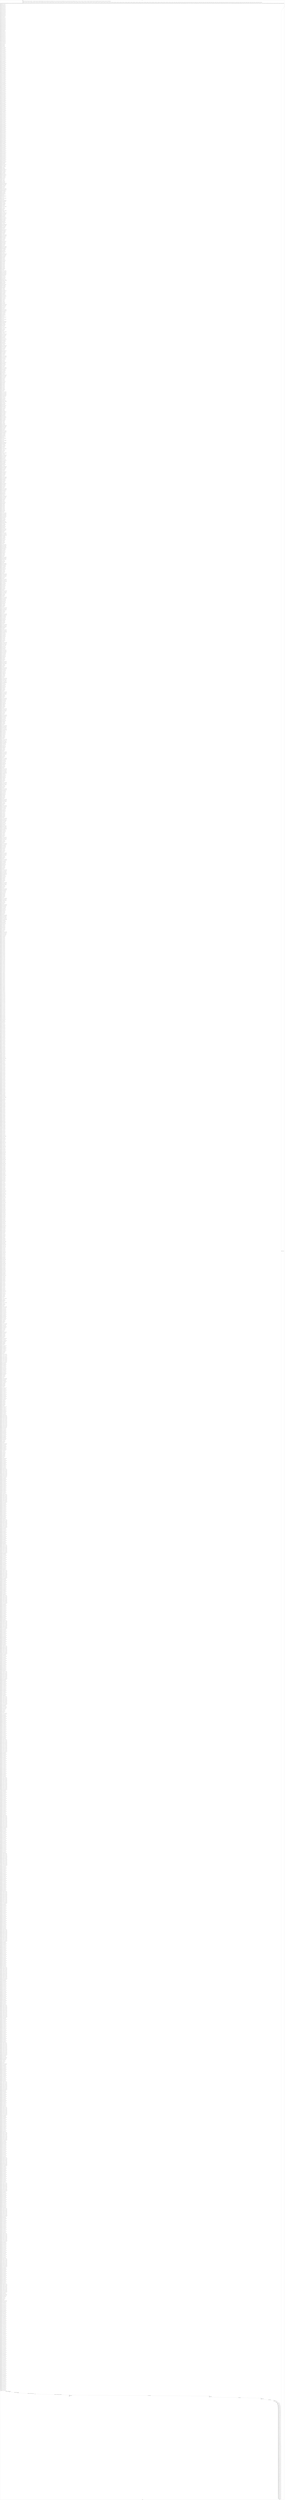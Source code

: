 digraph G {
label="Btor2XCFA";
subgraph cluster_0 {
label="main";
main_init[];
l1[];
l3[];
l4[];
l5[];
l6[];
l7[];
l8[];
l9[];
l10[];
l11[];
l12[];
l13[];
l14[];
l15[];
l16[];
l17[];
l18[];
l19[];
l20[];
l21[];
l22[];
l23[];
l24[];
l25[];
l26[];
l27[];
l28[];
l29[];
l30[];
l31[];
l32[];
l33[];
l34[];
l35[];
l36[];
l37[];
l38[];
l39[];
l40[];
l41[];
l42[];
l43[];
l44[];
l45[];
l46[];
l47[];
l48[];
l49[];
l50[];
l51[];
l52[];
l53[];
l54[];
l55[];
l56[];
l57[];
l58[];
l59[];
l60[];
l61[];
l62[];
l63[];
l64[];
l65[];
l66[];
l67[];
l68[];
l69[];
l70[];
l71[];
l72[];
l73[];
l74[];
l75[];
l76[];
l77[];
l78[];
l79[];
l80[];
l81[];
l82[];
l83[];
l84[];
l85[];
l86[];
l87[];
l88[];
l89[];
l90[];
l91[];
l92[];
l93[];
l94[];
l95[];
l96[];
l97[];
l98[];
l99[];
l100[];
l101[];
l102[];
l103[];
l104[];
l105[];
l106[];
l107[];
l108[];
l109[];
l110[];
l111[];
l112[];
l113[];
l114[];
l115[];
l116[];
l117[];
l118[];
l119[];
l120[];
l121[];
l122[];
l123[];
l124[];
l125[];
l126[];
l127[];
l128[];
l129[];
l130[];
l131[];
l132[];
l133[];
l134[];
l135[];
l136[];
l137[];
l138[];
l139[];
l140[];
l141[];
l142[];
l143[];
l144[];
l145[];
l146[];
l147[];
l148[];
l149[];
l150[];
l151[];
l152[];
l153[];
l154[];
l155[];
l156[];
l157[];
l158[];
l159[];
l160[];
l161[];
l162[];
l163[];
l164[];
l165[];
l166[];
l167[];
l168[];
l169[];
l170[];
l171[];
l172[];
l173[];
l174[];
l175[];
l176[];
l177[];
l178[];
l179[];
l180[];
l181[];
l182[];
l183[];
l184[];
l185[];
l186[];
l187[];
l188[];
l189[];
l190[];
l191[];
l192[];
l193[];
l194[];
l195[];
l196[];
l197[];
l198[];
l199[];
l200[];
l201[];
l202[];
l203[];
l204[];
l205[];
l206[];
l207[];
l208[];
l209[];
l210[];
l211[];
l212[];
l213[];
l214[];
l215[];
l216[];
l217[];
l218[];
l219[];
l220[];
l221[];
l222[];
l223[];
l224[];
l225[];
l226[];
l227[];
l228[];
l229[];
l230[];
l231[];
l232[];
l233[];
l234[];
l235[];
l236[];
l237[];
l238[];
l239[];
l240[];
l241[];
l242[];
l243[];
l244[];
l245[];
l246[];
l247[];
l248[];
l249[];
l250[];
l251[];
l252[];
l253[];
l254[];
l255[];
l256[];
l257[];
l258[];
l259[];
l260[];
l261[];
l262[];
l263[];
l264[];
l265[];
l266[];
l267[];
l268[];
l269[];
l270[];
l271[];
l272[];
l273[];
l274[];
l275[];
l276[];
l277[];
l278[];
l279[];
l280[];
l281[];
l282[];
l283[];
l284[];
l285[];
l286[];
l287[];
l288[];
l289[];
l290[];
l291[];
l292[];
l293[];
l294[];
l295[];
l296[];
l297[];
l298[];
l299[];
l300[];
l301[];
l302[];
l303[];
l304[];
l305[];
l306[];
l307[];
l308[];
l309[];
l310[];
l311[];
l312[];
l313[];
l314[];
l315[];
l316[];
l317[];
l318[];
l319[];
l320[];
l321[];
l322[];
l323[];
l324[];
l325[];
l326[];
l327[];
l328[];
l329[];
l330[];
l331[];
l332[];
l333[];
l334[];
l335[];
l336[];
l337[];
l338[];
l339[];
l340[];
l341[];
l342[];
l343[];
l344[];
l345[];
l346[];
l347[];
l348[];
l349[];
l350[];
l351[];
l352[];
l353[];
l354[];
l355[];
l356[];
l357[];
l358[];
l359[];
l360[];
l361[];
l362[];
l363[];
l364[];
l365[];
l366[];
l367[];
l368[];
l369[];
l370[];
l371[];
l372[];
l373[];
l374[];
l375[];
l376[];
l377[];
l378[];
l379[];
l380[];
l381[];
l382[];
l383[];
l384[];
l385[];
l386[];
l387[];
l388[];
l389[];
l390[];
l391[];
l392[];
l393[];
l394[];
l395[];
l396[];
l397[];
l398[];
l399[];
l400[];
l401[];
l402[];
l403[];
l404[];
l405[];
l406[];
l407[];
l408[];
l409[];
l410[];
l411[];
l412[];
l413[];
l414[];
l415[];
l416[];
l417[];
l418[];
l419[];
l420[];
l421[];
l422[];
l423[];
l424[];
l425[];
l426[];
l427[];
l428[];
l429[];
l430[];
l431[];
l432[];
l433[];
l434[];
l435[];
l436[];
l437[];
l438[];
l439[];
l440[];
l441[];
l442[];
l443[];
l444[];
l445[];
l446[];
l447[];
l448[];
l449[];
l450[];
l451[];
l452[];
l453[];
l454[];
l455[];
l456[];
l457[];
l458[];
l459[];
l460[];
l461[];
l462[];
l463[];
l464[];
l465[];
l466[];
l467[];
l468[];
l469[];
l470[];
l471[];
l472[];
l473[];
l474[];
l475[];
l476[];
l477[];
l478[];
l479[];
l480[];
l481[];
l482[];
l483[];
l484[];
l485[];
l486[];
l487[];
l488[];
l489[];
l490[];
l491[];
l492[];
l493[];
l494[];
l495[];
l496[];
l497[];
l498[];
l499[];
l500[];
l501[];
l502[];
l503[];
l504[];
l505[];
l506[];
l507[];
l508[];
l509[];
l510[];
l511[];
l512[];
l513[];
l514[];
l515[];
l516[];
l517[];
l518[];
l519[];
l520[];
l521[];
l522[];
l523[];
l524[];
l525[];
l526[];
l527[];
l528[];
l529[];
l530[];
l531[];
l532[];
l533[];
l534[];
l535[];
l536[];
l537[];
l538[];
l539[];
l540[];
l541[];
l542[];
l543[];
l544[];
l545[];
l546[];
l547[];
l548[];
l549[];
l550[];
l551[];
l552[];
l553[];
l554[];
l555[];
l556[];
l557[];
l558[];
l559[];
l560[];
l561[];
l562[];
l563[];
l564[];
l565[];
l566[];
l567[];
l568[];
l569[];
l570[];
l571[];
l572[];
l573[];
l574[];
l575[];
l576[];
l577[];
l578[];
l579[];
l580[];
l581[];
l582[];
l583[];
l584[];
l585[];
l586[];
l587[];
l588[];
l589[];
l590[];
l591[];
l592[];
l593[];
l594[];
l595[];
l596[];
l597[];
l598[];
l599[];
l600[];
l601[];
l602[];
l603[];
l604[];
l605[];
l606[];
l607[];
l608[];
l609[];
l610[];
l611[];
l612[];
l613[];
l614[];
l615[];
l616[];
l617[];
l618[];
l619[];
l620[];
l621[];
l622[];
l623[];
l624[];
l625[];
l626[];
l627[];
l628[];
l629[];
l630[];
l631[];
l632[];
l633[];
l634[];
l635[];
l636[];
l637[];
l638[];
l639[];
l640[];
l641[];
l642[];
l643[];
l644[];
l645[];
l646[];
l647[];
l648[];
l649[];
l650[];
l651[];
l652[];
l653[];
l654[];
l655[];
l656[];
l657[];
l658[];
l659[];
l660[];
l661[];
l662[];
l663[];
l664[];
l665[];
l666[];
l667[];
l668[];
l669[];
l670[];
l671[];
l672[];
l673[];
l674[];
l675[];
l676[];
l677[];
l678[];
l679[];
l680[];
l681[];
l682[];
l683[];
l684[];
l685[];
l686[];
l687[];
l688[];
l689[];
l690[];
l691[];
l692[];
l693[];
l694[];
l695[];
l696[];
l697[];
l698[];
l699[];
l700[];
l701[];
l702[];
l703[];
l704[];
l705[];
l706[];
l707[];
l708[];
l709[];
l710[];
l711[];
l712[];
l713[];
l714[];
l715[];
l716[];
l717[];
l718[];
l719[];
l720[];
l721[];
l722[];
l723[];
l724[];
l725[];
l726[];
l727[];
l728[];
l729[];
l730[];
l731[];
l732[];
l733[];
l734[];
l735[];
l736[];
l737[];
l738[];
l739[];
l740[];
l741[];
l742[];
l743[];
l744[];
l745[];
l746[];
l747[];
l748[];
l749[];
l750[];
l751[];
l752[];
l753[];
l754[];
l755[];
l756[];
l757[];
l758[];
l759[];
l760[];
l761[];
l762[];
l763[];
l764[];
l765[];
l766[];
l767[];
l768[];
l769[];
l770[];
l771[];
l772[];
l773[];
l774[];
l775[];
l776[];
l777[];
l778[];
l779[];
l780[];
l781[];
l782[];
l783[];
l784[];
l785[];
l786[];
l787[];
l788[];
l789[];
l790[];
l791[];
l792[];
l793[];
l794[];
l795[];
l796[];
l797[];
l798[];
l799[];
l800[];
l801[];
l802[];
l803[];
l804[];
l805[];
l806[];
l807[];
l808[];
l809[];
l810[];
l811[];
l812[];
l813[];
l814[];
l815[];
l816[];
l817[];
l818[];
l819[];
l820[];
l821[];
l822[];
l823[];
l824[];
l825[];
l826[];
l827[];
l828[];
l829[];
l830[];
l831[];
l832[];
l833[];
l834[];
l835[];
l836[];
l837[];
l838[];
l839[];
l840[];
l841[];
l842[];
l843[];
l844[];
l845[];
l846[];
l847[];
l848[];
l849[];
l850[];
l851[];
l852[];
l853[];
l854[];
l855[];
l856[];
l857[];
l858[];
l859[];
l860[];
l861[];
l862[];
l863[];
l864[];
l865[];
l866[];
l867[];
l868[];
l869[];
l870[];
l871[];
l872[];
l873[];
l874[];
l875[];
l876[];
l877[];
l878[];
l879[];
l880[];
l881[];
l882[];
l883[];
l884[];
l885[];
l886[];
l887[];
l888[];
l889[];
l890[];
l891[];
l892[];
l893[];
l894[];
l895[];
l896[];
l897[];
l898[];
l899[];
l900[];
l901[];
l902[];
l903[];
l904[];
l905[];
l906[];
l907[];
l908[];
l909[];
l910[];
l911[];
l912[];
l913[];
l914[];
l915[];
l916[];
l917[];
l918[];
l919[];
l920[];
l921[];
l922[];
l923[];
l924[];
l925[];
l926[];
l927[];
l928[];
l929[];
l930[];
l931[];
l932[];
l933[];
l934[];
l935[];
l936[];
l937[];
l938[];
l939[];
l940[];
l941[];
l942[];
l943[];
l944[];
l945[];
l946[];
l947[];
l948[];
l949[];
l950[];
l951[];
l952[];
l953[];
l954[];
l955[];
l956[];
l957[];
l958[];
l959[];
l960[];
l961[];
l962[];
l963[];
l964[];
l965[];
l966[];
l967[];
l968[];
l969[];
l970[];
l971[];
l972[];
l973[];
l974[];
l975[];
l976[];
l977[];
l978[];
l979[];
l980[];
l981[];
l982[];
l983[];
l984[];
l985[];
l986[];
l987[];
l988[];
l989[];
l990[];
l991[];
l992[];
l993[];
l994[];
l995[];
l996[];
l997[];
l998[];
l999[];
l1000[];
l1001[];
l1002[];
l1003[];
l1004[];
l1005[];
l1006[];
l1007[];
l1008[];
l1009[];
l1010[];
l1011[];
l1012[];
l1013[];
l1014[];
l1015[];
l1016[];
l1017[];
l1018[];
l1019[];
l1020[];
l1021[];
l1022[];
l1023[];
l1024[];
l1025[];
l1026[];
l1027[];
l1028[];
l1029[];
l1030[];
l1031[];
l1032[];
l1033[];
l1034[];
l1035[];
l1036[];
l1037[];
l1038[];
l1039[];
l1040[];
l1041[];
l1042[];
l1043[];
l1044[];
l1045[];
l1046[];
l1047[];
l1048[];
l1049[];
l1050[];
l1051[];
l1052[];
l1053[];
l1054[];
l1055[];
l1056[];
l1057[];
l1058[];
l1059[];
l1060[];
l1061[];
l1062[];
l1063[];
l1064[];
l1065[];
l1066[];
l1067[];
l1068[];
l1069[];
l1070[];
l1071[];
l1072[];
l1073[];
l1074[];
l1075[];
l1076[];
l1077[];
l1078[];
l1079[];
l1080[];
l1081[];
l1082[];
l1083[];
l1084[];
l1085[];
l1086[];
l1087[];
l1088[];
l1089[];
l1090[];
l1091[];
l1092[];
l1093[];
l1094[];
l1095[];
l1096[];
l1097[];
l1098[];
l1099[];
l1100[];
l1101[];
l1102[];
l1103[];
l1104[];
l1105[];
l1106[];
l1107[];
l1108[];
l1109[];
l1110[];
l1111[];
l1112[];
l1113[];
l1114[];
l1115[];
l1116[];
l1117[];
l1118[];
l1119[];
l1120[];
l1121[];
l1122[];
l1123[];
l1124[];
l1125[];
l1126[];
l1127[];
l1128[];
l1129[];
l1130[];
l1131[];
l1132[];
l1133[];
l1134[];
l1135[];
l1136[];
l1137[];
l1138[];
l1139[];
l1140[];
l1141[];
l1142[];
l1143[];
l1144[];
l1145[];
l1146[];
l1147[];
l1148[];
l1149[];
l1150[];
l1151[];
l1152[];
l1153[];
l1154[];
l1155[];
l1156[];
l1157[];
l1158[];
l1159[];
l1160[];
l1161[];
l1162[];
l1163[];
l1164[];
l1165[];
l1166[];
l1167[];
l1168[];
l1169[];
l1170[];
l1171[];
l1172[];
l1173[];
l1174[];
l1175[];
l1176[];
l1177[];
l1178[];
l1179[];
l1180[];
l1181[];
l1182[];
l1183[];
l1184[];
l1185[];
l1186[];
l1187[];
l1188[];
l1189[];
l1190[];
l1191[];
l1192[];
l1193[];
l1194[];
l1195[];
l1196[];
l1197[];
l1198[];
l1199[];
l1200[];
l1201[];
l1202[];
l1203[];
l1204[];
l1205[];
l1206[];
l1207[];
l1208[];
l1209[];
l1210[];
l1211[];
l1212[];
l1213[];
l1214[];
l1215[];
l1216[];
l1217[];
l1218[];
l1219[];
l1220[];
l1221[];
l1222[];
l1223[];
l1224[];
l1225[];
l1226[];
l1227[];
l1228[];
l1229[];
l1230[];
l1231[];
l1232[];
l1233[];
l1234[];
l1235[];
l1236[];
l1237[];
l1238[];
l1239[];
l1240[];
l1241[];
l1242[];
l1243[];
l1244[];
l1245[];
l1246[];
l1247[];
l1248[];
l1249[];
l1250[];
l1251[];
l1252[];
l1253[];
l1254[];
l1255[];
l1256[];
l1257[];
l1258[];
l1259[];
l1260[];
l1261[];
l1262[];
l1263[];
l1264[];
l1265[];
l1266[];
l1267[];
l1268[];
l1269[];
l1270[];
l1271[];
l1272[];
l1273[];
l1274[];
l1275[];
l1276[];
l1277[];
l1278[];
l1279[];
l1280[];
l1281[];
l1282[];
l1283[];
l1284[];
l1285[];
l1286[];
l1287[];
l1288[];
l1289[];
l1290[];
l1291[];
l1292[];
l1293[];
l1294[];
l1295[];
l1296[];
l1297[];
l1298[];
l1299[];
l1300[];
l1301[];
l1302[];
l1303[];
l1304[];
l1305[];
l1306[];
l1307[];
l1308[];
l1309[];
l1310[];
l1311[];
l1312[];
l1313[];
l1314[];
l1315[];
l1316[];
l1317[];
l1318[];
l1319[];
l1320[];
l1321[];
l1322[];
l1323[];
l1324[];
l1325[];
l1326[];
l1327[];
l1328[];
l1329[];
l1330[];
l1331[];
l1332[];
l1333[];
l1334[];
l1335[];
l1336[];
l1337[];
l1338[];
l1339[];
l1340[];
l1341[];
l1342[];
l1343[];
l1344[];
l1345[];
l1346[];
l1347[];
l1348[];
l1349[];
l1350[];
l1351[];
l1352[];
l1353[];
l1354[];
l1355[];
l1356[];
l1357[];
l1358[];
l1359[];
l1360[];
l1361[];
l1362[];
l1363[];
l1364[];
l1365[];
l1366[];
l1367[];
l1368[];
l1369[];
l1370[];
l1371[];
l1372[];
l1373[];
l1374[];
l1375[];
l1376[];
l1377[];
l1378[];
l1379[];
l1380[];
l1381[];
l1382[];
l1383[];
l1384[];
l1385[];
l1386[];
l1387[];
l1388[];
l1389[];
l1390[];
l1391[];
l1392[];
l1393[];
l1394[];
l1395[];
l1396[];
l1397[];
l1398[];
l1399[];
l1400[];
l1401[];
l1402[];
l1403[];
l1404[];
l1405[];
l1406[];
l1407[];
l1408[];
l1409[];
l1410[];
l1411[];
l1412[];
l1413[];
l1414[];
l1415[];
l1416[];
l1417[];
l1418[];
l1419[];
l1420[];
l1421[];
l1422[];
l1423[];
l1424[];
l1425[];
l1426[];
l1427[];
l1428[];
l1429[];
l1430[];
l1431[];
l1432[];
l1433[];
l1434[];
l1435[];
l1436[];
l1437[];
l1438[];
l1439[];
l1440[];
l1441[];
l1442[];
l1443[];
l1444[];
l1445[];
l1446[];
l1447[];
l1448[];
l1449[];
l1450[];
l1451[];
l1452[];
l1453[];
l1454[];
l1455[];
l1456[];
l1457[];
l1458[];
l1459[];
l1460[];
l1461[];
l1462[];
l1463[];
l1464[];
l1465[];
l1466[];
l1467[];
l1468[];
l1469[];
l1470[];
l1471[];
l1472[];
l1473[];
l1474[];
l1475[];
l1476[];
l1477[];
l1478[];
l1479[];
l1480[];
l1481[];
l1482[];
l1483[];
l1484[];
l1485[];
l1486[];
l1487[];
l1488[];
l1489[];
l1490[];
l1491[];
l1492[];
l1493[];
l1494[];
l1495[];
l1496[];
l1497[];
l1498[];
l1499[];
l1500[];
l1501[];
l1502[];
l1503[];
l1504[];
l1505[];
l1506[];
l1507[];
l1508[];
l1509[];
l1510[];
l1511[];
l1512[];
l1513[];
l1514[];
l1515[];
l1516[];
l1517[];
l1518[];
l1519[];
l1520[];
l1521[];
l1522[];
l1523[];
l1524[];
l1525[];
l1526[];
l1527[];
l1528[];
l1529[];
l1530[];
l1531[];
l1532[];
l1533[];
l1534[];
l1535[];
l1536[];
l1537[];
l1538[];
l1539[];
l1540[];
l1541[];
l1542[];
l1543[];
l1544[];
l1545[];
l1546[];
l1547[];
l1548[];
l1549[];
l1550[];
l1551[];
l1552[];
l1553[];
l1554[];
l1555[];
l1556[];
l1557[];
l1558[];
l1559[];
l1560[];
l1561[];
l1562[];
l1563[];
l1564[];
l1565[];
l1566[];
l1567[];
l1568[];
l1569[];
l1570[];
l1571[];
l1572[];
l1573[];
l1574[];
l1575[];
l1576[];
l1577[];
l1578[];
l1579[];
l1580[];
l1581[];
l1582[];
l1583[];
l1584[];
l1585[];
l1586[];
l1587[];
l1588[];
l1589[];
l1590[];
l1591[];
l1592[];
l1593[];
l1594[];
l1595[];
l1596[];
l1597[];
l1598[];
l1599[];
l1600[];
l1601[];
l1602[];
l1603[];
l1604[];
l1605[];
l1606[];
l1607[];
l1608[];
l1609[];
l1610[];
l1611[];
l1612[];
l1613[];
l1614[];
l1615[];
l1616[];
l1617[];
l1618[];
l1619[];
l1620[];
l1621[];
l1622[];
l1623[];
l1624[];
l1625[];
l1626[];
l1627[];
l1628[];
l1629[];
l1630[];
l1631[];
l1632[];
l1633[];
l1634[];
l1635[];
l1636[];
l1637[];
l1638[];
l1639[];
l1640[];
l1641[];
l1642[];
l1643[];
l1644[];
l1645[];
l1646[];
l1647[];
l1648[];
l1649[];
l1650[];
l1651[];
l1652[];
l1653[];
l1654[];
l1655[];
l1656[];
l1657[];
l1658[];
l1659[];
l1660[];
l1661[];
l1662[];
l1663[];
l1664[];
l1665[];
l1666[];
l1667[];
l1668[];
l1669[];
l1670[];
l1671[];
l1672[];
l1673[];
l1674[];
l1675[];
l1676[];
l1677[];
l1678[];
l1679[];
l1680[];
l1681[];
l1682[];
l1683[];
l1684[];
l1685[];
l1686[];
l1687[];
l1688[];
l1689[];
l1690[];
l1691[];
l1692[];
l1693[];
l1694[];
l1695[];
l1696[];
l1697[];
l1698[];
l1699[];
l1700[];
l1701[];
l1702[];
l1703[];
l1704[];
l1705[];
l1706[];
l1707[];
l1708[];
l1709[];
l1710[];
l1711[];
l1712[];
l1713[];
l1714[];
l1715[];
l1716[];
l1717[];
l1718[];
l1719[];
l1720[];
l1721[];
l1722[];
l1723[];
l1724[];
l1725[];
l1726[];
l1727[];
l1728[];
l1729[];
l1730[];
l1731[];
l1732[];
l1733[];
l1734[];
l1735[];
l1736[];
l1737[];
l1738[];
l1739[];
l1740[];
l1741[];
l1742[];
l1743[];
l1744[];
l1745[];
l1746[];
l1747[];
l1748[];
l1749[];
l1750[];
l1751[];
l1752[];
l1753[];
l1754[];
l1755[];
l1756[];
l1757[];
l1758[];
l1759[];
l1760[];
l1761[];
l1762[];
l1763[];
l1764[];
l1765[];
l1766[];
l1767[];
l1768[];
l1769[];
l1770[];
l1771[];
l1772[];
l1773[];
l1774[];
l1775[];
l1776[];
l1777[];
l1778[];
l1779[];
l1780[];
l1781[];
l1782[];
l1783[];
l1784[];
l1785[];
l1786[];
l1787[];
l1788[];
l1789[];
l1790[];
l1791[];
l1792[];
l1793[];
l1794[];
l1795[];
l1796[];
l1797[];
l1798[];
l1799[];
l1800[];
l1801[];
l1802[];
l1803[];
l1804[];
l1805[];
l1806[];
l1807[];
l1808[];
l1809[];
l1810[];
l1811[];
l1812[];
l1813[];
l1814[];
l1815[];
l1816[];
l1817[];
l1818[];
l1819[];
l1820[];
l1821[];
l1822[];
l1823[];
l1824[];
l1825[];
l1826[];
l1827[];
l1828[];
l1829[];
l1830[];
l1831[];
l1832[];
l1833[];
l1834[];
l1835[];
l1836[];
l1837[];
l1838[];
l1839[];
l1840[];
l1841[];
l1842[];
l1843[];
l1844[];
l1845[];
l1846[];
l1847[];
l1848[];
l1849[];
l1850[];
l1851[];
l1852[];
l1853[];
l1854[];
l1855[];
l1856[];
l1857[];
l1858[];
l1859[];
l1860[];
l1861[];
l1862[];
l1863[];
l1864[];
l1865[];
l1866[];
l1867[];
l1868[];
l1869[];
l1870[];
l1871[];
l1872[];
l1873[];
l1874[];
l1875[];
l1876[];
l1877[];
l1878[];
l1879[];
l1880[];
l1881[];
l1882[];
l1883[];
l1884[];
l1885[];
l1886[];
l1887[];
l1888[];
l1889[];
l1890[];
l1891[];
l1892[];
l1893[];
l1894[];
l1895[];
l1896[];
l1897[];
l1898[];
l1899[];
l1900[];
l1901[];
l1902[];
l1903[];
l1904[];
l1905[];
l1906[];
l1907[];
l1908[];
l1909[];
l1910[];
l1911[];
l1912[];
l1913[];
l1914[];
l1915[];
l1916[];
l1917[];
l1918[];
l1919[];
l1920[];
l1921[];
l1922[];
l1923[];
l1924[];
l1925[];
l1926[];
l1927[];
l1928[];
l1929[];
l1930[];
l1931[];
l1932[];
l1933[];
l1934[];
l1935[];
l1936[];
l1937[];
l1938[];
l1939[];
l1940[];
l1941[];
l1942[];
l1943[];
l1944[];
l1945[];
l1946[];
l1947[];
l1948[];
l1949[];
l1950[];
l1951[];
l1952[];
l1953[];
l1954[];
l1955[];
l1956[];
l1957[];
l1958[];
l1959[];
l1960[];
l1961[];
l1962[];
l1963[];
l1964[];
l1965[];
l1966[];
l1967[];
l1968[];
l1969[];
l1970[];
l1971[];
l1972[];
l1973[];
l1974[];
l1975[];
l1976[];
l1977[];
l1978[];
l1979[];
l1980[];
l1981[];
l1982[];
l1983[];
l1984[];
l1985[];
l1986[];
l1987[];
l1988[];
l1989[];
l1990[];
l1991[];
l1992[];
l1993[];
l1994[];
l1995[];
l1996[];
l1997[];
l1998[];
l1999[];
l2000[];
l2001[];
l2002[];
l2003[];
l2004[];
l2005[];
l2006[];
l2007[];
l2008[];
l2009[];
l2010[];
l2011[];
l2012[];
l2013[];
l2014[];
l2015[];
l2016[];
l2017[];
l2018[];
l2019[];
l2020[];
l2021[];
l2022[];
l2023[];
l2024[];
l2025[];
l2026[];
l2027[];
l2028[];
l2029[];
l2030[];
l2031[];
l2032[];
l2033[];
l2034[];
l2035[];
l2036[];
l2037[];
l2038[];
l2039[];
l2040[];
l2041[];
l2042[];
l2043[];
l2044[];
l2045[];
l2046[];
l2047[];
l2048[];
l2049[];
l2050[];
l2051[];
l2052[];
l2053[];
l2054[];
l2055[];
l2056[];
l2057[];
l2058[];
l2059[];
l2060[];
l2061[];
l2062[];
l2063[];
l2064[];
l2065[];
l2066[];
l2067[];
l2068[];
l2069[];
l2070[];
l2071[];
l2072[];
l2073[];
l2074[];
l2075[];
l2076[];
l2077[];
l2078[];
l2079[];
l2080[];
l2081[];
l2082[];
l2083[];
l2084[];
l2085[];
l2086[];
l2087[];
l2088[];
l2089[];
l2090[];
l2091[];
l2092[];
l2093[];
l2094[];
l2095[];
l2096[];
l2097[];
l2098[];
l2099[];
l2100[];
l2101[];
l2102[];
l2103[];
l2104[];
l2105[];
l2106[];
l2107[];
l2108[];
l2109[];
l2110[];
l2111[];
l2112[];
l2113[];
l2114[];
l2115[];
l2116[];
l2117[];
l2118[];
l2119[];
l2120[];
l2121[];
l2122[];
l2123[];
l2124[];
l2125[];
l2126[];
l2127[];
l2128[];
l2129[];
l2130[];
l2131[];
l2132[];
l2133[];
l2134[];
l2135[];
l2136[];
l2137[];
l2138[];
l2139[];
l2140[];
l2141[];
l2142[];
l2143[];
l2144[];
l2145[];
l2146[];
l2147[];
l2148[];
l2149[];
l2150[];
l2151[];
l2152[];
l2153[];
l2154[];
l2155[];
l2156[];
l2157[];
l2158[];
l2159[];
l2160[];
l2161[];
l2162[];
l2163[];
l2164[];
l2165[];
l2166[];
l2167[];
l2168[];
l2169[];
l2170[];
l2171[];
l2172[];
l2173[];
l2174[];
l2175[];
l2176[];
l2177[];
l2178[];
l2179[];
l2180[];
l2181[];
l2182[];
l2183[];
l2184[];
l2185[];
l2186[];
l2187[];
l2188[];
l2189[];
l2190[];
l2191[];
l2192[];
l2193[];
l2194[];
l2195[];
l2196[];
l2197[];
l2198[];
l2199[];
l2200[];
l2201[];
l2202[];
l2203[];
l2204[];
l2205[];
l2206[];
l2207[];
l2208[];
l2209[];
l2210[];
l2211[];
l2212[];
l2213[];
l2214[];
l2215[];
l2216[];
l2217[];
l2218[];
l2219[];
l2220[];
l2221[];
l2222[];
l2223[];
l2224[];
l2225[];
l2226[];
l2227[];
l2228[];
l2229[];
l2230[];
l2231[];
l2232[];
l2233[];
l2234[];
l2235[];
l2236[];
l2237[];
l2238[];
l2239[];
l2240[];
l2241[];
l2242[];
l2243[];
l2244[];
l2245[];
l2246[];
l2247[];
l2248[];
l2249[];
l2250[];
l2251[];
l2252[];
l2253[];
l2254[];
l2255[];
l2256[];
l2257[];
l2258[];
l2259[];
l2260[];
l2261[];
l2262[];
l2263[];
l2264[];
l2265[];
l2266[];
l2267[];
l2268[];
l2269[];
l2270[];
l2271[];
l2272[];
l2273[];
l2274[];
l2275[];
main_error[];
l2276[];
l2277[];
l2278[];
l2279[];
l2280[];
l2281[];
l2282[];
l2283[];
l2284[];
l2285[];
l2286[];
l2287[];
l2288[];
l2289[];
l2290[];
l2291[];
l2292[];
l2293[];
l2294[];
l2295[];
l2296[];
l2297[];
l2298[];
l2299[];
l2300[];
l2301[];
l2302[];
l2303[];
l2304[];
l2305[];
l2306[];
l2307[];
l2308[];
l2309[];
l2310[];
l2311[];
l2312[];
l2313[];
l2314[];
l2315[];
l2316[];
l2317[];
l2318[];
l2319[];
l2320[];
l2321[];
l2322[];
l2323[];
l2324[];
l2325[];
l2326[];
l2327[];
l2328[];
l2329[];
l2330[];
l2331[];
l2332[];
l2333[];
l2334[];
l2335[];
l2336[];
l2337[];
l2338[];
l2339[];
l2340[];
l2341[];
l2342[];
l2343[];
l2344[];
l2345[];
l2346[];
l2347[];
l2348[];
l2349[];
l2350[];
l2351[];
l2352[];
l2353[];
l2354[];
l2355[];
l2356[];
l2357[];
l2358[];
l2359[];
l2360[];
l2361[];
l2362[];
l2363[];
l2364[];
l2365[];
l2366[];
l2367[];
l2368[];
l2369[];
l2370[];
l2371[];
l2372[];
l2373[];
l2374[];
main_init -> l1 [label="[(assign const_5 #b00000000),(assign const_116 #b0),(assign const_246 #b00000000),(assign const_253 #b11111111),(assign const_264 #b00000001),(assign const_279 #b00000010),(assign const_556 #b1),(assign const_563 #b00000000000000000000000000000001),(assign const_564 #b000000000000000000000000),(assign const_566 #b00000000000000000000000001100100),(assign const_574 #b00000000000000000000000000000000),(assign const_583 #b00000000000000000000000000001010),(assign const_742 #b00000000000000000000000000000010),(assign const_962 #b00001010),(assign const_1761 #b01101111),(assign const_1771 #b00001011),(assign const_1810 #b01111010),(assign const_1817 #b00010110),(assign const_1830 #b01100100),(assign const_1946 #b00000011),(assign const_1971 #b00000100),(assign const_1996 #b00000101),(assign const_2021 #b00000110),(assign const_2046 #b00000111),(assign const_2071 #b00001000),(assign const_2096 #b00001001)] "];
l3 -> l4 [label="[(havoc input_362),(havoc input_364),(havoc input_366),(havoc input_368),(havoc input_370),(havoc input_372),(havoc input_374),(havoc input_376),(havoc input_378),(havoc input_380),(havoc input_382),(havoc input_384),(havoc input_386),(havoc input_388),(havoc input_390),(havoc input_392),(havoc input_394),(havoc input_396),(havoc input_398),(havoc input_400),(havoc input_402),(havoc input_404),(havoc input_406),(havoc input_408),(havoc input_410),(havoc input_412),(havoc input_414),(havoc input_416),(havoc input_418),(havoc input_420),(havoc input_422),(havoc input_424),(havoc input_426),(havoc input_428),(havoc input_430),(havoc input_432),(havoc input_434),(havoc input_436),(havoc input_438),(havoc input_440),(havoc input_442),(havoc input_444),(havoc input_446),(havoc input_448),(havoc input_450),(havoc input_452),(havoc input_454),(havoc input_456),(havoc input_458),(havoc input_460),(havoc input_462),(havoc input_464),(havoc input_466),(havoc input_468),(havoc input_470),(havoc input_472),(havoc input_474),(havoc input_476),(havoc input_478),(havoc input_480),(havoc input_482),(havoc input_484),(havoc input_486),(havoc input_488),(havoc input_490),(havoc input_492),(havoc input_494),(havoc input_496),(havoc input_498),(havoc input_500),(havoc input_502),(havoc input_504),(havoc input_506),(havoc input_508),(havoc input_510),(havoc input_512),(havoc input_514),(havoc input_516),(havoc input_518),(havoc input_520),(havoc input_522),(havoc input_524),(havoc input_526),(havoc input_528),(havoc input_530),(havoc input_532),(havoc input_534),(havoc input_536),(havoc input_538),(havoc input_540),(havoc input_542),(havoc input_544),(havoc input_546),(havoc input_548),(havoc input_550),(havoc input_552),(havoc input_554),(havoc input_558),(havoc input_562),(havoc input_572),(havoc input_579),(havoc input_589),(havoc input_596),(havoc input_608),(havoc input_620),(havoc input_626),(havoc input_633),(havoc input_639),(havoc input_646),(havoc input_652),(havoc input_659),(havoc input_668),(havoc input_671),(havoc input_688),(havoc input_694),(havoc input_699),(havoc input_706),(havoc input_712),(havoc input_721),(havoc input_728),(havoc input_740),(havoc input_753),(havoc input_759),(havoc input_766),(havoc input_772),(havoc input_779),(havoc input_785),(havoc input_792),(havoc input_801),(havoc input_804),(havoc input_821),(havoc input_827),(havoc input_832),(havoc input_839),(havoc input_845),(havoc input_854),(havoc input_861),(havoc input_873),(havoc input_885),(havoc input_891),(havoc input_898),(havoc input_904),(havoc input_911),(havoc input_917),(havoc input_924),(havoc input_933),(havoc input_936),(havoc input_953),(havoc input_959),(havoc input_973),(havoc input_986),(havoc input_1003),(havoc input_1020),(havoc input_1037),(havoc input_1054),(havoc input_1071),(havoc input_1083),(havoc input_1092),(havoc input_1109),(havoc input_1123),(havoc input_1140),(havoc input_1157),(havoc input_1171),(havoc input_1184),(havoc input_1201),(havoc input_1215),(havoc input_1232),(havoc input_1249),(havoc input_1262),(havoc input_1272),(havoc input_1288),(havoc input_1304),(havoc input_1318),(havoc input_1334),(havoc input_1350),(havoc input_1364)] "];
l4 -> l5 [label="[(assign binary_205 (bvand state_117 (bvnot state_119)))] "];
l5 -> l6 [label="[(assign binary_206 (bvand binary_205 (bvnot state_121)))] "];
l6 -> l7 [label="[(assign binary_207 (bvand binary_206 (bvnot state_123)))] "];
l7 -> l8 [label="[(assign binary_208 (bvand binary_207 (bvnot state_125)))] "];
l8 -> l9 [label="[(assign binary_209 (bvand binary_208 (bvnot state_127)))] "];
l9 -> l10 [label="[(assign binary_210 (bvand binary_209 (bvnot state_129)))] "];
l10 -> l11 [label="[(assign binary_211 (bvand binary_210 (bvnot state_131)))] "];
l11 -> l12 [label="[(assign binary_212 (bvand binary_211 (bvnot state_133)))] "];
l12 -> l13 [label="[(assign binary_213 (bvand binary_212 (bvnot state_135)))] "];
l13 -> l14 [label="[(assign binary_214 (bvand binary_213 (bvnot state_137)))] "];
l14 -> l15 [label="[(assign binary_215 (bvand binary_214 (bvnot state_139)))] "];
l15 -> l16 [label="[(assign binary_216 (bvand binary_215 (bvnot state_141)))] "];
l16 -> l17 [label="[(assign binary_217 (bvand binary_216 state_143))] "];
l17 -> l18 [label="[(assign binary_218 (bvand binary_217 (bvnot state_145)))] "];
l18 -> l19 [label="[(assign binary_219 (bvand binary_218 (bvnot state_147)))] "];
l19 -> l20 [label="[(assign binary_220 (bvand binary_219 (bvnot state_149)))] "];
l20 -> l21 [label="[(assign binary_221 (bvand binary_220 (bvnot state_151)))] "];
l21 -> l22 [label="[(assign binary_222 (bvand binary_221 (bvnot state_153)))] "];
l22 -> l23 [label="[(assign binary_223 (bvand binary_222 (bvnot state_155)))] "];
l23 -> l24 [label="[(assign binary_224 (bvand binary_223 (bvnot state_157)))] "];
l24 -> l25 [label="[(assign binary_225 (bvand binary_224 (bvnot state_159)))] "];
l25 -> l26 [label="[(assign binary_226 (bvand binary_225 (bvnot state_161)))] "];
l26 -> l27 [label="[(assign binary_227 (bvand binary_226 (bvnot state_163)))] "];
l27 -> l28 [label="[(assign binary_228 (bvand binary_227 (bvnot state_165)))] "];
l28 -> l29 [label="[(assign binary_229 (bvand binary_228 (bvnot state_167)))] "];
l29 -> l30 [label="[(assign binary_230 (bvand binary_229 state_169))] "];
l30 -> l31 [label="[(assign binary_231 (bvand binary_230 (bvnot state_171)))] "];
l31 -> l32 [label="[(assign binary_232 (bvand binary_231 (bvnot state_173)))] "];
l32 -> l33 [label="[(assign binary_233 (bvand binary_232 (bvnot state_175)))] "];
l33 -> l34 [label="[(assign binary_234 (bvand binary_233 (bvnot state_177)))] "];
l34 -> l35 [label="[(assign binary_235 (bvand binary_234 (bvnot state_179)))] "];
l35 -> l36 [label="[(assign binary_236 (bvand binary_235 (bvnot state_181)))] "];
l36 -> l37 [label="[(assign binary_237 (bvand binary_236 (bvnot state_183)))] "];
l37 -> l38 [label="[(assign binary_238 (bvand binary_237 (bvnot state_185)))] "];
l38 -> l39 [label="[(assign binary_239 (bvand binary_238 (bvnot state_187)))] "];
l39 -> l40 [label="[(assign binary_240 (bvand binary_239 (bvnot state_189)))] "];
l40 -> l41 [label="[(assign binary_241 (bvand binary_240 (bvnot state_191)))] "];
l41 -> l42 [label="[(assign binary_242 (bvand binary_241 (bvnot state_193)))] "];
l42 -> l43 [label="[(assign binary_243 (bvand binary_242 state_195))] "];
l43 -> l44 [label="[(assign binary_244 (bvand binary_243 state_197))] "];
l44 -> l45 [label="[(assign binary_245 (bvand binary_244 state_199))] "];
l45 -> l46 [label="[(assign comparison_247 (ite (= const_246 state_6) #b1 #b0))] "];
l46 -> l47 [label="[(assign binary_248 (bvand binary_245 comparison_247))] "];
l47 -> l48 [label="[(assign comparison_249 (ite (= const_246 state_8) #b1 #b0))] "];
l48 -> l49 [label="[(assign binary_250 (bvand binary_248 comparison_249))] "];
l49 -> l50 [label="[(assign comparison_251 (ite (= const_246 state_10) #b1 #b0))] "];
l50 -> l51 [label="[(assign binary_252 (bvand binary_250 comparison_251))] "];
l51 -> l52 [label="[(assign comparison_254 (ite (= const_253 state_12) #b1 #b0))] "];
l52 -> l53 [label="[(assign binary_255 (bvand binary_252 comparison_254))] "];
l53 -> l54 [label="[(assign comparison_256 (ite (= const_246 state_14) #b1 #b0))] "];
l54 -> l55 [label="[(assign binary_257 (bvand binary_255 comparison_256))] "];
l55 -> l56 [label="[(assign comparison_258 (ite (= const_253 state_16) #b1 #b0))] "];
l56 -> l57 [label="[(assign binary_259 (bvand binary_257 comparison_258))] "];
l57 -> l58 [label="[(assign comparison_260 (ite (= const_246 state_18) #b1 #b0))] "];
l58 -> l59 [label="[(assign binary_261 (bvand binary_259 comparison_260))] "];
l59 -> l60 [label="[(assign comparison_262 (ite (= const_246 state_20) #b1 #b0))] "];
l60 -> l61 [label="[(assign binary_263 (bvand binary_261 comparison_262))] "];
l61 -> l62 [label="[(assign comparison_265 (ite (= const_264 state_22) #b1 #b0))] "];
l62 -> l63 [label="[(assign binary_266 (bvand binary_263 comparison_265))] "];
l63 -> l64 [label="[(assign comparison_267 (ite (= const_246 state_24) #b1 #b0))] "];
l64 -> l65 [label="[(assign binary_268 (bvand binary_266 comparison_267))] "];
l65 -> l66 [label="[(assign comparison_269 (ite (= const_253 state_26) #b1 #b0))] "];
l66 -> l67 [label="[(assign binary_270 (bvand binary_268 comparison_269))] "];
l67 -> l68 [label="[(assign comparison_271 (ite (= const_246 state_28) #b1 #b0))] "];
l68 -> l69 [label="[(assign binary_272 (bvand binary_270 comparison_271))] "];
l69 -> l70 [label="[(assign comparison_273 (ite (= const_253 state_30) #b1 #b0))] "];
l70 -> l71 [label="[(assign binary_274 (bvand binary_272 comparison_273))] "];
l71 -> l72 [label="[(assign comparison_275 (ite (= const_246 state_32) #b1 #b0))] "];
l72 -> l73 [label="[(assign binary_276 (bvand binary_274 comparison_275))] "];
l73 -> l74 [label="[(assign comparison_277 (ite (= const_246 state_34) #b1 #b0))] "];
l74 -> l75 [label="[(assign binary_278 (bvand binary_276 comparison_277))] "];
l75 -> l76 [label="[(assign comparison_280 (ite (= const_279 state_36) #b1 #b0))] "];
l76 -> l77 [label="[(assign binary_281 (bvand binary_278 comparison_280))] "];
l77 -> l78 [label="[(assign comparison_282 (ite (= const_246 state_38) #b1 #b0))] "];
l78 -> l79 [label="[(assign binary_283 (bvand binary_281 comparison_282))] "];
l79 -> l80 [label="[(assign comparison_284 (ite (= const_253 state_40) #b1 #b0))] "];
l80 -> l81 [label="[(assign binary_285 (bvand binary_283 comparison_284))] "];
l81 -> l82 [label="[(assign comparison_286 (ite (= const_246 state_42) #b1 #b0))] "];
l82 -> l83 [label="[(assign binary_287 (bvand binary_285 comparison_286))] "];
l83 -> l84 [label="[(assign comparison_288 (ite (= const_253 state_44) #b1 #b0))] "];
l84 -> l85 [label="[(assign binary_289 (bvand binary_287 comparison_288))] "];
l85 -> l86 [label="[(assign comparison_290 (ite (= const_246 state_46) #b1 #b0))] "];
l86 -> l87 [label="[(assign binary_291 (bvand binary_289 comparison_290))] "];
l87 -> l88 [label="[(assign comparison_292 (ite (= const_246 state_48) #b1 #b0))] "];
l88 -> l89 [label="[(assign binary_293 (bvand binary_291 comparison_292))] "];
l89 -> l90 [label="[(assign comparison_294 (ite (= const_246 state_50) #b1 #b0))] "];
l90 -> l91 [label="[(assign binary_295 (bvand binary_293 comparison_294))] "];
l91 -> l92 [label="[(assign comparison_296 (ite (= const_246 state_52) #b1 #b0))] "];
l92 -> l93 [label="[(assign binary_297 (bvand binary_295 comparison_296))] "];
l93 -> l94 [label="[(assign comparison_298 (ite (= const_246 state_54) #b1 #b0))] "];
l94 -> l95 [label="[(assign binary_299 (bvand binary_297 comparison_298))] "];
l95 -> l96 [label="[(assign comparison_300 (ite (= const_246 state_56) #b1 #b0))] "];
l96 -> l97 [label="[(assign binary_301 (bvand binary_299 comparison_300))] "];
l97 -> l98 [label="[(assign comparison_302 (ite (= const_246 state_58) #b1 #b0))] "];
l98 -> l99 [label="[(assign binary_303 (bvand binary_301 comparison_302))] "];
l99 -> l100 [label="[(assign comparison_304 (ite (= const_246 state_60) #b1 #b0))] "];
l100 -> l101 [label="[(assign binary_305 (bvand binary_303 comparison_304))] "];
l101 -> l102 [label="[(assign comparison_306 (ite (= const_246 state_62) #b1 #b0))] "];
l102 -> l103 [label="[(assign binary_307 (bvand binary_305 comparison_306))] "];
l103 -> l104 [label="[(assign comparison_308 (ite (= const_246 state_64) #b1 #b0))] "];
l104 -> l105 [label="[(assign binary_309 (bvand binary_307 comparison_308))] "];
l105 -> l106 [label="[(assign comparison_310 (ite (= const_246 state_66) #b1 #b0))] "];
l106 -> l107 [label="[(assign binary_311 (bvand binary_309 comparison_310))] "];
l107 -> l108 [label="[(assign comparison_312 (ite (= const_246 state_68) #b1 #b0))] "];
l108 -> l109 [label="[(assign binary_313 (bvand binary_311 comparison_312))] "];
l109 -> l110 [label="[(assign comparison_314 (ite (= const_246 state_70) #b1 #b0))] "];
l110 -> l111 [label="[(assign binary_315 (bvand binary_313 comparison_314))] "];
l111 -> l112 [label="[(assign comparison_316 (ite (= const_246 state_72) #b1 #b0))] "];
l112 -> l113 [label="[(assign binary_317 (bvand binary_315 comparison_316))] "];
l113 -> l114 [label="[(assign comparison_318 (ite (= const_246 state_74) #b1 #b0))] "];
l114 -> l115 [label="[(assign binary_319 (bvand binary_317 comparison_318))] "];
l115 -> l116 [label="[(assign comparison_320 (ite (= const_246 state_76) #b1 #b0))] "];
l116 -> l117 [label="[(assign binary_321 (bvand binary_319 comparison_320))] "];
l117 -> l118 [label="[(assign comparison_322 (ite (= const_246 state_78) #b1 #b0))] "];
l118 -> l119 [label="[(assign binary_323 (bvand binary_321 comparison_322))] "];
l119 -> l120 [label="[(assign comparison_324 (ite (= const_246 state_80) #b1 #b0))] "];
l120 -> l121 [label="[(assign binary_325 (bvand binary_323 comparison_324))] "];
l121 -> l122 [label="[(assign comparison_326 (ite (= const_246 state_82) #b1 #b0))] "];
l122 -> l123 [label="[(assign binary_327 (bvand binary_325 comparison_326))] "];
l123 -> l124 [label="[(assign comparison_328 (ite (= const_246 state_84) #b1 #b0))] "];
l124 -> l125 [label="[(assign binary_329 (bvand binary_327 comparison_328))] "];
l125 -> l126 [label="[(assign comparison_330 (ite (= const_246 state_86) #b1 #b0))] "];
l126 -> l127 [label="[(assign binary_331 (bvand binary_329 comparison_330))] "];
l127 -> l128 [label="[(assign comparison_332 (ite (= const_246 state_88) #b1 #b0))] "];
l128 -> l129 [label="[(assign binary_333 (bvand binary_331 comparison_332))] "];
l129 -> l130 [label="[(assign comparison_334 (ite (= const_246 state_90) #b1 #b0))] "];
l130 -> l131 [label="[(assign binary_335 (bvand binary_333 comparison_334))] "];
l131 -> l132 [label="[(assign comparison_336 (ite (= const_246 state_92) #b1 #b0))] "];
l132 -> l133 [label="[(assign binary_337 (bvand binary_335 comparison_336))] "];
l133 -> l134 [label="[(assign comparison_338 (ite (= const_246 state_94) #b1 #b0))] "];
l134 -> l135 [label="[(assign binary_339 (bvand binary_337 comparison_338))] "];
l135 -> l136 [label="[(assign comparison_340 (ite (= const_246 state_96) #b1 #b0))] "];
l136 -> l137 [label="[(assign binary_341 (bvand binary_339 comparison_340))] "];
l137 -> l138 [label="[(assign comparison_342 (ite (= const_246 state_98) #b1 #b0))] "];
l138 -> l139 [label="[(assign binary_343 (bvand binary_341 comparison_342))] "];
l139 -> l140 [label="[(assign comparison_344 (ite (= const_246 state_100) #b1 #b0))] "];
l140 -> l141 [label="[(assign binary_345 (bvand binary_343 comparison_344))] "];
l141 -> l142 [label="[(assign comparison_346 (ite (= const_246 state_102) #b1 #b0))] "];
l142 -> l143 [label="[(assign binary_347 (bvand binary_345 comparison_346))] "];
l143 -> l144 [label="[(assign comparison_348 (ite (= const_246 state_104) #b1 #b0))] "];
l144 -> l145 [label="[(assign binary_349 (bvand binary_347 comparison_348))] "];
l145 -> l146 [label="[(assign comparison_350 (ite (= const_246 state_106) #b1 #b0))] "];
l146 -> l147 [label="[(assign binary_351 (bvand binary_349 comparison_350))] "];
l147 -> l148 [label="[(assign comparison_352 (ite (= const_246 state_108) #b1 #b0))] "];
l148 -> l149 [label="[(assign binary_353 (bvand binary_351 comparison_352))] "];
l149 -> l150 [label="[(assign comparison_354 (ite (= const_246 state_110) #b1 #b0))] "];
l150 -> l151 [label="[(assign binary_355 (bvand binary_353 comparison_354))] "];
l151 -> l152 [label="[(assign comparison_356 (ite (= const_246 state_112) #b1 #b0))] "];
l152 -> l153 [label="[(assign binary_357 (bvand binary_355 comparison_356))] "];
l153 -> l154 [label="[(assign comparison_358 (ite (= const_246 state_114) #b1 #b0))] "];
l154 -> l155 [label="[(assign binary_359 (bvand binary_357 comparison_358))] "];
l155 -> l156 [label="[(assign binary_360 (bvand state_203 binary_359))] "];
l156 -> l157 [label="[(assign comparison_559 (ite (= const_264 input_374) #b1 #b0))] "];
l157 -> l158 [label="[(assign binary_560 (bvand input_472 comparison_559))] "];
l158 -> l159 [label="[(assign binary_561 (bvor (bvnot input_558) binary_560))] "];
l159 -> l160 [label="[(assign binary_565 (++ const_564 input_376))] "];
l160 -> l161 [label="[(assign binary_567 (bvsdiv binary_565 const_566))] "];
l161 -> l162 [label="[(assign comparison_568 (ite (= const_563 binary_567) #b1 #b0))] "];
l162 -> l163 [label="[(assign binary_569 (bvand input_476 comparison_568))] "];
l163 -> l164 [label="[(assign binary_570 (bvor (bvnot input_562) binary_569))] "];
l164 -> l165 [label="[(assign binary_571 (bvand binary_561 binary_570))] "];
l165 -> l166 [label="[(assign binary_573 (bvand input_476 (bvnot input_562)))] "];
l166 -> l167 [label="[(assign comparison_575 (ite (= const_574 binary_567) #b1 #b0))] "];
l167 -> l168 [label="[(assign binary_576 (bvand binary_573 comparison_575))] "];
l168 -> l169 [label="[(assign binary_577 (bvor (bvnot input_572) binary_576))] "];
l169 -> l170 [label="[(assign binary_578 (bvand binary_571 binary_577))] "];
l170 -> l171 [label="[(assign binary_580 (bvor input_484 input_572))] "];
l171 -> l172 [label="[(assign binary_581 (++ const_564 input_364))] "];
l172 -> l173 [label="[(assign binary_582 (bvsrem binary_565 const_566))] "];
l173 -> l174 [label="[(assign binary_584 (bvsdiv binary_582 const_583))] "];
l174 -> l175 [label="[(assign comparison_585 (ite (bvule binary_581 binary_584) #b1 #b0))] "];
l175 -> l176 [label="[(assign binary_586 (bvand binary_580 (bvnot comparison_585)))] "];
l176 -> l177 [label="[(assign binary_587 (bvor (bvnot input_579) binary_586))] "];
l177 -> l178 [label="[(assign binary_588 (bvand binary_578 binary_587))] "];
l178 -> l179 [label="[(assign binary_590 (bvor input_486 input_579))] "];
l179 -> l180 [label="[(assign ternary_591 (ite (= input_579 #b1) const_246 input_374))] "];
l180 -> l181 [label="[(assign comparison_592 (ite (= const_264 ternary_591) #b1 #b0))] "];
l181 -> l182 [label="[(assign binary_593 (bvand binary_590 comparison_592))] "];
l182 -> l183 [label="[(assign binary_594 (bvor (bvnot input_589) binary_593))] "];
l183 -> l184 [label="[(assign binary_595 (bvand binary_588 binary_594))] "];
l184 -> l185 [label="[(assign binary_597 (bvand binary_580 (bvnot input_579)))] "];
l185 -> l186 [label="[(assign slice_598 (extract binary_584 8 32))] "];
l186 -> l187 [label="[(assign comparison_599 (ite (= const_564 slice_598) #b1 #b0))] "];
l187 -> l188 [label="[(assign slice_600 (extract binary_584 0 8))] "];
l188 -> l189 [label="[(assign ternary_601 (ite (= input_579 #b1) slice_600 input_364))] "];
l189 -> l190 [label="[(assign slice_602 (extract binary_584 0 8))] "];
l190 -> l191 [label="[(assign comparison_603 (ite (= ternary_601 slice_602) #b1 #b0))] "];
l191 -> l192 [label="[(assign binary_604 (bvand comparison_599 comparison_603))] "];
l192 -> l193 [label="[(assign binary_605 (bvand binary_597 binary_604))] "];
l193 -> l194 [label="[(assign binary_606 (bvor (bvnot input_596) binary_605))] "];
l194 -> l195 [label="[(assign binary_607 (bvand binary_595 binary_606))] "];
l195 -> l196 [label="[(assign binary_609 (bvor input_488 input_596))] "];
l196 -> l197 [label="[(assign ternary_610 (ite (= input_579 #b1) const_246 input_366))] "];
l197 -> l198 [label="[(assign binary_611 (++ const_564 ternary_610))] "];
l198 -> l199 [label="[(assign binary_612 (bvadd const_563 binary_611))] "];
l199 -> l200 [label="[(assign slice_613 (extract binary_612 0 8))] "];
l200 -> l201 [label="[(assign ternary_614 (ite (= input_596 #b1) slice_613 ternary_610))] "];
l201 -> l202 [label="[(assign binary_615 (++ const_564 ternary_614))] "];
l202 -> l203 [label="[(assign comparison_616 (ite (bvule const_563 binary_615) #b1 #b0))] "];
l203 -> l204 [label="[(assign binary_617 (bvand binary_609 (bvnot comparison_616)))] "];
l204 -> l205 [label="[(assign binary_618 (bvor (bvnot input_608) binary_617))] "];
l205 -> l206 [label="[(assign binary_619 (bvand binary_607 binary_618))] "];
l206 -> l207 [label="[(assign binary_621 (bvand binary_609 (bvnot input_608)))] "];
l207 -> l208 [label="[(assign comparison_622 (ite (= const_264 ternary_614) #b1 #b0))] "];
l208 -> l209 [label="[(assign binary_623 (bvand binary_621 comparison_622))] "];
l209 -> l210 [label="[(assign binary_624 (bvor (bvnot input_620) binary_623))] "];
l210 -> l211 [label="[(assign binary_625 (bvand binary_619 binary_624))] "];
l211 -> l212 [label="[(assign binary_627 (bvand binary_597 (bvnot input_596)))] "];
l212 -> l213 [label="[(assign binary_628 (++ const_564 ternary_601))] "];
l213 -> l214 [label="[(assign comparison_629 (ite (bvule binary_584 binary_628) #b1 #b0))] "];
l214 -> l215 [label="[(assign binary_630 (bvand binary_627 (bvnot comparison_629)))] "];
l215 -> l216 [label="[(assign binary_631 (bvor (bvnot input_626) binary_630))] "];
l216 -> l217 [label="[(assign binary_632 (bvand binary_625 binary_631))] "];
l217 -> l218 [label="[(assign binary_634 (bvor input_490 input_620))] "];
l218 -> l219 [label="[(assign comparison_635 (ite (= const_246 ternary_601) #b1 #b0))] "];
l219 -> l220 [label="[(assign binary_636 (bvand binary_634 comparison_635))] "];
l220 -> l221 [label="[(assign binary_637 (bvor (bvnot input_633) binary_636))] "];
l221 -> l222 [label="[(assign binary_638 (bvand binary_632 binary_637))] "];
l222 -> l223 [label="[(assign binary_640 (bvor input_492 input_633))] "];
l223 -> l224 [label="[(assign ternary_641 (ite (= input_633 #b1) const_246 ternary_591))] "];
l224 -> l225 [label="[(assign comparison_642 (ite (= const_264 ternary_641) #b1 #b0))] "];
l225 -> l226 [label="[(assign binary_643 (bvand binary_640 comparison_642))] "];
l226 -> l227 [label="[(assign binary_644 (bvor (bvnot input_639) binary_643))] "];
l227 -> l228 [label="[(assign binary_645 (bvand binary_638 binary_644))] "];
l228 -> l229 [label="[(assign binary_647 (bvor input_478 input_562))] "];
l229 -> l230 [label="[(assign comparison_648 (ite (= const_246 input_370) #b1 #b0))] "];
l230 -> l231 [label="[(assign binary_649 (bvand binary_647 comparison_648))] "];
l231 -> l232 [label="[(assign binary_650 (bvor (bvnot input_646) binary_649))] "];
l232 -> l233 [label="[(assign binary_651 (bvand binary_645 binary_650))] "];
l233 -> l234 [label="[(assign binary_653 (bvor input_480 input_646))] "];
l234 -> l235 [label="[(assign ternary_654 (ite (= input_646 #b1) const_246 ternary_641))] "];
l235 -> l236 [label="[(assign comparison_655 (ite (= const_264 ternary_654) #b1 #b0))] "];
l236 -> l237 [label="[(assign binary_656 (bvand binary_653 comparison_655))] "];
l237 -> l238 [label="[(assign binary_657 (bvor (bvnot input_652) binary_656))] "];
l238 -> l239 [label="[(assign binary_658 (bvand binary_651 binary_657))] "];
l239 -> l240 [label="[(assign binary_660 (bvand binary_647 (bvnot input_646)))] "];
l240 -> l241 [label="[(assign binary_661 (++ const_564 input_370))] "];
l241 -> l242 [label="[(assign comparison_662 (ite (bvule binary_661 const_574) #b1 #b0))] "];
l242 -> l243 [label="[(assign binary_663 (bvand binary_660 (bvnot comparison_662)))] "];
l243 -> l244 [label="[(assign binary_664 (bvor (bvnot input_659) binary_663))] "];
l244 -> l245 [label="[(assign binary_665 (bvand binary_658 binary_664))] "];
l245 -> l246 [label="[(assign binary_666 (bvor input_482 input_652))] "];
l246 -> l247 [label="[(assign binary_667 (bvor binary_666 input_659))] "];
l247 -> l248 [label="[(assign binary_669 (bvor binary_667 (bvnot input_668)))] "];
l248 -> l249 [label="[(assign binary_670 (bvand binary_665 binary_669))] "];
l249 -> l250 [label="[(assign binary_672 (bvor input_474 input_558))] "];
l250 -> l251 [label="[(assign binary_673 (bvor binary_672 input_589))] "];
l251 -> l252 [label="[(assign binary_674 (bvor binary_673 input_608))] "];
l252 -> l253 [label="[(assign binary_675 (bvor binary_674 input_626))] "];
l253 -> l254 [label="[(assign binary_676 (bvor binary_675 input_639))] "];
l254 -> l255 [label="[(assign binary_677 (bvor binary_676 input_668))] "];
l255 -> l256 [label="[(assign binary_678 (bvadd const_563 binary_661))] "];
l256 -> l257 [label="[(assign slice_679 (extract binary_678 0 8))] "];
l257 -> l258 [label="[(assign ternary_680 (ite (= input_668 #b1) slice_679 input_370))] "];
l258 -> l259 [label="[(assign comparison_681 (ite (= const_264 ternary_680) #b1 #b0))] "];
l259 -> l260 [label="[(assign ternary_682 (ite (= input_668 #b1) slice_600 input_372))] "];
l260 -> l261 [label="[(assign comparison_683 (ite (= const_246 ternary_682) #b1 #b0))] "];
l261 -> l262 [label="[(assign binary_684 (bvand comparison_681 comparison_683))] "];
l262 -> l263 [label="[(assign binary_685 (bvand binary_677 binary_684))] "];
l263 -> l264 [label="[(assign binary_686 (bvor (bvnot input_671) binary_685))] "];
l264 -> l265 [label="[(assign binary_687 (bvand binary_670 binary_686))] "];
l265 -> l266 [label="[(assign binary_689 (bvand binary_677 (bvnot input_671)))] "];
l266 -> l267 [label="[(assign binary_690 (bvand comparison_681 (bvnot comparison_683)))] "];
l267 -> l268 [label="[(assign binary_691 (bvand binary_689 binary_690))] "];
l268 -> l269 [label="[(assign binary_692 (bvor (bvnot input_688) binary_691))] "];
l269 -> l270 [label="[(assign binary_693 (bvand binary_687 binary_692))] "];
l270 -> l271 [label="[(assign comparison_695 (ite (= const_279 input_388) #b1 #b0))] "];
l271 -> l272 [label="[(assign binary_696 (bvand input_498 comparison_695))] "];
l272 -> l273 [label="[(assign binary_697 (bvor (bvnot input_694) binary_696))] "];
l273 -> l274 [label="[(assign binary_698 (bvand binary_693 binary_697))] "];
l274 -> l275 [label="[(assign binary_700 (++ const_564 input_390))] "];
l275 -> l276 [label="[(assign binary_701 (bvsdiv binary_700 const_566))] "];
l276 -> l277 [label="[(assign comparison_702 (ite (= const_563 binary_701) #b1 #b0))] "];
l277 -> l278 [label="[(assign binary_703 (bvand input_502 comparison_702))] "];
l278 -> l279 [label="[(assign binary_704 (bvor (bvnot input_699) binary_703))] "];
l279 -> l280 [label="[(assign binary_705 (bvand binary_698 binary_704))] "];
l280 -> l281 [label="[(assign binary_707 (bvand input_502 (bvnot input_699)))] "];
l281 -> l282 [label="[(assign comparison_708 (ite (= const_574 binary_701) #b1 #b0))] "];
l282 -> l283 [label="[(assign binary_709 (bvand binary_707 comparison_708))] "];
l283 -> l284 [label="[(assign binary_710 (bvor (bvnot input_706) binary_709))] "];
l284 -> l285 [label="[(assign binary_711 (bvand binary_705 binary_710))] "];
l285 -> l286 [label="[(assign binary_713 (bvor input_510 input_706))] "];
l286 -> l287 [label="[(assign binary_714 (++ const_564 input_378))] "];
l287 -> l288 [label="[(assign binary_715 (bvsrem binary_700 const_566))] "];
l288 -> l289 [label="[(assign binary_716 (bvsdiv binary_715 const_583))] "];
l289 -> l290 [label="[(assign comparison_717 (ite (bvule binary_714 binary_716) #b1 #b0))] "];
l290 -> l291 [label="[(assign binary_718 (bvand binary_713 (bvnot comparison_717)))] "];
l291 -> l292 [label="[(assign binary_719 (bvor (bvnot input_712) binary_718))] "];
l292 -> l293 [label="[(assign binary_720 (bvand binary_711 binary_719))] "];
l293 -> l294 [label="[(assign binary_722 (bvor input_512 input_712))] "];
l294 -> l295 [label="[(assign ternary_723 (ite (= input_712 #b1) const_246 input_388))] "];
l295 -> l296 [label="[(assign comparison_724 (ite (= const_279 ternary_723) #b1 #b0))] "];
l296 -> l297 [label="[(assign binary_725 (bvand binary_722 comparison_724))] "];
l297 -> l298 [label="[(assign binary_726 (bvor (bvnot input_721) binary_725))] "];
l298 -> l299 [label="[(assign binary_727 (bvand binary_720 binary_726))] "];
l299 -> l300 [label="[(assign binary_729 (bvand binary_713 (bvnot input_712)))] "];
l300 -> l301 [label="[(assign slice_730 (extract binary_716 8 32))] "];
l301 -> l302 [label="[(assign comparison_731 (ite (= const_564 slice_730) #b1 #b0))] "];
l302 -> l303 [label="[(assign slice_732 (extract binary_716 0 8))] "];
l303 -> l304 [label="[(assign ternary_733 (ite (= input_712 #b1) slice_732 input_378))] "];
l304 -> l305 [label="[(assign slice_734 (extract binary_716 0 8))] "];
l305 -> l306 [label="[(assign comparison_735 (ite (= ternary_733 slice_734) #b1 #b0))] "];
l306 -> l307 [label="[(assign binary_736 (bvand comparison_731 comparison_735))] "];
l307 -> l308 [label="[(assign binary_737 (bvand binary_729 binary_736))] "];
l308 -> l309 [label="[(assign binary_738 (bvor (bvnot input_728) binary_737))] "];
l309 -> l310 [label="[(assign binary_739 (bvand binary_727 binary_738))] "];
l310 -> l311 [label="[(assign binary_741 (bvor input_514 input_728))] "];
l311 -> l312 [label="[(assign ternary_743 (ite (= input_712 #b1) const_246 input_380))] "];
l312 -> l313 [label="[(assign binary_744 (++ const_564 ternary_743))] "];
l313 -> l314 [label="[(assign binary_745 (bvadd const_563 binary_744))] "];
l314 -> l315 [label="[(assign slice_746 (extract binary_745 0 8))] "];
l315 -> l316 [label="[(assign ternary_747 (ite (= input_728 #b1) slice_746 ternary_743))] "];
l316 -> l317 [label="[(assign binary_748 (++ const_564 ternary_747))] "];
l317 -> l318 [label="[(assign comparison_749 (ite (bvule const_742 binary_748) #b1 #b0))] "];
l318 -> l319 [label="[(assign binary_750 (bvand binary_741 (bvnot comparison_749)))] "];
l319 -> l320 [label="[(assign binary_751 (bvor (bvnot input_740) binary_750))] "];
l320 -> l321 [label="[(assign binary_752 (bvand binary_739 binary_751))] "];
l321 -> l322 [label="[(assign binary_754 (bvand binary_741 (bvnot input_740)))] "];
l322 -> l323 [label="[(assign comparison_755 (ite (= const_279 ternary_747) #b1 #b0))] "];
l323 -> l324 [label="[(assign binary_756 (bvand binary_754 comparison_755))] "];
l324 -> l325 [label="[(assign binary_757 (bvor (bvnot input_753) binary_756))] "];
l325 -> l326 [label="[(assign binary_758 (bvand binary_752 binary_757))] "];
l326 -> l327 [label="[(assign binary_760 (bvand binary_729 (bvnot input_728)))] "];
l327 -> l328 [label="[(assign binary_761 (++ const_564 ternary_733))] "];
l328 -> l329 [label="[(assign comparison_762 (ite (bvule binary_716 binary_761) #b1 #b0))] "];
l329 -> l330 [label="[(assign binary_763 (bvand binary_760 (bvnot comparison_762)))] "];
l330 -> l331 [label="[(assign binary_764 (bvor (bvnot input_759) binary_763))] "];
l331 -> l332 [label="[(assign binary_765 (bvand binary_758 binary_764))] "];
l332 -> l333 [label="[(assign binary_767 (bvor input_516 input_753))] "];
l333 -> l334 [label="[(assign comparison_768 (ite (= const_264 ternary_733) #b1 #b0))] "];
l334 -> l335 [label="[(assign binary_769 (bvand binary_767 comparison_768))] "];
l335 -> l336 [label="[(assign binary_770 (bvor (bvnot input_766) binary_769))] "];
l336 -> l337 [label="[(assign binary_771 (bvand binary_765 binary_770))] "];
l337 -> l338 [label="[(assign binary_773 (bvor input_518 input_766))] "];
l338 -> l339 [label="[(assign ternary_774 (ite (= input_766 #b1) const_246 ternary_723))] "];
l339 -> l340 [label="[(assign comparison_775 (ite (= const_279 ternary_774) #b1 #b0))] "];
l340 -> l341 [label="[(assign binary_776 (bvand binary_773 comparison_775))] "];
l341 -> l342 [label="[(assign binary_777 (bvor (bvnot input_772) binary_776))] "];
l342 -> l343 [label="[(assign binary_778 (bvand binary_771 binary_777))] "];
l343 -> l344 [label="[(assign binary_780 (bvor input_504 input_699))] "];
l344 -> l345 [label="[(assign comparison_781 (ite (= const_246 input_384) #b1 #b0))] "];
l345 -> l346 [label="[(assign binary_782 (bvand binary_780 comparison_781))] "];
l346 -> l347 [label="[(assign binary_783 (bvor (bvnot input_779) binary_782))] "];
l347 -> l348 [label="[(assign binary_784 (bvand binary_778 binary_783))] "];
l348 -> l349 [label="[(assign binary_786 (bvor input_506 input_779))] "];
l349 -> l350 [label="[(assign ternary_787 (ite (= input_779 #b1) const_246 ternary_774))] "];
l350 -> l351 [label="[(assign comparison_788 (ite (= const_279 ternary_787) #b1 #b0))] "];
l351 -> l352 [label="[(assign binary_789 (bvand binary_786 comparison_788))] "];
l352 -> l353 [label="[(assign binary_790 (bvor (bvnot input_785) binary_789))] "];
l353 -> l354 [label="[(assign binary_791 (bvand binary_784 binary_790))] "];
l354 -> l355 [label="[(assign binary_793 (bvand binary_780 (bvnot input_779)))] "];
l355 -> l356 [label="[(assign binary_794 (++ const_564 input_384))] "];
l356 -> l357 [label="[(assign comparison_795 (ite (bvule binary_794 const_574) #b1 #b0))] "];
l357 -> l358 [label="[(assign binary_796 (bvand binary_793 (bvnot comparison_795)))] "];
l358 -> l359 [label="[(assign binary_797 (bvor (bvnot input_792) binary_796))] "];
l359 -> l360 [label="[(assign binary_798 (bvand binary_791 binary_797))] "];
l360 -> l361 [label="[(assign binary_799 (bvor input_508 input_785))] "];
l361 -> l362 [label="[(assign binary_800 (bvor binary_799 input_792))] "];
l362 -> l363 [label="[(assign binary_802 (bvor binary_800 (bvnot input_801)))] "];
l363 -> l364 [label="[(assign binary_803 (bvand binary_798 binary_802))] "];
l364 -> l365 [label="[(assign binary_805 (bvor input_500 input_694))] "];
l365 -> l366 [label="[(assign binary_806 (bvor binary_805 input_721))] "];
l366 -> l367 [label="[(assign binary_807 (bvor binary_806 input_740))] "];
l367 -> l368 [label="[(assign binary_808 (bvor binary_807 input_759))] "];
l368 -> l369 [label="[(assign binary_809 (bvor binary_808 input_772))] "];
l369 -> l370 [label="[(assign binary_810 (bvor binary_809 input_801))] "];
l370 -> l371 [label="[(assign binary_811 (bvadd const_563 binary_794))] "];
l371 -> l372 [label="[(assign slice_812 (extract binary_811 0 8))] "];
l372 -> l373 [label="[(assign ternary_813 (ite (= input_801 #b1) slice_812 input_384))] "];
l373 -> l374 [label="[(assign comparison_814 (ite (= const_279 ternary_813) #b1 #b0))] "];
l374 -> l375 [label="[(assign ternary_815 (ite (= input_801 #b1) slice_732 input_386))] "];
l375 -> l376 [label="[(assign comparison_816 (ite (= const_264 ternary_815) #b1 #b0))] "];
l376 -> l377 [label="[(assign binary_817 (bvand comparison_814 comparison_816))] "];
l377 -> l378 [label="[(assign binary_818 (bvand binary_810 binary_817))] "];
l378 -> l379 [label="[(assign binary_819 (bvor (bvnot input_804) binary_818))] "];
l379 -> l380 [label="[(assign binary_820 (bvand binary_803 binary_819))] "];
l380 -> l381 [label="[(assign binary_822 (bvand binary_810 (bvnot input_804)))] "];
l381 -> l382 [label="[(assign binary_823 (bvand comparison_814 (bvnot comparison_816)))] "];
l382 -> l383 [label="[(assign binary_824 (bvand binary_822 binary_823))] "];
l383 -> l384 [label="[(assign binary_825 (bvor (bvnot input_821) binary_824))] "];
l384 -> l385 [label="[(assign binary_826 (bvand binary_820 binary_825))] "];
l385 -> l386 [label="[(assign comparison_828 (ite (= const_264 input_402) #b1 #b0))] "];
l386 -> l387 [label="[(assign binary_829 (bvand input_524 comparison_828))] "];
l387 -> l388 [label="[(assign binary_830 (bvor (bvnot input_827) binary_829))] "];
l388 -> l389 [label="[(assign binary_831 (bvand binary_826 binary_830))] "];
l389 -> l390 [label="[(assign binary_833 (++ const_564 input_404))] "];
l390 -> l391 [label="[(assign binary_834 (bvsdiv binary_833 const_566))] "];
l391 -> l392 [label="[(assign comparison_835 (ite (= const_563 binary_834) #b1 #b0))] "];
l392 -> l393 [label="[(assign binary_836 (bvand input_528 comparison_835))] "];
l393 -> l394 [label="[(assign binary_837 (bvor (bvnot input_832) binary_836))] "];
l394 -> l395 [label="[(assign binary_838 (bvand binary_831 binary_837))] "];
l395 -> l396 [label="[(assign binary_840 (bvand input_528 (bvnot input_832)))] "];
l396 -> l397 [label="[(assign comparison_841 (ite (= const_574 binary_834) #b1 #b0))] "];
l397 -> l398 [label="[(assign binary_842 (bvand binary_840 comparison_841))] "];
l398 -> l399 [label="[(assign binary_843 (bvor (bvnot input_839) binary_842))] "];
l399 -> l400 [label="[(assign binary_844 (bvand binary_838 binary_843))] "];
l400 -> l401 [label="[(assign binary_846 (bvor input_536 input_839))] "];
l401 -> l402 [label="[(assign binary_847 (++ const_564 input_392))] "];
l402 -> l403 [label="[(assign binary_848 (bvsrem binary_833 const_566))] "];
l403 -> l404 [label="[(assign binary_849 (bvsdiv binary_848 const_583))] "];
l404 -> l405 [label="[(assign comparison_850 (ite (bvule binary_847 binary_849) #b1 #b0))] "];
l405 -> l406 [label="[(assign binary_851 (bvand binary_846 (bvnot comparison_850)))] "];
l406 -> l407 [label="[(assign binary_852 (bvor (bvnot input_845) binary_851))] "];
l407 -> l408 [label="[(assign binary_853 (bvand binary_844 binary_852))] "];
l408 -> l409 [label="[(assign binary_855 (bvor input_538 input_845))] "];
l409 -> l410 [label="[(assign ternary_856 (ite (= input_845 #b1) const_246 input_402))] "];
l410 -> l411 [label="[(assign comparison_857 (ite (= const_264 ternary_856) #b1 #b0))] "];
l411 -> l412 [label="[(assign binary_858 (bvand binary_855 comparison_857))] "];
l412 -> l413 [label="[(assign binary_859 (bvor (bvnot input_854) binary_858))] "];
l413 -> l414 [label="[(assign binary_860 (bvand binary_853 binary_859))] "];
l414 -> l415 [label="[(assign binary_862 (bvand binary_846 (bvnot input_845)))] "];
l415 -> l416 [label="[(assign slice_863 (extract binary_849 8 32))] "];
l416 -> l417 [label="[(assign comparison_864 (ite (= const_564 slice_863) #b1 #b0))] "];
l417 -> l418 [label="[(assign slice_865 (extract binary_849 0 8))] "];
l418 -> l419 [label="[(assign ternary_866 (ite (= input_845 #b1) slice_865 input_392))] "];
l419 -> l420 [label="[(assign slice_867 (extract binary_849 0 8))] "];
l420 -> l421 [label="[(assign comparison_868 (ite (= ternary_866 slice_867) #b1 #b0))] "];
l421 -> l422 [label="[(assign binary_869 (bvand comparison_864 comparison_868))] "];
l422 -> l423 [label="[(assign binary_870 (bvand binary_862 binary_869))] "];
l423 -> l424 [label="[(assign binary_871 (bvor (bvnot input_861) binary_870))] "];
l424 -> l425 [label="[(assign binary_872 (bvand binary_860 binary_871))] "];
l425 -> l426 [label="[(assign binary_874 (bvor input_540 input_861))] "];
l426 -> l427 [label="[(assign ternary_875 (ite (= input_845 #b1) const_246 input_394))] "];
l427 -> l428 [label="[(assign binary_876 (++ const_564 ternary_875))] "];
l428 -> l429 [label="[(assign binary_877 (bvadd const_563 binary_876))] "];
l429 -> l430 [label="[(assign slice_878 (extract binary_877 0 8))] "];
l430 -> l431 [label="[(assign ternary_879 (ite (= input_861 #b1) slice_878 ternary_875))] "];
l431 -> l432 [label="[(assign binary_880 (++ const_564 ternary_879))] "];
l432 -> l433 [label="[(assign comparison_881 (ite (bvule const_563 binary_880) #b1 #b0))] "];
l433 -> l434 [label="[(assign binary_882 (bvand binary_874 (bvnot comparison_881)))] "];
l434 -> l435 [label="[(assign binary_883 (bvor (bvnot input_873) binary_882))] "];
l435 -> l436 [label="[(assign binary_884 (bvand binary_872 binary_883))] "];
l436 -> l437 [label="[(assign binary_886 (bvand binary_874 (bvnot input_873)))] "];
l437 -> l438 [label="[(assign comparison_887 (ite (= const_264 ternary_879) #b1 #b0))] "];
l438 -> l439 [label="[(assign binary_888 (bvand binary_886 comparison_887))] "];
l439 -> l440 [label="[(assign binary_889 (bvor (bvnot input_885) binary_888))] "];
l440 -> l441 [label="[(assign binary_890 (bvand binary_884 binary_889))] "];
l441 -> l442 [label="[(assign binary_892 (bvand binary_862 (bvnot input_861)))] "];
l442 -> l443 [label="[(assign binary_893 (++ const_564 ternary_866))] "];
l443 -> l444 [label="[(assign comparison_894 (ite (bvule binary_849 binary_893) #b1 #b0))] "];
l444 -> l445 [label="[(assign binary_895 (bvand binary_892 (bvnot comparison_894)))] "];
l445 -> l446 [label="[(assign binary_896 (bvor (bvnot input_891) binary_895))] "];
l446 -> l447 [label="[(assign binary_897 (bvand binary_890 binary_896))] "];
l447 -> l448 [label="[(assign binary_899 (bvor input_542 input_885))] "];
l448 -> l449 [label="[(assign comparison_900 (ite (= const_279 ternary_866) #b1 #b0))] "];
l449 -> l450 [label="[(assign binary_901 (bvand binary_899 comparison_900))] "];
l450 -> l451 [label="[(assign binary_902 (bvor (bvnot input_898) binary_901))] "];
l451 -> l452 [label="[(assign binary_903 (bvand binary_897 binary_902))] "];
l452 -> l453 [label="[(assign binary_905 (bvor input_544 input_898))] "];
l453 -> l454 [label="[(assign ternary_906 (ite (= input_898 #b1) const_246 ternary_856))] "];
l454 -> l455 [label="[(assign comparison_907 (ite (= const_264 ternary_906) #b1 #b0))] "];
l455 -> l456 [label="[(assign binary_908 (bvand binary_905 comparison_907))] "];
l456 -> l457 [label="[(assign binary_909 (bvor (bvnot input_904) binary_908))] "];
l457 -> l458 [label="[(assign binary_910 (bvand binary_903 binary_909))] "];
l458 -> l459 [label="[(assign binary_912 (bvor input_530 input_832))] "];
l459 -> l460 [label="[(assign comparison_913 (ite (= const_246 input_398) #b1 #b0))] "];
l460 -> l461 [label="[(assign binary_914 (bvand binary_912 comparison_913))] "];
l461 -> l462 [label="[(assign binary_915 (bvor (bvnot input_911) binary_914))] "];
l462 -> l463 [label="[(assign binary_916 (bvand binary_910 binary_915))] "];
l463 -> l464 [label="[(assign binary_918 (bvor input_532 input_911))] "];
l464 -> l465 [label="[(assign ternary_919 (ite (= input_911 #b1) const_246 ternary_906))] "];
l465 -> l466 [label="[(assign comparison_920 (ite (= const_264 ternary_919) #b1 #b0))] "];
l466 -> l467 [label="[(assign binary_921 (bvand binary_918 comparison_920))] "];
l467 -> l468 [label="[(assign binary_922 (bvor (bvnot input_917) binary_921))] "];
l468 -> l469 [label="[(assign binary_923 (bvand binary_916 binary_922))] "];
l469 -> l470 [label="[(assign binary_925 (bvand binary_912 (bvnot input_911)))] "];
l470 -> l471 [label="[(assign binary_926 (++ const_564 input_398))] "];
l471 -> l472 [label="[(assign comparison_927 (ite (bvule binary_926 const_574) #b1 #b0))] "];
l472 -> l473 [label="[(assign binary_928 (bvand binary_925 (bvnot comparison_927)))] "];
l473 -> l474 [label="[(assign binary_929 (bvor (bvnot input_924) binary_928))] "];
l474 -> l475 [label="[(assign binary_930 (bvand binary_923 binary_929))] "];
l475 -> l476 [label="[(assign binary_931 (bvor input_534 input_917))] "];
l476 -> l477 [label="[(assign binary_932 (bvor binary_931 input_924))] "];
l477 -> l478 [label="[(assign binary_934 (bvor binary_932 (bvnot input_933)))] "];
l478 -> l479 [label="[(assign binary_935 (bvand binary_930 binary_934))] "];
l479 -> l480 [label="[(assign binary_937 (bvor input_526 input_827))] "];
l480 -> l481 [label="[(assign binary_938 (bvor binary_937 input_854))] "];
l481 -> l482 [label="[(assign binary_939 (bvor binary_938 input_873))] "];
l482 -> l483 [label="[(assign binary_940 (bvor binary_939 input_891))] "];
l483 -> l484 [label="[(assign binary_941 (bvor binary_940 input_904))] "];
l484 -> l485 [label="[(assign binary_942 (bvor binary_941 input_933))] "];
l485 -> l486 [label="[(assign binary_943 (bvadd const_563 binary_926))] "];
l486 -> l487 [label="[(assign slice_944 (extract binary_943 0 8))] "];
l487 -> l488 [label="[(assign ternary_945 (ite (= input_933 #b1) slice_944 input_398))] "];
l488 -> l489 [label="[(assign comparison_946 (ite (= const_264 ternary_945) #b1 #b0))] "];
l489 -> l490 [label="[(assign ternary_947 (ite (= input_933 #b1) slice_865 input_400))] "];
l490 -> l491 [label="[(assign comparison_948 (ite (= const_279 ternary_947) #b1 #b0))] "];
l491 -> l492 [label="[(assign binary_949 (bvand comparison_946 comparison_948))] "];
l492 -> l493 [label="[(assign binary_950 (bvand binary_942 binary_949))] "];
l493 -> l494 [label="[(assign binary_951 (bvor (bvnot input_936) binary_950))] "];
l494 -> l495 [label="[(assign binary_952 (bvand binary_935 binary_951))] "];
l495 -> l496 [label="[(assign binary_954 (bvand binary_942 (bvnot input_936)))] "];
l496 -> l497 [label="[(assign binary_955 (bvand comparison_946 (bvnot comparison_948)))] "];
l497 -> l498 [label="[(assign binary_956 (bvand binary_954 binary_955))] "];
l498 -> l499 [label="[(assign binary_957 (bvor (bvnot input_953) binary_956))] "];
l499 -> l500 [label="[(assign binary_958 (bvand binary_952 binary_957))] "];
l500 -> l501 [label="[(assign binary_960 (bvand binary_634 (bvnot input_633)))] "];
l501 -> l502 [label="[(assign binary_961 (bvand input_550 binary_960))] "];
l502 -> l503 [label="[(assign comparison_963 (ite (= const_962 input_426) #b1 #b0))] "];
l503 -> l504 [label="[(assign binary_964 (bvand binary_961 (bvnot comparison_963)))] "];
l504 -> l505 [label="[(assign binary_965 (bvsrem binary_565 const_583))] "];
l505 -> l506 [label="[(assign slice_966 (extract binary_965 0 8))] "];
l506 -> l507 [label="[(assign ternary_967 (ite (= input_579 #b1) slice_966 input_368))] "];
l507 -> l508 [label="[(assign comparison_968 (ite (= const_246 ternary_967) #b1 #b0))] "];
l508 -> l509 [label="[(assign binary_969 (bvand (bvnot comparison_635) comparison_968))] "];
l509 -> l510 [label="[(assign binary_970 (bvand binary_964 binary_969))] "];
l510 -> l511 [label="[(assign binary_971 (bvor (bvnot input_959) binary_970))] "];
l511 -> l512 [label="[(assign binary_972 (bvand binary_958 binary_971))] "];
l512 -> l513 [label="[(assign binary_974 (bvand input_498 (bvnot input_694)))] "];
l513 -> l514 [label="[(assign binary_975 (bvand input_550 binary_974))] "];
l514 -> l515 [label="[(assign binary_976 (++ const_564 input_426))] "];
l515 -> l516 [label="[(assign binary_977 (bvadd const_563 binary_976))] "];
l516 -> l517 [label="[(assign slice_978 (extract binary_977 0 8))] "];
l517 -> l518 [label="[(assign ternary_979 (ite (= input_959 #b1) slice_978 input_426))] "];
l518 -> l519 [label="[(assign comparison_980 (ite (= const_962 ternary_979) #b1 #b0))] "];
l519 -> l520 [label="[(assign binary_981 (bvand binary_975 (bvnot comparison_980)))] "];
l520 -> l521 [label="[(assign comparison_982 (ite (= const_246 ternary_787) #b1 #b0))] "];
l521 -> l522 [label="[(assign binary_983 (bvand binary_981 comparison_982))] "];
l522 -> l523 [label="[(assign binary_984 (bvor (bvnot input_973) binary_983))] "];
l523 -> l524 [label="[(assign binary_985 (bvand binary_972 binary_984))] "];
l524 -> l525 [label="[(assign binary_987 (bvand binary_722 (bvnot input_721)))] "];
l525 -> l526 [label="[(assign binary_988 (bvand input_550 binary_987))] "];
l526 -> l527 [label="[(assign binary_989 (++ const_564 ternary_979))] "];
l527 -> l528 [label="[(assign binary_990 (bvadd const_563 binary_989))] "];
l528 -> l529 [label="[(assign slice_991 (extract binary_990 0 8))] "];
l529 -> l530 [label="[(assign ternary_992 (ite (= input_973 #b1) slice_991 ternary_979))] "];
l530 -> l531 [label="[(assign comparison_993 (ite (= const_962 ternary_992) #b1 #b0))] "];
l531 -> l532 [label="[(assign binary_994 (bvand binary_988 (bvnot comparison_993)))] "];
l532 -> l533 [label="[(assign binary_995 (++ const_564 ternary_787))] "];
l533 -> l534 [label="[(assign binary_996 (bvadd const_563 binary_995))] "];
l534 -> l535 [label="[(assign slice_997 (extract binary_996 0 8))] "];
l535 -> l536 [label="[(assign ternary_998 (ite (= input_973 #b1) slice_997 ternary_787))] "];
l536 -> l537 [label="[(assign comparison_999 (ite (= const_246 ternary_998) #b1 #b0))] "];
l537 -> l538 [label="[(assign binary_1000 (bvand binary_994 comparison_999))] "];
l538 -> l539 [label="[(assign binary_1001 (bvor (bvnot input_986) binary_1000))] "];
l539 -> l540 [label="[(assign binary_1002 (bvand binary_985 binary_1001))] "];
l540 -> l541 [label="[(assign binary_1004 (bvand binary_767 (bvnot input_766)))] "];
l541 -> l542 [label="[(assign binary_1005 (bvand input_550 binary_1004))] "];
l542 -> l543 [label="[(assign binary_1006 (++ const_564 ternary_992))] "];
l543 -> l544 [label="[(assign binary_1007 (bvadd const_563 binary_1006))] "];
l544 -> l545 [label="[(assign slice_1008 (extract binary_1007 0 8))] "];
l545 -> l546 [label="[(assign ternary_1009 (ite (= input_986 #b1) slice_1008 ternary_992))] "];
l546 -> l547 [label="[(assign comparison_1010 (ite (= const_962 ternary_1009) #b1 #b0))] "];
l547 -> l548 [label="[(assign binary_1011 (bvand binary_1005 (bvnot comparison_1010)))] "];
l548 -> l549 [label="[(assign binary_1012 (bvsrem binary_700 const_583))] "];
l549 -> l550 [label="[(assign slice_1013 (extract binary_1012 0 8))] "];
l550 -> l551 [label="[(assign ternary_1014 (ite (= input_712 #b1) slice_1013 input_382))] "];
l551 -> l552 [label="[(assign comparison_1015 (ite (= const_246 ternary_1014) #b1 #b0))] "];
l552 -> l553 [label="[(assign binary_1016 (bvand (bvnot comparison_768) comparison_1015))] "];
l553 -> l554 [label="[(assign binary_1017 (bvand binary_1011 binary_1016))] "];
l554 -> l555 [label="[(assign binary_1018 (bvor (bvnot input_1003) binary_1017))] "];
l555 -> l556 [label="[(assign binary_1019 (bvand binary_1002 binary_1018))] "];
l556 -> l557 [label="[(assign binary_1021 (bvand binary_773 (bvnot input_772)))] "];
l557 -> l558 [label="[(assign binary_1022 (bvand input_550 binary_1021))] "];
l558 -> l559 [label="[(assign binary_1023 (++ const_564 ternary_1009))] "];
l559 -> l560 [label="[(assign binary_1024 (bvadd const_563 binary_1023))] "];
l560 -> l561 [label="[(assign slice_1025 (extract binary_1024 0 8))] "];
l561 -> l562 [label="[(assign ternary_1026 (ite (= input_1003 #b1) slice_1025 ternary_1009))] "];
l562 -> l563 [label="[(assign comparison_1027 (ite (= const_962 ternary_1026) #b1 #b0))] "];
l563 -> l564 [label="[(assign binary_1028 (bvand binary_1022 (bvnot comparison_1027)))] "];
l564 -> l565 [label="[(assign binary_1029 (++ const_564 ternary_998))] "];
l565 -> l566 [label="[(assign binary_1030 (bvadd const_563 binary_1029))] "];
l566 -> l567 [label="[(assign slice_1031 (extract binary_1030 0 8))] "];
l567 -> l568 [label="[(assign ternary_1032 (ite (= input_986 #b1) slice_1031 ternary_998))] "];
l568 -> l569 [label="[(assign comparison_1033 (ite (= const_246 ternary_1032) #b1 #b0))] "];
l569 -> l570 [label="[(assign binary_1034 (bvand binary_1028 comparison_1033))] "];
l570 -> l571 [label="[(assign binary_1035 (bvor (bvnot input_1020) binary_1034))] "];
l571 -> l572 [label="[(assign binary_1036 (bvand binary_1019 binary_1035))] "];
l572 -> l573 [label="[(assign binary_1038 (bvand binary_786 (bvnot input_785)))] "];
l573 -> l574 [label="[(assign binary_1039 (bvand input_550 binary_1038))] "];
l574 -> l575 [label="[(assign binary_1040 (++ const_564 ternary_1026))] "];
l575 -> l576 [label="[(assign binary_1041 (bvadd const_563 binary_1040))] "];
l576 -> l577 [label="[(assign slice_1042 (extract binary_1041 0 8))] "];
l577 -> l578 [label="[(assign ternary_1043 (ite (= input_1020 #b1) slice_1042 ternary_1026))] "];
l578 -> l579 [label="[(assign comparison_1044 (ite (= const_962 ternary_1043) #b1 #b0))] "];
l579 -> l580 [label="[(assign binary_1045 (bvand binary_1039 (bvnot comparison_1044)))] "];
l580 -> l581 [label="[(assign binary_1046 (++ const_564 ternary_1032))] "];
l581 -> l582 [label="[(assign binary_1047 (bvadd const_563 binary_1046))] "];
l582 -> l583 [label="[(assign slice_1048 (extract binary_1047 0 8))] "];
l583 -> l584 [label="[(assign ternary_1049 (ite (= input_1020 #b1) slice_1048 ternary_1032))] "];
l584 -> l585 [label="[(assign comparison_1050 (ite (= const_246 ternary_1049) #b1 #b0))] "];
l585 -> l586 [label="[(assign binary_1051 (bvand binary_1045 comparison_1050))] "];
l586 -> l587 [label="[(assign binary_1052 (bvor (bvnot input_1037) binary_1051))] "];
l587 -> l588 [label="[(assign binary_1053 (bvand binary_1036 binary_1052))] "];
l588 -> l589 [label="[(assign binary_1055 (bvand binary_899 (bvnot input_898)))] "];
l589 -> l590 [label="[(assign binary_1056 (bvand input_550 binary_1055))] "];
l590 -> l591 [label="[(assign binary_1057 (++ const_564 ternary_1043))] "];
l591 -> l592 [label="[(assign binary_1058 (bvadd const_563 binary_1057))] "];
l592 -> l593 [label="[(assign slice_1059 (extract binary_1058 0 8))] "];
l593 -> l594 [label="[(assign ternary_1060 (ite (= input_1037 #b1) slice_1059 ternary_1043))] "];
l594 -> l595 [label="[(assign comparison_1061 (ite (= const_962 ternary_1060) #b1 #b0))] "];
l595 -> l596 [label="[(assign binary_1062 (bvand binary_1056 (bvnot comparison_1061)))] "];
l596 -> l597 [label="[(assign binary_1063 (bvsrem binary_833 const_583))] "];
l597 -> l598 [label="[(assign slice_1064 (extract binary_1063 0 8))] "];
l598 -> l599 [label="[(assign ternary_1065 (ite (= input_845 #b1) slice_1064 input_396))] "];
l599 -> l600 [label="[(assign comparison_1066 (ite (= const_246 ternary_1065) #b1 #b0))] "];
l600 -> l601 [label="[(assign binary_1067 (bvand (bvnot comparison_900) comparison_1066))] "];
l601 -> l602 [label="[(assign binary_1068 (bvand binary_1062 binary_1067))] "];
l602 -> l603 [label="[(assign binary_1069 (bvor (bvnot input_1054) binary_1068))] "];
l603 -> l604 [label="[(assign binary_1070 (bvand binary_1053 binary_1069))] "];
l604 -> l605 [label="[(assign binary_1072 (bvand binary_689 (bvnot input_688)))] "];
l605 -> l606 [label="[(assign binary_1073 (bvor binary_1072 input_959))] "];
l606 -> l607 [label="[(assign binary_1074 (bvand input_550 binary_1073))] "];
l607 -> l608 [label="[(assign binary_1075 (++ const_564 ternary_1060))] "];
l608 -> l609 [label="[(assign binary_1076 (bvadd const_563 binary_1075))] "];
l609 -> l610 [label="[(assign slice_1077 (extract binary_1076 0 8))] "];
l610 -> l611 [label="[(assign ternary_1078 (ite (= input_1054 #b1) slice_1077 ternary_1060))] "];
l611 -> l612 [label="[(assign comparison_1079 (ite (= const_246 ternary_1078) #b1 #b0))] "];
l612 -> l613 [label="[(assign binary_1080 (bvand binary_1074 (bvnot comparison_1079)))] "];
l613 -> l614 [label="[(assign binary_1081 (bvor (bvnot input_1071) binary_1080))] "];
l614 -> l615 [label="[(assign binary_1082 (bvand binary_1070 binary_1081))] "];
l615 -> l616 [label="[(assign binary_1084 (bvand input_472 (bvnot input_558)))] "];
l616 -> l617 [label="[(assign binary_1085 (bvand input_552 binary_1084))] "];
l617 -> l618 [label="[(assign comparison_1086 (ite (= const_962 input_448) #b1 #b0))] "];
l618 -> l619 [label="[(assign binary_1087 (bvand binary_1085 (bvnot comparison_1086)))] "];
l619 -> l620 [label="[(assign comparison_1088 (ite (= const_246 ternary_654) #b1 #b0))] "];
l620 -> l621 [label="[(assign binary_1089 (bvand binary_1087 comparison_1088))] "];
l621 -> l622 [label="[(assign binary_1090 (bvor (bvnot input_1083) binary_1089))] "];
l622 -> l623 [label="[(assign binary_1091 (bvand binary_1082 binary_1090))] "];
l623 -> l624 [label="[(assign binary_1093 (bvand binary_590 (bvnot input_589)))] "];
l624 -> l625 [label="[(assign binary_1094 (bvand input_552 binary_1093))] "];
l625 -> l626 [label="[(assign binary_1095 (++ const_564 input_448))] "];
l626 -> l627 [label="[(assign binary_1096 (bvadd const_563 binary_1095))] "];
l627 -> l628 [label="[(assign slice_1097 (extract binary_1096 0 8))] "];
l628 -> l629 [label="[(assign ternary_1098 (ite (= input_1083 #b1) slice_1097 input_448))] "];
l629 -> l630 [label="[(assign comparison_1099 (ite (= const_962 ternary_1098) #b1 #b0))] "];
l630 -> l631 [label="[(assign binary_1100 (bvand binary_1094 (bvnot comparison_1099)))] "];
l631 -> l632 [label="[(assign binary_1101 (++ const_564 ternary_654))] "];
l632 -> l633 [label="[(assign binary_1102 (bvadd const_563 binary_1101))] "];
l633 -> l634 [label="[(assign slice_1103 (extract binary_1102 0 8))] "];
l634 -> l635 [label="[(assign ternary_1104 (ite (= input_1083 #b1) slice_1103 ternary_654))] "];
l635 -> l636 [label="[(assign comparison_1105 (ite (= const_246 ternary_1104) #b1 #b0))] "];
l636 -> l637 [label="[(assign binary_1106 (bvand binary_1100 comparison_1105))] "];
l637 -> l638 [label="[(assign binary_1107 (bvor (bvnot input_1092) binary_1106))] "];
l638 -> l639 [label="[(assign binary_1108 (bvand binary_1091 binary_1107))] "];
l639 -> l640 [label="[(assign binary_1110 (bvand binary_960 (bvnot input_959)))] "];
l640 -> l641 [label="[(assign binary_1111 (bvand input_552 binary_1110))] "];
l641 -> l642 [label="[(assign binary_1112 (++ const_564 ternary_1098))] "];
l642 -> l643 [label="[(assign binary_1113 (bvadd const_563 binary_1112))] "];
l643 -> l644 [label="[(assign slice_1114 (extract binary_1113 0 8))] "];
l644 -> l645 [label="[(assign ternary_1115 (ite (= input_1092 #b1) slice_1114 ternary_1098))] "];
l645 -> l646 [label="[(assign comparison_1116 (ite (= const_962 ternary_1115) #b1 #b0))] "];
l646 -> l647 [label="[(assign binary_1117 (bvand binary_1111 (bvnot comparison_1116)))] "];
l647 -> l648 [label="[(assign comparison_1118 (ite (= const_264 ternary_967) #b1 #b0))] "];
l648 -> l649 [label="[(assign binary_1119 (bvand (bvnot comparison_635) comparison_1118))] "];
l649 -> l650 [label="[(assign binary_1120 (bvand binary_1117 binary_1119))] "];
l650 -> l651 [label="[(assign binary_1121 (bvor (bvnot input_1109) binary_1120))] "];
l651 -> l652 [label="[(assign binary_1122 (bvand binary_1108 binary_1121))] "];
l652 -> l653 [label="[(assign binary_1124 (bvand binary_640 (bvnot input_639)))] "];
l653 -> l654 [label="[(assign binary_1125 (bvand input_552 binary_1124))] "];
l654 -> l655 [label="[(assign binary_1126 (++ const_564 ternary_1115))] "];
l655 -> l656 [label="[(assign binary_1127 (bvadd const_563 binary_1126))] "];
l656 -> l657 [label="[(assign slice_1128 (extract binary_1127 0 8))] "];
l657 -> l658 [label="[(assign ternary_1129 (ite (= input_1109 #b1) slice_1128 ternary_1115))] "];
l658 -> l659 [label="[(assign comparison_1130 (ite (= const_962 ternary_1129) #b1 #b0))] "];
l659 -> l660 [label="[(assign binary_1131 (bvand binary_1125 (bvnot comparison_1130)))] "];
l660 -> l661 [label="[(assign binary_1132 (++ const_564 ternary_1104))] "];
l661 -> l662 [label="[(assign binary_1133 (bvadd const_563 binary_1132))] "];
l662 -> l663 [label="[(assign slice_1134 (extract binary_1133 0 8))] "];
l663 -> l664 [label="[(assign ternary_1135 (ite (= input_1092 #b1) slice_1134 ternary_1104))] "];
l664 -> l665 [label="[(assign comparison_1136 (ite (= const_246 ternary_1135) #b1 #b0))] "];
l665 -> l666 [label="[(assign binary_1137 (bvand binary_1131 comparison_1136))] "];
l666 -> l667 [label="[(assign binary_1138 (bvor (bvnot input_1123) binary_1137))] "];
l667 -> l668 [label="[(assign binary_1139 (bvand binary_1122 binary_1138))] "];
l668 -> l669 [label="[(assign binary_1141 (bvand binary_653 (bvnot input_652)))] "];
l669 -> l670 [label="[(assign binary_1142 (bvand input_552 binary_1141))] "];
l670 -> l671 [label="[(assign binary_1143 (++ const_564 ternary_1129))] "];
l671 -> l672 [label="[(assign binary_1144 (bvadd const_563 binary_1143))] "];
l672 -> l673 [label="[(assign slice_1145 (extract binary_1144 0 8))] "];
l673 -> l674 [label="[(assign ternary_1146 (ite (= input_1123 #b1) slice_1145 ternary_1129))] "];
l674 -> l675 [label="[(assign comparison_1147 (ite (= const_962 ternary_1146) #b1 #b0))] "];
l675 -> l676 [label="[(assign binary_1148 (bvand binary_1142 (bvnot comparison_1147)))] "];
l676 -> l677 [label="[(assign binary_1149 (++ const_564 ternary_1135))] "];
l677 -> l678 [label="[(assign binary_1150 (bvadd const_563 binary_1149))] "];
l678 -> l679 [label="[(assign slice_1151 (extract binary_1150 0 8))] "];
l679 -> l680 [label="[(assign ternary_1152 (ite (= input_1123 #b1) slice_1151 ternary_1135))] "];
l680 -> l681 [label="[(assign comparison_1153 (ite (= const_246 ternary_1152) #b1 #b0))] "];
l681 -> l682 [label="[(assign binary_1154 (bvand binary_1148 comparison_1153))] "];
l682 -> l683 [label="[(assign binary_1155 (bvor (bvnot input_1140) binary_1154))] "];
l683 -> l684 [label="[(assign binary_1156 (bvand binary_1139 binary_1155))] "];
l684 -> l685 [label="[(assign binary_1158 (bvand binary_1004 (bvnot input_1003)))] "];
l685 -> l686 [label="[(assign binary_1159 (bvand input_552 binary_1158))] "];
l686 -> l687 [label="[(assign binary_1160 (++ const_564 ternary_1146))] "];
l687 -> l688 [label="[(assign binary_1161 (bvadd const_563 binary_1160))] "];
l688 -> l689 [label="[(assign slice_1162 (extract binary_1161 0 8))] "];
l689 -> l690 [label="[(assign ternary_1163 (ite (= input_1140 #b1) slice_1162 ternary_1146))] "];
l690 -> l691 [label="[(assign comparison_1164 (ite (= const_962 ternary_1163) #b1 #b0))] "];
l691 -> l692 [label="[(assign binary_1165 (bvand binary_1159 (bvnot comparison_1164)))] "];
l692 -> l693 [label="[(assign comparison_1166 (ite (= const_264 ternary_1014) #b1 #b0))] "];
l693 -> l694 [label="[(assign binary_1167 (bvand (bvnot comparison_768) comparison_1166))] "];
l694 -> l695 [label="[(assign binary_1168 (bvand binary_1165 binary_1167))] "];
l695 -> l696 [label="[(assign binary_1169 (bvor (bvnot input_1157) binary_1168))] "];
l696 -> l697 [label="[(assign binary_1170 (bvand binary_1156 binary_1169))] "];
l697 -> l698 [label="[(assign binary_1172 (bvand input_524 (bvnot input_827)))] "];
l698 -> l699 [label="[(assign binary_1173 (bvand input_552 binary_1172))] "];
l699 -> l700 [label="[(assign binary_1174 (++ const_564 ternary_1163))] "];
l700 -> l701 [label="[(assign binary_1175 (bvadd const_563 binary_1174))] "];
l701 -> l702 [label="[(assign slice_1176 (extract binary_1175 0 8))] "];
l702 -> l703 [label="[(assign ternary_1177 (ite (= input_1157 #b1) slice_1176 ternary_1163))] "];
l703 -> l704 [label="[(assign comparison_1178 (ite (= const_962 ternary_1177) #b1 #b0))] "];
l704 -> l705 [label="[(assign binary_1179 (bvand binary_1173 (bvnot comparison_1178)))] "];
l705 -> l706 [label="[(assign comparison_1180 (ite (= const_246 ternary_919) #b1 #b0))] "];
l706 -> l707 [label="[(assign binary_1181 (bvand binary_1179 comparison_1180))] "];
l707 -> l708 [label="[(assign binary_1182 (bvor (bvnot input_1171) binary_1181))] "];
l708 -> l709 [label="[(assign binary_1183 (bvand binary_1170 binary_1182))] "];
l709 -> l710 [label="[(assign binary_1185 (bvand binary_855 (bvnot input_854)))] "];
l710 -> l711 [label="[(assign binary_1186 (bvand input_552 binary_1185))] "];
l711 -> l712 [label="[(assign binary_1187 (++ const_564 ternary_1177))] "];
l712 -> l713 [label="[(assign binary_1188 (bvadd const_563 binary_1187))] "];
l713 -> l714 [label="[(assign slice_1189 (extract binary_1188 0 8))] "];
l714 -> l715 [label="[(assign ternary_1190 (ite (= input_1171 #b1) slice_1189 ternary_1177))] "];
l715 -> l716 [label="[(assign comparison_1191 (ite (= const_962 ternary_1190) #b1 #b0))] "];
l716 -> l717 [label="[(assign binary_1192 (bvand binary_1186 (bvnot comparison_1191)))] "];
l717 -> l718 [label="[(assign binary_1193 (++ const_564 ternary_919))] "];
l718 -> l719 [label="[(assign binary_1194 (bvadd const_563 binary_1193))] "];
l719 -> l720 [label="[(assign slice_1195 (extract binary_1194 0 8))] "];
l720 -> l721 [label="[(assign ternary_1196 (ite (= input_1171 #b1) slice_1195 ternary_919))] "];
l721 -> l722 [label="[(assign comparison_1197 (ite (= const_246 ternary_1196) #b1 #b0))] "];
l722 -> l723 [label="[(assign binary_1198 (bvand binary_1192 comparison_1197))] "];
l723 -> l724 [label="[(assign binary_1199 (bvor (bvnot input_1184) binary_1198))] "];
l724 -> l725 [label="[(assign binary_1200 (bvand binary_1183 binary_1199))] "];
l725 -> l726 [label="[(assign binary_1202 (bvand binary_1055 (bvnot input_1054)))] "];
l726 -> l727 [label="[(assign binary_1203 (bvand input_552 binary_1202))] "];
l727 -> l728 [label="[(assign binary_1204 (++ const_564 ternary_1190))] "];
l728 -> l729 [label="[(assign binary_1205 (bvadd const_563 binary_1204))] "];
l729 -> l730 [label="[(assign slice_1206 (extract binary_1205 0 8))] "];
l730 -> l731 [label="[(assign ternary_1207 (ite (= input_1184 #b1) slice_1206 ternary_1190))] "];
l731 -> l732 [label="[(assign comparison_1208 (ite (= const_962 ternary_1207) #b1 #b0))] "];
l732 -> l733 [label="[(assign binary_1209 (bvand binary_1203 (bvnot comparison_1208)))] "];
l733 -> l734 [label="[(assign comparison_1210 (ite (= const_264 ternary_1065) #b1 #b0))] "];
l734 -> l735 [label="[(assign binary_1211 (bvand (bvnot comparison_900) comparison_1210))] "];
l735 -> l736 [label="[(assign binary_1212 (bvand binary_1209 binary_1211))] "];
l736 -> l737 [label="[(assign binary_1213 (bvor (bvnot input_1201) binary_1212))] "];
l737 -> l738 [label="[(assign binary_1214 (bvand binary_1200 binary_1213))] "];
l738 -> l739 [label="[(assign binary_1216 (bvand binary_905 (bvnot input_904)))] "];
l739 -> l740 [label="[(assign binary_1217 (bvand input_552 binary_1216))] "];
l740 -> l741 [label="[(assign binary_1218 (++ const_564 ternary_1207))] "];
l741 -> l742 [label="[(assign binary_1219 (bvadd const_563 binary_1218))] "];
l742 -> l743 [label="[(assign slice_1220 (extract binary_1219 0 8))] "];
l743 -> l744 [label="[(assign ternary_1221 (ite (= input_1201 #b1) slice_1220 ternary_1207))] "];
l744 -> l745 [label="[(assign comparison_1222 (ite (= const_962 ternary_1221) #b1 #b0))] "];
l745 -> l746 [label="[(assign binary_1223 (bvand binary_1217 (bvnot comparison_1222)))] "];
l746 -> l747 [label="[(assign binary_1224 (++ const_564 ternary_1196))] "];
l747 -> l748 [label="[(assign binary_1225 (bvadd const_563 binary_1224))] "];
l748 -> l749 [label="[(assign slice_1226 (extract binary_1225 0 8))] "];
l749 -> l750 [label="[(assign ternary_1227 (ite (= input_1184 #b1) slice_1226 ternary_1196))] "];
l750 -> l751 [label="[(assign comparison_1228 (ite (= const_246 ternary_1227) #b1 #b0))] "];
l751 -> l752 [label="[(assign binary_1229 (bvand binary_1223 comparison_1228))] "];
l752 -> l753 [label="[(assign binary_1230 (bvor (bvnot input_1215) binary_1229))] "];
l753 -> l754 [label="[(assign binary_1231 (bvand binary_1214 binary_1230))] "];
l754 -> l755 [label="[(assign binary_1233 (bvand binary_918 (bvnot input_917)))] "];
l755 -> l756 [label="[(assign binary_1234 (bvand input_552 binary_1233))] "];
l756 -> l757 [label="[(assign binary_1235 (++ const_564 ternary_1221))] "];
l757 -> l758 [label="[(assign binary_1236 (bvadd const_563 binary_1235))] "];
l758 -> l759 [label="[(assign slice_1237 (extract binary_1236 0 8))] "];
l759 -> l760 [label="[(assign ternary_1238 (ite (= input_1215 #b1) slice_1237 ternary_1221))] "];
l760 -> l761 [label="[(assign comparison_1239 (ite (= const_962 ternary_1238) #b1 #b0))] "];
l761 -> l762 [label="[(assign binary_1240 (bvand binary_1234 (bvnot comparison_1239)))] "];
l762 -> l763 [label="[(assign binary_1241 (++ const_564 ternary_1227))] "];
l763 -> l764 [label="[(assign binary_1242 (bvadd const_563 binary_1241))] "];
l764 -> l765 [label="[(assign slice_1243 (extract binary_1242 0 8))] "];
l765 -> l766 [label="[(assign ternary_1244 (ite (= input_1215 #b1) slice_1243 ternary_1227))] "];
l766 -> l767 [label="[(assign comparison_1245 (ite (= const_246 ternary_1244) #b1 #b0))] "];
l767 -> l768 [label="[(assign binary_1246 (bvand binary_1240 comparison_1245))] "];
l768 -> l769 [label="[(assign binary_1247 (bvor (bvnot input_1232) binary_1246))] "];
l769 -> l770 [label="[(assign binary_1248 (bvand binary_1231 binary_1247))] "];
l770 -> l771 [label="[(assign binary_1250 (bvand binary_822 (bvnot input_821)))] "];
l771 -> l772 [label="[(assign binary_1251 (bvor binary_1250 input_1003))] "];
l772 -> l773 [label="[(assign binary_1252 (bvor binary_1251 input_1157))] "];
l773 -> l774 [label="[(assign binary_1253 (bvand input_552 binary_1252))] "];
l774 -> l775 [label="[(assign binary_1254 (++ const_564 ternary_1238))] "];
l775 -> l776 [label="[(assign binary_1255 (bvadd const_563 binary_1254))] "];
l776 -> l777 [label="[(assign slice_1256 (extract binary_1255 0 8))] "];
l777 -> l778 [label="[(assign ternary_1257 (ite (= input_1232 #b1) slice_1256 ternary_1238))] "];
l778 -> l779 [label="[(assign comparison_1258 (ite (= const_246 ternary_1257) #b1 #b0))] "];
l779 -> l780 [label="[(assign binary_1259 (bvand binary_1253 (bvnot comparison_1258)))] "];
l780 -> l781 [label="[(assign binary_1260 (bvor (bvnot input_1249) binary_1259))] "];
l781 -> l782 [label="[(assign binary_1261 (bvand binary_1248 binary_1260))] "];
l782 -> l783 [label="[(assign binary_1263 (bvand binary_1110 (bvnot input_1109)))] "];
l783 -> l784 [label="[(assign binary_1264 (bvand input_554 binary_1263))] "];
l784 -> l785 [label="[(assign comparison_1265 (ite (= const_962 input_470) #b1 #b0))] "];
l785 -> l786 [label="[(assign binary_1266 (bvand binary_1264 (bvnot comparison_1265)))] "];
l786 -> l787 [label="[(assign comparison_1267 (ite (= const_279 ternary_967) #b1 #b0))] "];
l787 -> l788 [label="[(assign binary_1268 (bvand (bvnot comparison_635) comparison_1267))] "];
l788 -> l789 [label="[(assign binary_1269 (bvand binary_1266 binary_1268))] "];
l789 -> l790 [label="[(assign binary_1270 (bvor (bvnot input_1262) binary_1269))] "];
l790 -> l791 [label="[(assign binary_1271 (bvand binary_1261 binary_1270))] "];
l791 -> l792 [label="[(assign binary_1273 (bvand input_554 binary_974))] "];
l792 -> l793 [label="[(assign binary_1274 (++ const_564 input_470))] "];
l793 -> l794 [label="[(assign binary_1275 (bvadd const_563 binary_1274))] "];
l794 -> l795 [label="[(assign slice_1276 (extract binary_1275 0 8))] "];
l795 -> l796 [label="[(assign ternary_1277 (ite (= input_1262 #b1) slice_1276 input_470))] "];
l796 -> l797 [label="[(assign comparison_1278 (ite (= const_962 ternary_1277) #b1 #b0))] "];
l797 -> l798 [label="[(assign binary_1279 (bvand binary_1273 (bvnot comparison_1278)))] "];
l798 -> l799 [label="[(assign binary_1280 (++ const_564 ternary_1049))] "];
l799 -> l800 [label="[(assign binary_1281 (bvadd const_563 binary_1280))] "];
l800 -> l801 [label="[(assign slice_1282 (extract binary_1281 0 8))] "];
l801 -> l802 [label="[(assign ternary_1283 (ite (= input_1037 #b1) slice_1282 ternary_1049))] "];
l802 -> l803 [label="[(assign comparison_1284 (ite (= const_264 ternary_1283) #b1 #b0))] "];
l803 -> l804 [label="[(assign binary_1285 (bvand binary_1279 comparison_1284))] "];
l804 -> l805 [label="[(assign binary_1286 (bvor (bvnot input_1272) binary_1285))] "];
l805 -> l806 [label="[(assign binary_1287 (bvand binary_1271 binary_1286))] "];
l806 -> l807 [label="[(assign binary_1289 (bvand input_554 binary_987))] "];
l807 -> l808 [label="[(assign binary_1290 (++ const_564 ternary_1277))] "];
l808 -> l809 [label="[(assign binary_1291 (bvadd const_563 binary_1290))] "];
l809 -> l810 [label="[(assign slice_1292 (extract binary_1291 0 8))] "];
l810 -> l811 [label="[(assign ternary_1293 (ite (= input_1272 #b1) slice_1292 ternary_1277))] "];
l811 -> l812 [label="[(assign comparison_1294 (ite (= const_962 ternary_1293) #b1 #b0))] "];
l812 -> l813 [label="[(assign binary_1295 (bvand binary_1289 (bvnot comparison_1294)))] "];
l813 -> l814 [label="[(assign binary_1296 (++ const_564 ternary_1283))] "];
l814 -> l815 [label="[(assign binary_1297 (bvadd const_563 binary_1296))] "];
l815 -> l816 [label="[(assign slice_1298 (extract binary_1297 0 8))] "];
l816 -> l817 [label="[(assign ternary_1299 (ite (= input_1272 #b1) slice_1298 ternary_1283))] "];
l817 -> l818 [label="[(assign comparison_1300 (ite (= const_264 ternary_1299) #b1 #b0))] "];
l818 -> l819 [label="[(assign binary_1301 (bvand binary_1295 comparison_1300))] "];
l819 -> l820 [label="[(assign binary_1302 (bvor (bvnot input_1288) binary_1301))] "];
l820 -> l821 [label="[(assign binary_1303 (bvand binary_1287 binary_1302))] "];
l821 -> l822 [label="[(assign binary_1305 (bvand binary_1158 (bvnot input_1157)))] "];
l822 -> l823 [label="[(assign binary_1306 (bvand input_554 binary_1305))] "];
l823 -> l824 [label="[(assign binary_1307 (++ const_564 ternary_1293))] "];
l824 -> l825 [label="[(assign binary_1308 (bvadd const_563 binary_1307))] "];
l825 -> l826 [label="[(assign slice_1309 (extract binary_1308 0 8))] "];
l826 -> l827 [label="[(assign ternary_1310 (ite (= input_1288 #b1) slice_1309 ternary_1293))] "];
l827 -> l828 [label="[(assign comparison_1311 (ite (= const_962 ternary_1310) #b1 #b0))] "];
l828 -> l829 [label="[(assign binary_1312 (bvand binary_1306 (bvnot comparison_1311)))] "];
l829 -> l830 [label="[(assign comparison_1313 (ite (= const_279 ternary_1014) #b1 #b0))] "];
l830 -> l831 [label="[(assign binary_1314 (bvand (bvnot comparison_768) comparison_1313))] "];
l831 -> l832 [label="[(assign binary_1315 (bvand binary_1312 binary_1314))] "];
l832 -> l833 [label="[(assign binary_1316 (bvor (bvnot input_1304) binary_1315))] "];
l833 -> l834 [label="[(assign binary_1317 (bvand binary_1303 binary_1316))] "];
l834 -> l835 [label="[(assign binary_1319 (bvand input_554 binary_1021))] "];
l835 -> l836 [label="[(assign binary_1320 (++ const_564 ternary_1310))] "];
l836 -> l837 [label="[(assign binary_1321 (bvadd const_563 binary_1320))] "];
l837 -> l838 [label="[(assign slice_1322 (extract binary_1321 0 8))] "];
l838 -> l839 [label="[(assign ternary_1323 (ite (= input_1304 #b1) slice_1322 ternary_1310))] "];
l839 -> l840 [label="[(assign comparison_1324 (ite (= const_962 ternary_1323) #b1 #b0))] "];
l840 -> l841 [label="[(assign binary_1325 (bvand binary_1319 (bvnot comparison_1324)))] "];
l841 -> l842 [label="[(assign binary_1326 (++ const_564 ternary_1299))] "];
l842 -> l843 [label="[(assign binary_1327 (bvadd const_563 binary_1326))] "];
l843 -> l844 [label="[(assign slice_1328 (extract binary_1327 0 8))] "];
l844 -> l845 [label="[(assign ternary_1329 (ite (= input_1288 #b1) slice_1328 ternary_1299))] "];
l845 -> l846 [label="[(assign comparison_1330 (ite (= const_264 ternary_1329) #b1 #b0))] "];
l846 -> l847 [label="[(assign binary_1331 (bvand binary_1325 comparison_1330))] "];
l847 -> l848 [label="[(assign binary_1332 (bvor (bvnot input_1318) binary_1331))] "];
l848 -> l849 [label="[(assign binary_1333 (bvand binary_1317 binary_1332))] "];
l849 -> l850 [label="[(assign binary_1335 (bvand input_554 binary_1038))] "];
l850 -> l851 [label="[(assign binary_1336 (++ const_564 ternary_1323))] "];
l851 -> l852 [label="[(assign binary_1337 (bvadd const_563 binary_1336))] "];
l852 -> l853 [label="[(assign slice_1338 (extract binary_1337 0 8))] "];
l853 -> l854 [label="[(assign ternary_1339 (ite (= input_1318 #b1) slice_1338 ternary_1323))] "];
l854 -> l855 [label="[(assign comparison_1340 (ite (= const_962 ternary_1339) #b1 #b0))] "];
l855 -> l856 [label="[(assign binary_1341 (bvand binary_1335 (bvnot comparison_1340)))] "];
l856 -> l857 [label="[(assign binary_1342 (++ const_564 ternary_1329))] "];
l857 -> l858 [label="[(assign binary_1343 (bvadd const_563 binary_1342))] "];
l858 -> l859 [label="[(assign slice_1344 (extract binary_1343 0 8))] "];
l859 -> l860 [label="[(assign ternary_1345 (ite (= input_1318 #b1) slice_1344 ternary_1329))] "];
l860 -> l861 [label="[(assign comparison_1346 (ite (= const_264 ternary_1345) #b1 #b0))] "];
l861 -> l862 [label="[(assign binary_1347 (bvand binary_1341 comparison_1346))] "];
l862 -> l863 [label="[(assign binary_1348 (bvor (bvnot input_1334) binary_1347))] "];
l863 -> l864 [label="[(assign binary_1349 (bvand binary_1333 binary_1348))] "];
l864 -> l865 [label="[(assign binary_1351 (bvand binary_1202 (bvnot input_1201)))] "];
l865 -> l866 [label="[(assign binary_1352 (bvand input_554 binary_1351))] "];
l866 -> l867 [label="[(assign binary_1353 (++ const_564 ternary_1339))] "];
l867 -> l868 [label="[(assign binary_1354 (bvadd const_563 binary_1353))] "];
l868 -> l869 [label="[(assign slice_1355 (extract binary_1354 0 8))] "];
l869 -> l870 [label="[(assign ternary_1356 (ite (= input_1334 #b1) slice_1355 ternary_1339))] "];
l870 -> l871 [label="[(assign comparison_1357 (ite (= const_962 ternary_1356) #b1 #b0))] "];
l871 -> l872 [label="[(assign binary_1358 (bvand binary_1352 (bvnot comparison_1357)))] "];
l872 -> l873 [label="[(assign comparison_1359 (ite (= const_279 ternary_1065) #b1 #b0))] "];
l873 -> l874 [label="[(assign binary_1360 (bvand (bvnot comparison_900) comparison_1359))] "];
l874 -> l875 [label="[(assign binary_1361 (bvand binary_1358 binary_1360))] "];
l875 -> l876 [label="[(assign binary_1362 (bvor (bvnot input_1350) binary_1361))] "];
l876 -> l877 [label="[(assign binary_1363 (bvand binary_1349 binary_1362))] "];
l877 -> l878 [label="[(assign binary_1365 (bvand binary_954 (bvnot input_953)))] "];
l878 -> l879 [label="[(assign binary_1366 (bvor binary_1365 input_1054))] "];
l879 -> l880 [label="[(assign binary_1367 (bvor binary_1366 input_1201))] "];
l880 -> l881 [label="[(assign binary_1368 (bvor binary_1367 input_1350))] "];
l881 -> l882 [label="[(assign binary_1369 (bvand input_554 binary_1368))] "];
l882 -> l883 [label="[(assign binary_1370 (++ const_564 ternary_1356))] "];
l883 -> l884 [label="[(assign binary_1371 (bvadd const_563 binary_1370))] "];
l884 -> l885 [label="[(assign slice_1372 (extract binary_1371 0 8))] "];
l885 -> l886 [label="[(assign ternary_1373 (ite (= input_1350 #b1) slice_1372 ternary_1356))] "];
l886 -> l887 [label="[(assign comparison_1374 (ite (= const_246 ternary_1373) #b1 #b0))] "];
l887 -> l888 [label="[(assign binary_1375 (bvand binary_1369 (bvnot comparison_1374)))] "];
l888 -> l889 [label="[(assign binary_1376 (bvor (bvnot input_1364) binary_1375))] "];
l889 -> l890 [label="[(assign binary_1377 (bvand binary_1363 binary_1376))] "];
l890 -> l891 [label="[(assign binary_1378 (bvor input_558 input_562))] "];
l891 -> l892 [label="[(assign binary_1379 (bvor input_572 binary_1378))] "];
l892 -> l893 [label="[(assign binary_1380 (bvor input_579 binary_1379))] "];
l893 -> l894 [label="[(assign binary_1381 (bvor input_589 binary_1380))] "];
l894 -> l895 [label="[(assign binary_1382 (bvor input_596 binary_1381))] "];
l895 -> l896 [label="[(assign binary_1383 (bvor input_608 binary_1382))] "];
l896 -> l897 [label="[(assign binary_1384 (bvor input_620 binary_1383))] "];
l897 -> l898 [label="[(assign binary_1385 (bvor input_626 binary_1384))] "];
l898 -> l899 [label="[(assign binary_1386 (bvor input_633 binary_1385))] "];
l899 -> l900 [label="[(assign binary_1387 (bvor input_639 binary_1386))] "];
l900 -> l901 [label="[(assign binary_1388 (bvor input_646 binary_1387))] "];
l901 -> l902 [label="[(assign binary_1389 (bvor input_652 binary_1388))] "];
l902 -> l903 [label="[(assign binary_1390 (bvor input_659 binary_1389))] "];
l903 -> l904 [label="[(assign binary_1391 (bvor input_668 binary_1390))] "];
l904 -> l905 [label="[(assign binary_1392 (bvor input_671 binary_1391))] "];
l905 -> l906 [label="[(assign binary_1393 (bvor input_688 binary_1392))] "];
l906 -> l907 [label="[(assign binary_1394 (bvor input_694 binary_1393))] "];
l907 -> l908 [label="[(assign binary_1395 (bvor input_699 binary_1394))] "];
l908 -> l909 [label="[(assign binary_1396 (bvor input_706 binary_1395))] "];
l909 -> l910 [label="[(assign binary_1397 (bvor input_712 binary_1396))] "];
l910 -> l911 [label="[(assign binary_1398 (bvor input_721 binary_1397))] "];
l911 -> l912 [label="[(assign binary_1399 (bvor input_728 binary_1398))] "];
l912 -> l913 [label="[(assign binary_1400 (bvor input_740 binary_1399))] "];
l913 -> l914 [label="[(assign binary_1401 (bvor input_753 binary_1400))] "];
l914 -> l915 [label="[(assign binary_1402 (bvor input_759 binary_1401))] "];
l915 -> l916 [label="[(assign binary_1403 (bvor input_766 binary_1402))] "];
l916 -> l917 [label="[(assign binary_1404 (bvor input_772 binary_1403))] "];
l917 -> l918 [label="[(assign binary_1405 (bvor input_779 binary_1404))] "];
l918 -> l919 [label="[(assign binary_1406 (bvor input_785 binary_1405))] "];
l919 -> l920 [label="[(assign binary_1407 (bvor input_792 binary_1406))] "];
l920 -> l921 [label="[(assign binary_1408 (bvor input_801 binary_1407))] "];
l921 -> l922 [label="[(assign binary_1409 (bvor input_804 binary_1408))] "];
l922 -> l923 [label="[(assign binary_1410 (bvor input_821 binary_1409))] "];
l923 -> l924 [label="[(assign binary_1411 (bvor input_827 binary_1410))] "];
l924 -> l925 [label="[(assign binary_1412 (bvor input_832 binary_1411))] "];
l925 -> l926 [label="[(assign binary_1413 (bvor input_839 binary_1412))] "];
l926 -> l927 [label="[(assign binary_1414 (bvor input_845 binary_1413))] "];
l927 -> l928 [label="[(assign binary_1415 (bvor input_854 binary_1414))] "];
l928 -> l929 [label="[(assign binary_1416 (bvor input_861 binary_1415))] "];
l929 -> l930 [label="[(assign binary_1417 (bvor input_873 binary_1416))] "];
l930 -> l931 [label="[(assign binary_1418 (bvor input_885 binary_1417))] "];
l931 -> l932 [label="[(assign binary_1419 (bvor input_891 binary_1418))] "];
l932 -> l933 [label="[(assign binary_1420 (bvor input_898 binary_1419))] "];
l933 -> l934 [label="[(assign binary_1421 (bvor input_904 binary_1420))] "];
l934 -> l935 [label="[(assign binary_1422 (bvor input_911 binary_1421))] "];
l935 -> l936 [label="[(assign binary_1423 (bvor input_917 binary_1422))] "];
l936 -> l937 [label="[(assign binary_1424 (bvor input_924 binary_1423))] "];
l937 -> l938 [label="[(assign binary_1425 (bvor input_933 binary_1424))] "];
l938 -> l939 [label="[(assign binary_1426 (bvor input_936 binary_1425))] "];
l939 -> l940 [label="[(assign binary_1427 (bvor input_953 binary_1426))] "];
l940 -> l941 [label="[(assign binary_1428 (bvor input_959 binary_1427))] "];
l941 -> l942 [label="[(assign binary_1429 (bvor input_973 binary_1428))] "];
l942 -> l943 [label="[(assign binary_1430 (bvor input_986 binary_1429))] "];
l943 -> l944 [label="[(assign binary_1431 (bvor input_1003 binary_1430))] "];
l944 -> l945 [label="[(assign binary_1432 (bvor input_1020 binary_1431))] "];
l945 -> l946 [label="[(assign binary_1433 (bvor input_1037 binary_1432))] "];
l946 -> l947 [label="[(assign binary_1434 (bvor input_1054 binary_1433))] "];
l947 -> l948 [label="[(assign binary_1435 (bvor input_1071 binary_1434))] "];
l948 -> l949 [label="[(assign binary_1436 (bvor input_1083 binary_1435))] "];
l949 -> l950 [label="[(assign binary_1437 (bvor input_1092 binary_1436))] "];
l950 -> l951 [label="[(assign binary_1438 (bvor input_1109 binary_1437))] "];
l951 -> l952 [label="[(assign binary_1439 (bvor input_1123 binary_1438))] "];
l952 -> l953 [label="[(assign binary_1440 (bvor input_1140 binary_1439))] "];
l953 -> l954 [label="[(assign binary_1441 (bvor input_1157 binary_1440))] "];
l954 -> l955 [label="[(assign binary_1442 (bvor input_1171 binary_1441))] "];
l955 -> l956 [label="[(assign binary_1443 (bvor input_1184 binary_1442))] "];
l956 -> l957 [label="[(assign binary_1444 (bvor input_1201 binary_1443))] "];
l957 -> l958 [label="[(assign binary_1445 (bvor input_1215 binary_1444))] "];
l958 -> l959 [label="[(assign binary_1446 (bvor input_1232 binary_1445))] "];
l959 -> l960 [label="[(assign binary_1447 (bvor input_1249 binary_1446))] "];
l960 -> l961 [label="[(assign binary_1448 (bvor input_1262 binary_1447))] "];
l961 -> l962 [label="[(assign binary_1449 (bvor input_1272 binary_1448))] "];
l962 -> l963 [label="[(assign binary_1450 (bvor input_1288 binary_1449))] "];
l963 -> l964 [label="[(assign binary_1451 (bvor input_1304 binary_1450))] "];
l964 -> l965 [label="[(assign binary_1452 (bvor input_1318 binary_1451))] "];
l965 -> l966 [label="[(assign binary_1453 (bvor input_1334 binary_1452))] "];
l966 -> l967 [label="[(assign binary_1454 (bvor input_1350 binary_1453))] "];
l967 -> l968 [label="[(assign binary_1455 (bvor input_1364 binary_1454))] "];
l968 -> l969 [label="[(assign binary_1456 (bvand binary_1377 binary_1455))] "];
l969 -> l970 [label="[(assign binary_1457 (bvand input_550 input_552))] "];
l970 -> l971 [label="[(assign binary_1458 (bvand binary_1457 input_554))] "];
l971 -> l972 [label="[(assign binary_1459 (bvand input_472 input_474))] "];
l972 -> l973 [label="[(assign binary_1460 (bvor input_472 input_474))] "];
l973 -> l974 [label="[(assign binary_1461 (bvand input_476 binary_1460))] "];
l974 -> l975 [label="[(assign binary_1462 (bvor binary_1459 binary_1461))] "];
l975 -> l976 [label="[(assign binary_1463 (bvor input_476 binary_1460))] "];
l976 -> l977 [label="[(assign binary_1464 (bvand input_478 binary_1463))] "];
l977 -> l978 [label="[(assign binary_1465 (bvor binary_1462 binary_1464))] "];
l978 -> l979 [label="[(assign binary_1466 (bvor input_478 binary_1463))] "];
l979 -> l980 [label="[(assign binary_1467 (bvand input_480 binary_1466))] "];
l980 -> l981 [label="[(assign binary_1468 (bvor binary_1465 binary_1467))] "];
l981 -> l982 [label="[(assign binary_1469 (bvor input_480 binary_1466))] "];
l982 -> l983 [label="[(assign binary_1470 (bvand input_482 binary_1469))] "];
l983 -> l984 [label="[(assign binary_1471 (bvor binary_1468 binary_1470))] "];
l984 -> l985 [label="[(assign binary_1472 (bvor input_482 binary_1469))] "];
l985 -> l986 [label="[(assign binary_1473 (bvand input_484 binary_1472))] "];
l986 -> l987 [label="[(assign binary_1474 (bvor binary_1471 binary_1473))] "];
l987 -> l988 [label="[(assign binary_1475 (bvor input_484 binary_1472))] "];
l988 -> l989 [label="[(assign binary_1476 (bvand input_486 binary_1475))] "];
l989 -> l990 [label="[(assign binary_1477 (bvor binary_1474 binary_1476))] "];
l990 -> l991 [label="[(assign binary_1478 (bvor input_486 binary_1475))] "];
l991 -> l992 [label="[(assign binary_1479 (bvand input_488 binary_1478))] "];
l992 -> l993 [label="[(assign binary_1480 (bvor binary_1477 binary_1479))] "];
l993 -> l994 [label="[(assign binary_1481 (bvor input_488 binary_1478))] "];
l994 -> l995 [label="[(assign binary_1482 (bvand input_490 binary_1481))] "];
l995 -> l996 [label="[(assign binary_1483 (bvor binary_1480 binary_1482))] "];
l996 -> l997 [label="[(assign binary_1484 (bvor input_490 binary_1481))] "];
l997 -> l998 [label="[(assign binary_1485 (bvand input_492 binary_1484))] "];
l998 -> l999 [label="[(assign binary_1486 (bvor binary_1483 binary_1485))] "];
l999 -> l1000 [label="[(assign binary_1487 (bvor input_492 binary_1484))] "];
l1000 -> l1001 [label="[(assign binary_1488 (bvand input_494 binary_1487))] "];
l1001 -> l1002 [label="[(assign binary_1489 (bvor binary_1486 binary_1488))] "];
l1002 -> l1003 [label="[(assign binary_1490 (bvor input_494 binary_1487))] "];
l1003 -> l1004 [label="[(assign binary_1491 (bvand input_496 binary_1490))] "];
l1004 -> l1005 [label="[(assign binary_1492 (bvor binary_1489 binary_1491))] "];
l1005 -> l1006 [label="[(assign binary_1493 (bvand binary_1458 (bvnot binary_1492)))] "];
l1006 -> l1007 [label="[(assign binary_1494 (bvor input_496 binary_1490))] "];
l1007 -> l1008 [label="[(assign binary_1495 (bvand binary_1493 binary_1494))] "];
l1008 -> l1009 [label="[(assign binary_1496 (bvand input_498 input_500))] "];
l1009 -> l1010 [label="[(assign binary_1497 (bvor input_498 input_500))] "];
l1010 -> l1011 [label="[(assign binary_1498 (bvand input_502 binary_1497))] "];
l1011 -> l1012 [label="[(assign binary_1499 (bvor binary_1496 binary_1498))] "];
l1012 -> l1013 [label="[(assign binary_1500 (bvor input_502 binary_1497))] "];
l1013 -> l1014 [label="[(assign binary_1501 (bvand input_504 binary_1500))] "];
l1014 -> l1015 [label="[(assign binary_1502 (bvor binary_1499 binary_1501))] "];
l1015 -> l1016 [label="[(assign binary_1503 (bvor input_504 binary_1500))] "];
l1016 -> l1017 [label="[(assign binary_1504 (bvand input_506 binary_1503))] "];
l1017 -> l1018 [label="[(assign binary_1505 (bvor binary_1502 binary_1504))] "];
l1018 -> l1019 [label="[(assign binary_1506 (bvor input_506 binary_1503))] "];
l1019 -> l1020 [label="[(assign binary_1507 (bvand input_508 binary_1506))] "];
l1020 -> l1021 [label="[(assign binary_1508 (bvor binary_1505 binary_1507))] "];
l1021 -> l1022 [label="[(assign binary_1509 (bvor input_508 binary_1506))] "];
l1022 -> l1023 [label="[(assign binary_1510 (bvand input_510 binary_1509))] "];
l1023 -> l1024 [label="[(assign binary_1511 (bvor binary_1508 binary_1510))] "];
l1024 -> l1025 [label="[(assign binary_1512 (bvor input_510 binary_1509))] "];
l1025 -> l1026 [label="[(assign binary_1513 (bvand input_512 binary_1512))] "];
l1026 -> l1027 [label="[(assign binary_1514 (bvor binary_1511 binary_1513))] "];
l1027 -> l1028 [label="[(assign binary_1515 (bvor input_512 binary_1512))] "];
l1028 -> l1029 [label="[(assign binary_1516 (bvand input_514 binary_1515))] "];
l1029 -> l1030 [label="[(assign binary_1517 (bvor binary_1514 binary_1516))] "];
l1030 -> l1031 [label="[(assign binary_1518 (bvor input_514 binary_1515))] "];
l1031 -> l1032 [label="[(assign binary_1519 (bvand input_516 binary_1518))] "];
l1032 -> l1033 [label="[(assign binary_1520 (bvor binary_1517 binary_1519))] "];
l1033 -> l1034 [label="[(assign binary_1521 (bvor input_516 binary_1518))] "];
l1034 -> l1035 [label="[(assign binary_1522 (bvand input_518 binary_1521))] "];
l1035 -> l1036 [label="[(assign binary_1523 (bvor binary_1520 binary_1522))] "];
l1036 -> l1037 [label="[(assign binary_1524 (bvor input_518 binary_1521))] "];
l1037 -> l1038 [label="[(assign binary_1525 (bvand input_520 binary_1524))] "];
l1038 -> l1039 [label="[(assign binary_1526 (bvor binary_1523 binary_1525))] "];
l1039 -> l1040 [label="[(assign binary_1527 (bvor input_520 binary_1524))] "];
l1040 -> l1041 [label="[(assign binary_1528 (bvand input_522 binary_1527))] "];
l1041 -> l1042 [label="[(assign binary_1529 (bvor binary_1526 binary_1528))] "];
l1042 -> l1043 [label="[(assign binary_1530 (bvand binary_1495 (bvnot binary_1529)))] "];
l1043 -> l1044 [label="[(assign binary_1531 (bvor input_522 binary_1527))] "];
l1044 -> l1045 [label="[(assign binary_1532 (bvand binary_1530 binary_1531))] "];
l1045 -> l1046 [label="[(assign binary_1533 (bvand input_524 input_526))] "];
l1046 -> l1047 [label="[(assign binary_1534 (bvor input_524 input_526))] "];
l1047 -> l1048 [label="[(assign binary_1535 (bvand input_528 binary_1534))] "];
l1048 -> l1049 [label="[(assign binary_1536 (bvor binary_1533 binary_1535))] "];
l1049 -> l1050 [label="[(assign binary_1537 (bvor input_528 binary_1534))] "];
l1050 -> l1051 [label="[(assign binary_1538 (bvand input_530 binary_1537))] "];
l1051 -> l1052 [label="[(assign binary_1539 (bvor binary_1536 binary_1538))] "];
l1052 -> l1053 [label="[(assign binary_1540 (bvor input_530 binary_1537))] "];
l1053 -> l1054 [label="[(assign binary_1541 (bvand input_532 binary_1540))] "];
l1054 -> l1055 [label="[(assign binary_1542 (bvor binary_1539 binary_1541))] "];
l1055 -> l1056 [label="[(assign binary_1543 (bvor input_532 binary_1540))] "];
l1056 -> l1057 [label="[(assign binary_1544 (bvand input_534 binary_1543))] "];
l1057 -> l1058 [label="[(assign binary_1545 (bvor binary_1542 binary_1544))] "];
l1058 -> l1059 [label="[(assign binary_1546 (bvor input_534 binary_1543))] "];
l1059 -> l1060 [label="[(assign binary_1547 (bvand input_536 binary_1546))] "];
l1060 -> l1061 [label="[(assign binary_1548 (bvor binary_1545 binary_1547))] "];
l1061 -> l1062 [label="[(assign binary_1549 (bvor input_536 binary_1546))] "];
l1062 -> l1063 [label="[(assign binary_1550 (bvand input_538 binary_1549))] "];
l1063 -> l1064 [label="[(assign binary_1551 (bvor binary_1548 binary_1550))] "];
l1064 -> l1065 [label="[(assign binary_1552 (bvor input_538 binary_1549))] "];
l1065 -> l1066 [label="[(assign binary_1553 (bvand input_540 binary_1552))] "];
l1066 -> l1067 [label="[(assign binary_1554 (bvor binary_1551 binary_1553))] "];
l1067 -> l1068 [label="[(assign binary_1555 (bvor input_540 binary_1552))] "];
l1068 -> l1069 [label="[(assign binary_1556 (bvand input_542 binary_1555))] "];
l1069 -> l1070 [label="[(assign binary_1557 (bvor binary_1554 binary_1556))] "];
l1070 -> l1071 [label="[(assign binary_1558 (bvor input_542 binary_1555))] "];
l1071 -> l1072 [label="[(assign binary_1559 (bvand input_544 binary_1558))] "];
l1072 -> l1073 [label="[(assign binary_1560 (bvor binary_1557 binary_1559))] "];
l1073 -> l1074 [label="[(assign binary_1561 (bvor input_544 binary_1558))] "];
l1074 -> l1075 [label="[(assign binary_1562 (bvand input_546 binary_1561))] "];
l1075 -> l1076 [label="[(assign binary_1563 (bvor binary_1560 binary_1562))] "];
l1076 -> l1077 [label="[(assign binary_1564 (bvor input_546 binary_1561))] "];
l1077 -> l1078 [label="[(assign binary_1565 (bvand input_548 binary_1564))] "];
l1078 -> l1079 [label="[(assign binary_1566 (bvor binary_1563 binary_1565))] "];
l1079 -> l1080 [label="[(assign binary_1567 (bvand binary_1532 (bvnot binary_1566)))] "];
l1080 -> l1081 [label="[(assign binary_1568 (bvor input_548 binary_1564))] "];
l1081 -> l1082 [label="[(assign binary_1569 (bvand binary_1567 binary_1568))] "];
l1082 -> l1083 [label="[(assign binary_1570 (bvand binary_1456 binary_1569))] "];
l1083 -> l1084 [label="[(assign binary_1571 (bvand input_550 input_552))] "];
l1084 -> l1085 [label="[(assign binary_1572 (bvand binary_1571 input_554))] "];
l1085 -> l1086 [label="[(assign binary_1573 (bvand binary_1073 (bvnot input_1071)))] "];
l1086 -> l1087 [label="[(assign binary_1574 (bvor binary_1573 input_1109))] "];
l1087 -> l1088 [label="[(assign binary_1575 (bvor binary_1574 input_1262))] "];
l1088 -> l1089 [label="[(assign binary_1576 (bvand binary_1084 binary_1575))] "];
l1089 -> l1090 [label="[(assign binary_1577 (bvand binary_573 (bvnot input_572)))] "];
l1090 -> l1091 [label="[(assign binary_1578 (bvor binary_1577 input_1071))] "];
l1091 -> l1092 [label="[(assign binary_1579 (bvor binary_1084 binary_1575))] "];
l1092 -> l1093 [label="[(assign binary_1580 (bvand binary_1578 binary_1579))] "];
l1093 -> l1094 [label="[(assign binary_1581 (bvor binary_1576 binary_1580))] "];
l1094 -> l1095 [label="[(assign binary_1582 (bvand binary_660 (bvnot input_659)))] "];
l1095 -> l1096 [label="[(assign binary_1583 (bvor binary_1578 binary_1579))] "];
l1096 -> l1097 [label="[(assign binary_1584 (bvand binary_1582 binary_1583))] "];
l1097 -> l1098 [label="[(assign binary_1585 (bvor binary_1581 binary_1584))] "];
l1098 -> l1099 [label="[(assign binary_1586 (bvor binary_1582 binary_1583))] "];
l1099 -> l1100 [label="[(assign binary_1587 (bvand binary_1141 binary_1586))] "];
l1100 -> l1101 [label="[(assign binary_1588 (bvor binary_1585 binary_1587))] "];
l1101 -> l1102 [label="[(assign binary_1589 (bvand binary_667 (bvnot input_668)))] "];
l1102 -> l1103 [label="[(assign binary_1590 (bvor binary_1141 binary_1586))] "];
l1103 -> l1104 [label="[(assign binary_1591 (bvand binary_1589 binary_1590))] "];
l1104 -> l1105 [label="[(assign binary_1592 (bvor binary_1588 binary_1591))] "];
l1105 -> l1106 [label="[(assign binary_1593 (bvand binary_627 (bvnot input_626)))] "];
l1106 -> l1107 [label="[(assign binary_1594 (bvor binary_1589 binary_1590))] "];
l1107 -> l1108 [label="[(assign binary_1595 (bvand binary_1593 binary_1594))] "];
l1108 -> l1109 [label="[(assign binary_1596 (bvor binary_1592 binary_1595))] "];
l1109 -> l1110 [label="[(assign binary_1597 (bvor binary_1593 binary_1594))] "];
l1110 -> l1111 [label="[(assign binary_1598 (bvand binary_1093 binary_1597))] "];
l1111 -> l1112 [label="[(assign binary_1599 (bvor binary_1596 binary_1598))] "];
l1112 -> l1113 [label="[(assign binary_1600 (bvand binary_621 (bvnot input_620)))] "];
l1113 -> l1114 [label="[(assign binary_1601 (bvor binary_1093 binary_1597))] "];
l1114 -> l1115 [label="[(assign binary_1602 (bvand binary_1600 binary_1601))] "];
l1115 -> l1116 [label="[(assign binary_1603 (bvor binary_1599 binary_1602))] "];
l1116 -> l1117 [label="[(assign binary_1604 (bvand binary_1263 (bvnot input_1262)))] "];
l1117 -> l1118 [label="[(assign binary_1605 (bvor binary_1600 binary_1601))] "];
l1118 -> l1119 [label="[(assign binary_1606 (bvand binary_1604 binary_1605))] "];
l1119 -> l1120 [label="[(assign binary_1607 (bvor binary_1603 binary_1606))] "];
l1120 -> l1121 [label="[(assign binary_1608 (bvor binary_1604 binary_1605))] "];
l1121 -> l1122 [label="[(assign binary_1609 (bvand binary_1124 binary_1608))] "];
l1122 -> l1123 [label="[(assign binary_1610 (bvor binary_1607 binary_1609))] "];
l1123 -> l1124 [label="[(assign binary_1611 (bvor input_494 input_671))] "];
l1124 -> l1125 [label="[(assign binary_1612 (bvor binary_1124 binary_1608))] "];
l1125 -> l1126 [label="[(assign binary_1613 (bvand binary_1611 binary_1612))] "];
l1126 -> l1127 [label="[(assign binary_1614 (bvor binary_1610 binary_1613))] "];
l1127 -> l1128 [label="[(assign binary_1615 (bvor input_496 input_688))] "];
l1128 -> l1129 [label="[(assign binary_1616 (bvor binary_1611 binary_1612))] "];
l1129 -> l1130 [label="[(assign binary_1617 (bvand binary_1615 binary_1616))] "];
l1130 -> l1131 [label="[(assign binary_1618 (bvor binary_1614 binary_1617))] "];
l1131 -> l1132 [label="[(assign binary_1619 (bvand binary_1572 (bvnot binary_1618)))] "];
l1132 -> l1133 [label="[(assign binary_1620 (bvor binary_1615 binary_1616))] "];
l1133 -> l1134 [label="[(assign binary_1621 (bvand binary_1619 binary_1620))] "];
l1134 -> l1135 [label="[(assign binary_1622 (bvand binary_1252 (bvnot input_1249)))] "];
l1135 -> l1136 [label="[(assign binary_1623 (bvor binary_1622 input_1304))] "];
l1136 -> l1137 [label="[(assign binary_1624 (bvand binary_974 binary_1623))] "];
l1137 -> l1138 [label="[(assign binary_1625 (bvand binary_707 (bvnot input_706)))] "];
l1138 -> l1139 [label="[(assign binary_1626 (bvor binary_1625 input_1249))] "];
l1139 -> l1140 [label="[(assign binary_1627 (bvor binary_974 binary_1623))] "];
l1140 -> l1141 [label="[(assign binary_1628 (bvand binary_1626 binary_1627))] "];
l1141 -> l1142 [label="[(assign binary_1629 (bvor binary_1624 binary_1628))] "];
l1142 -> l1143 [label="[(assign binary_1630 (bvand binary_793 (bvnot input_792)))] "];
l1143 -> l1144 [label="[(assign binary_1631 (bvor binary_1626 binary_1627))] "];
l1144 -> l1145 [label="[(assign binary_1632 (bvand binary_1630 binary_1631))] "];
l1145 -> l1146 [label="[(assign binary_1633 (bvor binary_1629 binary_1632))] "];
l1146 -> l1147 [label="[(assign binary_1634 (bvor binary_1630 binary_1631))] "];
l1147 -> l1148 [label="[(assign binary_1635 (bvand binary_1038 binary_1634))] "];
l1148 -> l1149 [label="[(assign binary_1636 (bvor binary_1633 binary_1635))] "];
l1149 -> l1150 [label="[(assign binary_1637 (bvand binary_800 (bvnot input_801)))] "];
l1150 -> l1151 [label="[(assign binary_1638 (bvor binary_1038 binary_1634))] "];
l1151 -> l1152 [label="[(assign binary_1639 (bvand binary_1637 binary_1638))] "];
l1152 -> l1153 [label="[(assign binary_1640 (bvor binary_1636 binary_1639))] "];
l1153 -> l1154 [label="[(assign binary_1641 (bvand binary_760 (bvnot input_759)))] "];
l1154 -> l1155 [label="[(assign binary_1642 (bvor binary_1637 binary_1638))] "];
l1155 -> l1156 [label="[(assign binary_1643 (bvand binary_1641 binary_1642))] "];
l1156 -> l1157 [label="[(assign binary_1644 (bvor binary_1640 binary_1643))] "];
l1157 -> l1158 [label="[(assign binary_1645 (bvor binary_1641 binary_1642))] "];
l1158 -> l1159 [label="[(assign binary_1646 (bvand binary_987 binary_1645))] "];
l1159 -> l1160 [label="[(assign binary_1647 (bvor binary_1644 binary_1646))] "];
l1160 -> l1161 [label="[(assign binary_1648 (bvand binary_754 (bvnot input_753)))] "];
l1161 -> l1162 [label="[(assign binary_1649 (bvor binary_987 binary_1645))] "];
l1162 -> l1163 [label="[(assign binary_1650 (bvand binary_1648 binary_1649))] "];
l1163 -> l1164 [label="[(assign binary_1651 (bvor binary_1647 binary_1650))] "];
l1164 -> l1165 [label="[(assign binary_1652 (bvand binary_1305 (bvnot input_1304)))] "];
l1165 -> l1166 [label="[(assign binary_1653 (bvor binary_1648 binary_1649))] "];
l1166 -> l1167 [label="[(assign binary_1654 (bvand binary_1652 binary_1653))] "];
l1167 -> l1168 [label="[(assign binary_1655 (bvor binary_1651 binary_1654))] "];
l1168 -> l1169 [label="[(assign binary_1656 (bvor binary_1652 binary_1653))] "];
l1169 -> l1170 [label="[(assign binary_1657 (bvand binary_1021 binary_1656))] "];
l1170 -> l1171 [label="[(assign binary_1658 (bvor binary_1655 binary_1657))] "];
l1171 -> l1172 [label="[(assign binary_1659 (bvor input_520 input_804))] "];
l1172 -> l1173 [label="[(assign binary_1660 (bvor binary_1021 binary_1656))] "];
l1173 -> l1174 [label="[(assign binary_1661 (bvand binary_1659 binary_1660))] "];
l1174 -> l1175 [label="[(assign binary_1662 (bvor binary_1658 binary_1661))] "];
l1175 -> l1176 [label="[(assign binary_1663 (bvor input_522 input_821))] "];
l1176 -> l1177 [label="[(assign binary_1664 (bvor binary_1659 binary_1660))] "];
l1177 -> l1178 [label="[(assign binary_1665 (bvand binary_1663 binary_1664))] "];
l1178 -> l1179 [label="[(assign binary_1666 (bvor binary_1662 binary_1665))] "];
l1179 -> l1180 [label="[(assign binary_1667 (bvand binary_1621 (bvnot binary_1666)))] "];
l1180 -> l1181 [label="[(assign binary_1668 (bvor binary_1663 binary_1664))] "];
l1181 -> l1182 [label="[(assign binary_1669 (bvand binary_1667 binary_1668))] "];
l1182 -> l1183 [label="[(assign binary_1670 (bvand binary_1368 (bvnot input_1364)))] "];
l1183 -> l1184 [label="[(assign binary_1671 (bvand binary_1172 binary_1670))] "];
l1184 -> l1185 [label="[(assign binary_1672 (bvand binary_840 (bvnot input_839)))] "];
l1185 -> l1186 [label="[(assign binary_1673 (bvor binary_1672 input_1364))] "];
l1186 -> l1187 [label="[(assign binary_1674 (bvor binary_1172 binary_1670))] "];
l1187 -> l1188 [label="[(assign binary_1675 (bvand binary_1673 binary_1674))] "];
l1188 -> l1189 [label="[(assign binary_1676 (bvor binary_1671 binary_1675))] "];
l1189 -> l1190 [label="[(assign binary_1677 (bvand binary_925 (bvnot input_924)))] "];
l1190 -> l1191 [label="[(assign binary_1678 (bvor binary_1673 binary_1674))] "];
l1191 -> l1192 [label="[(assign binary_1679 (bvand binary_1677 binary_1678))] "];
l1192 -> l1193 [label="[(assign binary_1680 (bvor binary_1676 binary_1679))] "];
l1193 -> l1194 [label="[(assign binary_1681 (bvor binary_1677 binary_1678))] "];
l1194 -> l1195 [label="[(assign binary_1682 (bvand binary_1233 binary_1681))] "];
l1195 -> l1196 [label="[(assign binary_1683 (bvor binary_1680 binary_1682))] "];
l1196 -> l1197 [label="[(assign binary_1684 (bvand binary_932 (bvnot input_933)))] "];
l1197 -> l1198 [label="[(assign binary_1685 (bvor binary_1233 binary_1681))] "];
l1198 -> l1199 [label="[(assign binary_1686 (bvand binary_1684 binary_1685))] "];
l1199 -> l1200 [label="[(assign binary_1687 (bvor binary_1683 binary_1686))] "];
l1200 -> l1201 [label="[(assign binary_1688 (bvand binary_892 (bvnot input_891)))] "];
l1201 -> l1202 [label="[(assign binary_1689 (bvor binary_1684 binary_1685))] "];
l1202 -> l1203 [label="[(assign binary_1690 (bvand binary_1688 binary_1689))] "];
l1203 -> l1204 [label="[(assign binary_1691 (bvor binary_1687 binary_1690))] "];
l1204 -> l1205 [label="[(assign binary_1692 (bvor binary_1688 binary_1689))] "];
l1205 -> l1206 [label="[(assign binary_1693 (bvand binary_1185 binary_1692))] "];
l1206 -> l1207 [label="[(assign binary_1694 (bvor binary_1691 binary_1693))] "];
l1207 -> l1208 [label="[(assign binary_1695 (bvand binary_886 (bvnot input_885)))] "];
l1208 -> l1209 [label="[(assign binary_1696 (bvor binary_1185 binary_1692))] "];
l1209 -> l1210 [label="[(assign binary_1697 (bvand binary_1695 binary_1696))] "];
l1210 -> l1211 [label="[(assign binary_1698 (bvor binary_1694 binary_1697))] "];
l1211 -> l1212 [label="[(assign binary_1699 (bvand binary_1351 (bvnot input_1350)))] "];
l1212 -> l1213 [label="[(assign binary_1700 (bvor binary_1695 binary_1696))] "];
l1213 -> l1214 [label="[(assign binary_1701 (bvand binary_1699 binary_1700))] "];
l1214 -> l1215 [label="[(assign binary_1702 (bvor binary_1698 binary_1701))] "];
l1215 -> l1216 [label="[(assign binary_1703 (bvor binary_1699 binary_1700))] "];
l1216 -> l1217 [label="[(assign binary_1704 (bvand binary_1216 binary_1703))] "];
l1217 -> l1218 [label="[(assign binary_1705 (bvor binary_1702 binary_1704))] "];
l1218 -> l1219 [label="[(assign binary_1706 (bvor input_546 input_936))] "];
l1219 -> l1220 [label="[(assign binary_1707 (bvor binary_1216 binary_1703))] "];
l1220 -> l1221 [label="[(assign binary_1708 (bvand binary_1706 binary_1707))] "];
l1221 -> l1222 [label="[(assign binary_1709 (bvor binary_1705 binary_1708))] "];
l1222 -> l1223 [label="[(assign binary_1710 (bvor input_548 input_953))] "];
l1223 -> l1224 [label="[(assign binary_1711 (bvor binary_1706 binary_1707))] "];
l1224 -> l1225 [label="[(assign binary_1712 (bvand binary_1710 binary_1711))] "];
l1225 -> l1226 [label="[(assign binary_1713 (bvor binary_1709 binary_1712))] "];
l1226 -> l1227 [label="[(assign binary_1714 (bvand binary_1669 (bvnot binary_1713)))] "];
l1227 -> l1228 [label="[(assign binary_1715 (bvor binary_1710 binary_1711))] "];
l1228 -> l1229 [label="[(assign binary_1716 (bvand binary_1714 binary_1715))] "];
l1229 -> l1230 [label="[(assign binary_1717 (bvand binary_1570 binary_1716))] "];
l1230 -> l1231 [label="[(assign binary_1718 (++ const_564 input_362))] "];
l1231 -> l1232 [label="[(assign binary_1719 (bvadd const_563 binary_1718))] "];
l1232 -> l1233 [label="[(assign slice_1720 (extract binary_1719 0 8))] "];
l1233 -> l1234 [label="[(assign ternary_1721 (ite (= input_671 #b1) slice_1720 input_362))] "];
l1234 -> l1235 [label="[(assign binary_1722 (++ const_564 ternary_1721))] "];
l1235 -> l1236 [label="[(assign binary_1723 (bvadd const_563 binary_1722))] "];
l1236 -> l1237 [label="[(assign slice_1724 (extract binary_1723 0 8))] "];
l1237 -> l1238 [label="[(assign ternary_1725 (ite (= input_804 #b1) slice_1724 ternary_1721))] "];
l1238 -> l1239 [label="[(assign binary_1726 (++ const_564 ternary_1725))] "];
l1239 -> l1240 [label="[(assign binary_1727 (bvadd const_563 binary_1726))] "];
l1240 -> l1241 [label="[(assign slice_1728 (extract binary_1727 0 8))] "];
l1241 -> l1242 [label="[(assign ternary_1729 (ite (= input_936 #b1) slice_1728 ternary_1725))] "];
l1242 -> l1243 [label="[(assign comparison_1730 (ite (= ternary_1729 state_6) #b1 #b0))] "];
l1243 -> l1244 [label="[(assign binary_1731 (bvand binary_1717 comparison_1730))] "];
l1244 -> l1245 [label="[(assign comparison_1732 (ite (= ternary_601 state_8) #b1 #b0))] "];
l1245 -> l1246 [label="[(assign binary_1733 (bvand binary_1731 comparison_1732))] "];
l1246 -> l1247 [label="[(assign comparison_1734 (ite (= ternary_614 state_10) #b1 #b0))] "];
l1247 -> l1248 [label="[(assign binary_1735 (bvand binary_1733 comparison_1734))] "];
l1248 -> l1249 [label="[(assign comparison_1736 (ite (= ternary_967 state_12) #b1 #b0))] "];
l1249 -> l1250 [label="[(assign binary_1737 (bvand binary_1735 comparison_1736))] "];
l1250 -> l1251 [label="[(assign comparison_1738 (ite (= ternary_680 state_14) #b1 #b0))] "];
l1251 -> l1252 [label="[(assign binary_1739 (bvand binary_1737 comparison_1738))] "];
l1252 -> l1253 [label="[(assign comparison_1740 (ite (= ternary_682 state_16) #b1 #b0))] "];
l1253 -> l1254 [label="[(assign binary_1741 (bvand binary_1739 comparison_1740))] "];
l1254 -> l1255 [label="[(assign binary_1742 (++ const_564 ternary_1152))] "];
l1255 -> l1256 [label="[(assign binary_1743 (bvadd const_563 binary_1742))] "];
l1256 -> l1257 [label="[(assign slice_1744 (extract binary_1743 0 8))] "];
l1257 -> l1258 [label="[(assign ternary_1745 (ite (= input_1140 #b1) slice_1744 ternary_1152))] "];
l1258 -> l1259 [label="[(assign comparison_1746 (ite (= ternary_1745 state_18) #b1 #b0))] "];
l1259 -> l1260 [label="[(assign binary_1747 (bvand binary_1741 comparison_1746))] "];
l1260 -> l1261 [label="[(assign comparison_1748 (ite (= const_246 ternary_1060) #b1 #b0))] "];
l1261 -> l1262 [label="[(assign binary_1749 (bvand input_1054 comparison_1748))] "];
l1262 -> l1263 [label="[(assign binary_1750 (bvmul const_583 binary_893))] "];
l1263 -> l1264 [label="[(assign binary_1751 (bvadd const_742 binary_1750))] "];
l1264 -> l1265 [label="[(assign slice_1752 (extract binary_1751 0 8))] "];
l1265 -> l1266 [label="[(assign comparison_1753 (ite (= const_246 ternary_1043) #b1 #b0))] "];
l1266 -> l1267 [label="[(assign binary_1754 (bvand input_1037 comparison_1753))] "];
l1267 -> l1268 [label="[(assign binary_1755 (bvmul const_583 binary_716))] "];
l1268 -> l1269 [label="[(assign binary_1756 (bvadd const_563 binary_1755))] "];
l1269 -> l1270 [label="[(assign binary_1757 (bvadd const_566 binary_1756))] "];
l1270 -> l1271 [label="[(assign slice_1758 (extract binary_1757 0 8))] "];
l1271 -> l1272 [label="[(assign comparison_1759 (ite (= const_246 ternary_1026) #b1 #b0))] "];
l1272 -> l1273 [label="[(assign binary_1760 (bvand input_1020 comparison_1759))] "];
l1273 -> l1274 [label="[(assign comparison_1762 (ite (= const_246 ternary_1009) #b1 #b0))] "];
l1274 -> l1275 [label="[(assign binary_1763 (bvand input_1003 comparison_1762))] "];
l1275 -> l1276 [label="[(assign binary_1764 (bvmul const_583 binary_761))] "];
l1276 -> l1277 [label="[(assign binary_1765 (bvadd const_563 binary_1764))] "];
l1277 -> l1278 [label="[(assign slice_1766 (extract binary_1765 0 8))] "];
l1278 -> l1279 [label="[(assign comparison_1767 (ite (= const_246 ternary_992) #b1 #b0))] "];
l1279 -> l1280 [label="[(assign binary_1768 (bvand input_986 comparison_1767))] "];
l1280 -> l1281 [label="[(assign comparison_1769 (ite (= const_246 ternary_979) #b1 #b0))] "];
l1281 -> l1282 [label="[(assign binary_1770 (bvand input_973 comparison_1769))] "];
l1282 -> l1283 [label="[(assign comparison_1772 (ite (= const_246 input_426) #b1 #b0))] "];
l1283 -> l1284 [label="[(assign binary_1773 (bvand input_959 comparison_1772))] "];
l1284 -> l1285 [label="[(assign binary_1774 (bvmul const_583 binary_628))] "];
l1285 -> l1286 [label="[(assign slice_1775 (extract binary_1774 0 8))] "];
l1286 -> l1287 [label="[(assign ternary_1776 (ite (= binary_1773 #b1) slice_1775 input_406))] "];
l1287 -> l1288 [label="[(assign ternary_1777 (ite (= binary_1770 #b1) const_1771 ternary_1776))] "];
l1288 -> l1289 [label="[(assign ternary_1778 (ite (= binary_1768 #b1) slice_1766 ternary_1777))] "];
l1289 -> l1290 [label="[(assign ternary_1779 (ite (= binary_1763 #b1) slice_1766 ternary_1778))] "];
l1290 -> l1291 [label="[(assign ternary_1780 (ite (= binary_1760 #b1) const_1761 ternary_1779))] "];
l1291 -> l1292 [label="[(assign ternary_1781 (ite (= binary_1754 #b1) slice_1758 ternary_1780))] "];
l1292 -> l1293 [label="[(assign ternary_1782 (ite (= binary_1749 #b1) slice_1752 ternary_1781))] "];
l1293 -> l1294 [label="[(assign ternary_1783 (ite (= input_1071 #b1) ternary_1782 input_376))] "];
l1294 -> l1295 [label="[(assign comparison_1784 (ite (= ternary_1783 state_20) #b1 #b0))] "];
l1295 -> l1296 [label="[(assign binary_1785 (bvand binary_1747 comparison_1784))] "];
l1296 -> l1297 [label="[(assign comparison_1786 (ite (= ternary_733 state_22) #b1 #b0))] "];
l1297 -> l1298 [label="[(assign binary_1787 (bvand binary_1785 comparison_1786))] "];
l1298 -> l1299 [label="[(assign comparison_1788 (ite (= ternary_747 state_24) #b1 #b0))] "];
l1299 -> l1300 [label="[(assign binary_1789 (bvand binary_1787 comparison_1788))] "];
l1300 -> l1301 [label="[(assign comparison_1790 (ite (= ternary_1014 state_26) #b1 #b0))] "];
l1301 -> l1302 [label="[(assign binary_1791 (bvand binary_1789 comparison_1790))] "];
l1302 -> l1303 [label="[(assign comparison_1792 (ite (= ternary_813 state_28) #b1 #b0))] "];
l1303 -> l1304 [label="[(assign binary_1793 (bvand binary_1791 comparison_1792))] "];
l1304 -> l1305 [label="[(assign comparison_1794 (ite (= ternary_815 state_30) #b1 #b0))] "];
l1305 -> l1306 [label="[(assign binary_1795 (bvand binary_1793 comparison_1794))] "];
l1306 -> l1307 [label="[(assign binary_1796 (++ const_564 ternary_1345))] "];
l1307 -> l1308 [label="[(assign binary_1797 (bvadd const_563 binary_1796))] "];
l1308 -> l1309 [label="[(assign slice_1798 (extract binary_1797 0 8))] "];
l1309 -> l1310 [label="[(assign ternary_1799 (ite (= input_1334 #b1) slice_1798 ternary_1345))] "];
l1310 -> l1311 [label="[(assign comparison_1800 (ite (= ternary_1799 state_32) #b1 #b0))] "];
l1311 -> l1312 [label="[(assign binary_1801 (bvand binary_1795 comparison_1800))] "];
l1312 -> l1313 [label="[(assign comparison_1802 (ite (= const_246 ternary_1238) #b1 #b0))] "];
l1313 -> l1314 [label="[(assign binary_1803 (bvand input_1232 comparison_1802))] "];
l1314 -> l1315 [label="[(assign binary_1804 (bvmul const_583 binary_849))] "];
l1315 -> l1316 [label="[(assign binary_1805 (bvadd const_742 binary_1804))] "];
l1316 -> l1317 [label="[(assign binary_1806 (bvadd const_566 binary_1805))] "];
l1317 -> l1318 [label="[(assign slice_1807 (extract binary_1806 0 8))] "];
l1318 -> l1319 [label="[(assign comparison_1808 (ite (= const_246 ternary_1221) #b1 #b0))] "];
l1319 -> l1320 [label="[(assign binary_1809 (bvand input_1215 comparison_1808))] "];
l1320 -> l1321 [label="[(assign comparison_1811 (ite (= const_246 ternary_1207) #b1 #b0))] "];
l1321 -> l1322 [label="[(assign binary_1812 (bvand input_1201 comparison_1811))] "];
l1322 -> l1323 [label="[(assign comparison_1813 (ite (= const_246 ternary_1190) #b1 #b0))] "];
l1323 -> l1324 [label="[(assign binary_1814 (bvand input_1184 comparison_1813))] "];
l1324 -> l1325 [label="[(assign comparison_1815 (ite (= const_246 ternary_1177) #b1 #b0))] "];
l1325 -> l1326 [label="[(assign binary_1816 (bvand input_1171 comparison_1815))] "];
l1326 -> l1327 [label="[(assign comparison_1818 (ite (= const_246 ternary_1163) #b1 #b0))] "];
l1327 -> l1328 [label="[(assign binary_1819 (bvand input_1157 comparison_1818))] "];
l1328 -> l1329 [label="[(assign comparison_1820 (ite (= const_246 ternary_1146) #b1 #b0))] "];
l1329 -> l1330 [label="[(assign binary_1821 (bvand input_1140 comparison_1820))] "];
l1330 -> l1331 [label="[(assign binary_1822 (++ const_564 ternary_1783))] "];
l1331 -> l1332 [label="[(assign binary_1823 (bvsrem binary_1822 const_566))] "];
l1332 -> l1333 [label="[(assign binary_1824 (bvsdiv binary_1823 const_583))] "];
l1333 -> l1334 [label="[(assign binary_1825 (bvmul const_583 binary_1824))] "];
l1334 -> l1335 [label="[(assign binary_1826 (bvadd const_566 binary_1825))] "];
l1335 -> l1336 [label="[(assign slice_1827 (extract binary_1826 0 8))] "];
l1336 -> l1337 [label="[(assign comparison_1828 (ite (= const_246 ternary_1129) #b1 #b0))] "];
l1337 -> l1338 [label="[(assign binary_1829 (bvand input_1123 comparison_1828))] "];
l1338 -> l1339 [label="[(assign comparison_1831 (ite (= const_246 ternary_1115) #b1 #b0))] "];
l1339 -> l1340 [label="[(assign binary_1832 (bvand input_1109 comparison_1831))] "];
l1340 -> l1341 [label="[(assign comparison_1833 (ite (= const_246 ternary_1098) #b1 #b0))] "];
l1341 -> l1342 [label="[(assign binary_1834 (bvand input_1092 comparison_1833))] "];
l1342 -> l1343 [label="[(assign comparison_1835 (ite (= const_246 input_448) #b1 #b0))] "];
l1343 -> l1344 [label="[(assign binary_1836 (bvand input_1083 comparison_1835))] "];
l1344 -> l1345 [label="[(assign ternary_1837 (ite (= binary_1836 #b1) const_246 input_428))] "];
l1345 -> l1346 [label="[(assign ternary_1838 (ite (= binary_1834 #b1) slice_1775 ternary_1837))] "];
l1346 -> l1347 [label="[(assign ternary_1839 (ite (= binary_1832 #b1) slice_1775 ternary_1838))] "];
l1347 -> l1348 [label="[(assign ternary_1840 (ite (= binary_1829 #b1) const_1830 ternary_1839))] "];
l1348 -> l1349 [label="[(assign ternary_1841 (ite (= binary_1821 #b1) slice_1827 ternary_1840))] "];
l1349 -> l1350 [label="[(assign ternary_1842 (ite (= binary_1819 #b1) slice_1766 ternary_1841))] "];
l1350 -> l1351 [label="[(assign ternary_1843 (ite (= binary_1816 #b1) const_1817 ternary_1842))] "];
l1351 -> l1352 [label="[(assign ternary_1844 (ite (= binary_1814 #b1) slice_1752 ternary_1843))] "];
l1352 -> l1353 [label="[(assign ternary_1845 (ite (= binary_1812 #b1) slice_1752 ternary_1844))] "];
l1353 -> l1354 [label="[(assign ternary_1846 (ite (= binary_1809 #b1) const_1810 ternary_1845))] "];
l1354 -> l1355 [label="[(assign ternary_1847 (ite (= binary_1803 #b1) slice_1807 ternary_1846))] "];
l1355 -> l1356 [label="[(assign ternary_1848 (ite (= input_1249 #b1) ternary_1847 input_390))] "];
l1356 -> l1357 [label="[(assign comparison_1849 (ite (= ternary_1848 state_34) #b1 #b0))] "];
l1357 -> l1358 [label="[(assign binary_1850 (bvand binary_1801 comparison_1849))] "];
l1358 -> l1359 [label="[(assign comparison_1851 (ite (= ternary_866 state_36) #b1 #b0))] "];
l1359 -> l1360 [label="[(assign binary_1852 (bvand binary_1850 comparison_1851))] "];
l1360 -> l1361 [label="[(assign comparison_1853 (ite (= ternary_879 state_38) #b1 #b0))] "];
l1361 -> l1362 [label="[(assign binary_1854 (bvand binary_1852 comparison_1853))] "];
l1362 -> l1363 [label="[(assign comparison_1855 (ite (= ternary_1065 state_40) #b1 #b0))] "];
l1363 -> l1364 [label="[(assign binary_1856 (bvand binary_1854 comparison_1855))] "];
l1364 -> l1365 [label="[(assign comparison_1857 (ite (= ternary_945 state_42) #b1 #b0))] "];
l1365 -> l1366 [label="[(assign binary_1858 (bvand binary_1856 comparison_1857))] "];
l1366 -> l1367 [label="[(assign comparison_1859 (ite (= ternary_947 state_44) #b1 #b0))] "];
l1367 -> l1368 [label="[(assign binary_1860 (bvand binary_1858 comparison_1859))] "];
l1368 -> l1369 [label="[(assign binary_1861 (++ const_564 ternary_1244))] "];
l1369 -> l1370 [label="[(assign binary_1862 (bvadd const_563 binary_1861))] "];
l1370 -> l1371 [label="[(assign slice_1863 (extract binary_1862 0 8))] "];
l1371 -> l1372 [label="[(assign ternary_1864 (ite (= input_1232 #b1) slice_1863 ternary_1244))] "];
l1372 -> l1373 [label="[(assign comparison_1865 (ite (= ternary_1864 state_46) #b1 #b0))] "];
l1373 -> l1374 [label="[(assign binary_1866 (bvand binary_1860 comparison_1865))] "];
l1374 -> l1375 [label="[(assign comparison_1867 (ite (= const_246 ternary_1356) #b1 #b0))] "];
l1375 -> l1376 [label="[(assign binary_1868 (bvand input_1350 comparison_1867))] "];
l1376 -> l1377 [label="[(assign comparison_1869 (ite (= const_246 ternary_1339) #b1 #b0))] "];
l1377 -> l1378 [label="[(assign binary_1870 (bvand input_1334 comparison_1869))] "];
l1378 -> l1379 [label="[(assign binary_1871 (++ const_564 ternary_1848))] "];
l1379 -> l1380 [label="[(assign binary_1872 (bvsrem binary_1871 const_566))] "];
l1380 -> l1381 [label="[(assign binary_1873 (bvsdiv binary_1872 const_583))] "];
l1381 -> l1382 [label="[(assign binary_1874 (bvmul const_583 binary_1873))] "];
l1382 -> l1383 [label="[(assign binary_1875 (bvadd const_563 binary_1874))] "];
l1383 -> l1384 [label="[(assign binary_1876 (bvadd const_566 binary_1875))] "];
l1384 -> l1385 [label="[(assign slice_1877 (extract binary_1876 0 8))] "];
l1385 -> l1386 [label="[(assign comparison_1878 (ite (= const_246 ternary_1323) #b1 #b0))] "];
l1386 -> l1387 [label="[(assign binary_1879 (bvand input_1318 comparison_1878))] "];
l1387 -> l1388 [label="[(assign comparison_1880 (ite (= const_246 ternary_1310) #b1 #b0))] "];
l1388 -> l1389 [label="[(assign binary_1881 (bvand input_1304 comparison_1880))] "];
l1389 -> l1390 [label="[(assign comparison_1882 (ite (= const_246 ternary_1293) #b1 #b0))] "];
l1390 -> l1391 [label="[(assign binary_1883 (bvand input_1288 comparison_1882))] "];
l1391 -> l1392 [label="[(assign comparison_1884 (ite (= const_246 ternary_1277) #b1 #b0))] "];
l1392 -> l1393 [label="[(assign binary_1885 (bvand input_1272 comparison_1884))] "];
l1393 -> l1394 [label="[(assign comparison_1886 (ite (= const_246 input_470) #b1 #b0))] "];
l1394 -> l1395 [label="[(assign binary_1887 (bvand input_1262 comparison_1886))] "];
l1395 -> l1396 [label="[(assign ternary_1888 (ite (= binary_1887 #b1) slice_1775 input_450))] "];
l1396 -> l1397 [label="[(assign ternary_1889 (ite (= binary_1885 #b1) const_1771 ternary_1888))] "];
l1397 -> l1398 [label="[(assign ternary_1890 (ite (= binary_1883 #b1) slice_1766 ternary_1889))] "];
l1398 -> l1399 [label="[(assign ternary_1891 (ite (= binary_1881 #b1) slice_1766 ternary_1890))] "];
l1399 -> l1400 [label="[(assign ternary_1892 (ite (= binary_1879 #b1) const_1761 ternary_1891))] "];
l1400 -> l1401 [label="[(assign ternary_1893 (ite (= binary_1870 #b1) slice_1877 ternary_1892))] "];
l1401 -> l1402 [label="[(assign ternary_1894 (ite (= binary_1868 #b1) slice_1752 ternary_1893))] "];
l1402 -> l1403 [label="[(assign ternary_1895 (ite (= input_1364 #b1) ternary_1894 input_404))] "];
l1403 -> l1404 [label="[(assign comparison_1896 (ite (= ternary_1895 state_48) #b1 #b0))] "];
l1404 -> l1405 [label="[(assign binary_1897 (bvand binary_1866 comparison_1896))] "];
l1405 -> l1406 [label="[(assign comparison_1898 (ite (= const_264 ternary_1060) #b1 #b0))] "];
l1406 -> l1407 [label="[(assign binary_1899 (bvand input_1054 comparison_1898))] "];
l1407 -> l1408 [label="[(assign comparison_1900 (ite (= const_264 ternary_1043) #b1 #b0))] "];
l1408 -> l1409 [label="[(assign binary_1901 (bvand input_1037 comparison_1900))] "];
l1409 -> l1410 [label="[(assign comparison_1902 (ite (= const_264 ternary_1026) #b1 #b0))] "];
l1410 -> l1411 [label="[(assign binary_1903 (bvand input_1020 comparison_1902))] "];
l1411 -> l1412 [label="[(assign comparison_1904 (ite (= const_264 ternary_1009) #b1 #b0))] "];
l1412 -> l1413 [label="[(assign binary_1905 (bvand input_1003 comparison_1904))] "];
l1413 -> l1414 [label="[(assign comparison_1906 (ite (= const_264 ternary_992) #b1 #b0))] "];
l1414 -> l1415 [label="[(assign binary_1907 (bvand input_986 comparison_1906))] "];
l1415 -> l1416 [label="[(assign comparison_1908 (ite (= const_264 ternary_979) #b1 #b0))] "];
l1416 -> l1417 [label="[(assign binary_1909 (bvand input_973 comparison_1908))] "];
l1417 -> l1418 [label="[(assign comparison_1910 (ite (= const_264 input_426) #b1 #b0))] "];
l1418 -> l1419 [label="[(assign binary_1911 (bvand input_959 comparison_1910))] "];
l1419 -> l1420 [label="[(assign ternary_1912 (ite (= binary_1911 #b1) slice_1775 input_408))] "];
l1420 -> l1421 [label="[(assign ternary_1913 (ite (= binary_1909 #b1) const_1771 ternary_1912))] "];
l1421 -> l1422 [label="[(assign ternary_1914 (ite (= binary_1907 #b1) slice_1766 ternary_1913))] "];
l1422 -> l1423 [label="[(assign ternary_1915 (ite (= binary_1905 #b1) slice_1766 ternary_1914))] "];
l1423 -> l1424 [label="[(assign ternary_1916 (ite (= binary_1903 #b1) const_1761 ternary_1915))] "];
l1424 -> l1425 [label="[(assign ternary_1917 (ite (= binary_1901 #b1) slice_1758 ternary_1916))] "];
l1425 -> l1426 [label="[(assign ternary_1918 (ite (= binary_1899 #b1) slice_1752 ternary_1917))] "];
l1426 -> l1427 [label="[(assign ternary_1919 (ite (= input_1071 #b1) ternary_1918 ternary_1782))] "];
l1427 -> l1428 [label="[(assign comparison_1920 (ite (= ternary_1919 state_50) #b1 #b0))] "];
l1428 -> l1429 [label="[(assign binary_1921 (bvand binary_1897 comparison_1920))] "];
l1429 -> l1430 [label="[(assign comparison_1922 (ite (= const_279 ternary_1060) #b1 #b0))] "];
l1430 -> l1431 [label="[(assign binary_1923 (bvand input_1054 comparison_1922))] "];
l1431 -> l1432 [label="[(assign comparison_1924 (ite (= const_279 ternary_1043) #b1 #b0))] "];
l1432 -> l1433 [label="[(assign binary_1925 (bvand input_1037 comparison_1924))] "];
l1433 -> l1434 [label="[(assign comparison_1926 (ite (= const_279 ternary_1026) #b1 #b0))] "];
l1434 -> l1435 [label="[(assign binary_1927 (bvand input_1020 comparison_1926))] "];
l1435 -> l1436 [label="[(assign comparison_1928 (ite (= const_279 ternary_1009) #b1 #b0))] "];
l1436 -> l1437 [label="[(assign binary_1929 (bvand input_1003 comparison_1928))] "];
l1437 -> l1438 [label="[(assign comparison_1930 (ite (= const_279 ternary_992) #b1 #b0))] "];
l1438 -> l1439 [label="[(assign binary_1931 (bvand input_986 comparison_1930))] "];
l1439 -> l1440 [label="[(assign comparison_1932 (ite (= const_279 ternary_979) #b1 #b0))] "];
l1440 -> l1441 [label="[(assign binary_1933 (bvand input_973 comparison_1932))] "];
l1441 -> l1442 [label="[(assign comparison_1934 (ite (= const_279 input_426) #b1 #b0))] "];
l1442 -> l1443 [label="[(assign binary_1935 (bvand input_959 comparison_1934))] "];
l1443 -> l1444 [label="[(assign ternary_1936 (ite (= binary_1935 #b1) slice_1775 input_410))] "];
l1444 -> l1445 [label="[(assign ternary_1937 (ite (= binary_1933 #b1) const_1771 ternary_1936))] "];
l1445 -> l1446 [label="[(assign ternary_1938 (ite (= binary_1931 #b1) slice_1766 ternary_1937))] "];
l1446 -> l1447 [label="[(assign ternary_1939 (ite (= binary_1929 #b1) slice_1766 ternary_1938))] "];
l1447 -> l1448 [label="[(assign ternary_1940 (ite (= binary_1927 #b1) const_1761 ternary_1939))] "];
l1448 -> l1449 [label="[(assign ternary_1941 (ite (= binary_1925 #b1) slice_1758 ternary_1940))] "];
l1449 -> l1450 [label="[(assign ternary_1942 (ite (= binary_1923 #b1) slice_1752 ternary_1941))] "];
l1450 -> l1451 [label="[(assign ternary_1943 (ite (= input_1071 #b1) ternary_1942 ternary_1918))] "];
l1451 -> l1452 [label="[(assign comparison_1944 (ite (= ternary_1943 state_52) #b1 #b0))] "];
l1452 -> l1453 [label="[(assign binary_1945 (bvand binary_1921 comparison_1944))] "];
l1453 -> l1454 [label="[(assign comparison_1947 (ite (= const_1946 ternary_1060) #b1 #b0))] "];
l1454 -> l1455 [label="[(assign binary_1948 (bvand input_1054 comparison_1947))] "];
l1455 -> l1456 [label="[(assign comparison_1949 (ite (= const_1946 ternary_1043) #b1 #b0))] "];
l1456 -> l1457 [label="[(assign binary_1950 (bvand input_1037 comparison_1949))] "];
l1457 -> l1458 [label="[(assign comparison_1951 (ite (= const_1946 ternary_1026) #b1 #b0))] "];
l1458 -> l1459 [label="[(assign binary_1952 (bvand input_1020 comparison_1951))] "];
l1459 -> l1460 [label="[(assign comparison_1953 (ite (= const_1946 ternary_1009) #b1 #b0))] "];
l1460 -> l1461 [label="[(assign binary_1954 (bvand input_1003 comparison_1953))] "];
l1461 -> l1462 [label="[(assign comparison_1955 (ite (= const_1946 ternary_992) #b1 #b0))] "];
l1462 -> l1463 [label="[(assign binary_1956 (bvand input_986 comparison_1955))] "];
l1463 -> l1464 [label="[(assign comparison_1957 (ite (= const_1946 ternary_979) #b1 #b0))] "];
l1464 -> l1465 [label="[(assign binary_1958 (bvand input_973 comparison_1957))] "];
l1465 -> l1466 [label="[(assign comparison_1959 (ite (= const_1946 input_426) #b1 #b0))] "];
l1466 -> l1467 [label="[(assign binary_1960 (bvand input_959 comparison_1959))] "];
l1467 -> l1468 [label="[(assign ternary_1961 (ite (= binary_1960 #b1) slice_1775 input_412))] "];
l1468 -> l1469 [label="[(assign ternary_1962 (ite (= binary_1958 #b1) const_1771 ternary_1961))] "];
l1469 -> l1470 [label="[(assign ternary_1963 (ite (= binary_1956 #b1) slice_1766 ternary_1962))] "];
l1470 -> l1471 [label="[(assign ternary_1964 (ite (= binary_1954 #b1) slice_1766 ternary_1963))] "];
l1471 -> l1472 [label="[(assign ternary_1965 (ite (= binary_1952 #b1) const_1761 ternary_1964))] "];
l1472 -> l1473 [label="[(assign ternary_1966 (ite (= binary_1950 #b1) slice_1758 ternary_1965))] "];
l1473 -> l1474 [label="[(assign ternary_1967 (ite (= binary_1948 #b1) slice_1752 ternary_1966))] "];
l1474 -> l1475 [label="[(assign ternary_1968 (ite (= input_1071 #b1) ternary_1967 ternary_1942))] "];
l1475 -> l1476 [label="[(assign comparison_1969 (ite (= ternary_1968 state_54) #b1 #b0))] "];
l1476 -> l1477 [label="[(assign binary_1970 (bvand binary_1945 comparison_1969))] "];
l1477 -> l1478 [label="[(assign comparison_1972 (ite (= const_1971 ternary_1060) #b1 #b0))] "];
l1478 -> l1479 [label="[(assign binary_1973 (bvand input_1054 comparison_1972))] "];
l1479 -> l1480 [label="[(assign comparison_1974 (ite (= const_1971 ternary_1043) #b1 #b0))] "];
l1480 -> l1481 [label="[(assign binary_1975 (bvand input_1037 comparison_1974))] "];
l1481 -> l1482 [label="[(assign comparison_1976 (ite (= const_1971 ternary_1026) #b1 #b0))] "];
l1482 -> l1483 [label="[(assign binary_1977 (bvand input_1020 comparison_1976))] "];
l1483 -> l1484 [label="[(assign comparison_1978 (ite (= const_1971 ternary_1009) #b1 #b0))] "];
l1484 -> l1485 [label="[(assign binary_1979 (bvand input_1003 comparison_1978))] "];
l1485 -> l1486 [label="[(assign comparison_1980 (ite (= const_1971 ternary_992) #b1 #b0))] "];
l1486 -> l1487 [label="[(assign binary_1981 (bvand input_986 comparison_1980))] "];
l1487 -> l1488 [label="[(assign comparison_1982 (ite (= const_1971 ternary_979) #b1 #b0))] "];
l1488 -> l1489 [label="[(assign binary_1983 (bvand input_973 comparison_1982))] "];
l1489 -> l1490 [label="[(assign comparison_1984 (ite (= const_1971 input_426) #b1 #b0))] "];
l1490 -> l1491 [label="[(assign binary_1985 (bvand input_959 comparison_1984))] "];
l1491 -> l1492 [label="[(assign ternary_1986 (ite (= binary_1985 #b1) slice_1775 input_414))] "];
l1492 -> l1493 [label="[(assign ternary_1987 (ite (= binary_1983 #b1) const_1771 ternary_1986))] "];
l1493 -> l1494 [label="[(assign ternary_1988 (ite (= binary_1981 #b1) slice_1766 ternary_1987))] "];
l1494 -> l1495 [label="[(assign ternary_1989 (ite (= binary_1979 #b1) slice_1766 ternary_1988))] "];
l1495 -> l1496 [label="[(assign ternary_1990 (ite (= binary_1977 #b1) const_1761 ternary_1989))] "];
l1496 -> l1497 [label="[(assign ternary_1991 (ite (= binary_1975 #b1) slice_1758 ternary_1990))] "];
l1497 -> l1498 [label="[(assign ternary_1992 (ite (= binary_1973 #b1) slice_1752 ternary_1991))] "];
l1498 -> l1499 [label="[(assign ternary_1993 (ite (= input_1071 #b1) ternary_1992 ternary_1967))] "];
l1499 -> l1500 [label="[(assign comparison_1994 (ite (= ternary_1993 state_56) #b1 #b0))] "];
l1500 -> l1501 [label="[(assign binary_1995 (bvand binary_1970 comparison_1994))] "];
l1501 -> l1502 [label="[(assign comparison_1997 (ite (= const_1996 ternary_1060) #b1 #b0))] "];
l1502 -> l1503 [label="[(assign binary_1998 (bvand input_1054 comparison_1997))] "];
l1503 -> l1504 [label="[(assign comparison_1999 (ite (= const_1996 ternary_1043) #b1 #b0))] "];
l1504 -> l1505 [label="[(assign binary_2000 (bvand input_1037 comparison_1999))] "];
l1505 -> l1506 [label="[(assign comparison_2001 (ite (= const_1996 ternary_1026) #b1 #b0))] "];
l1506 -> l1507 [label="[(assign binary_2002 (bvand input_1020 comparison_2001))] "];
l1507 -> l1508 [label="[(assign comparison_2003 (ite (= const_1996 ternary_1009) #b1 #b0))] "];
l1508 -> l1509 [label="[(assign binary_2004 (bvand input_1003 comparison_2003))] "];
l1509 -> l1510 [label="[(assign comparison_2005 (ite (= const_1996 ternary_992) #b1 #b0))] "];
l1510 -> l1511 [label="[(assign binary_2006 (bvand input_986 comparison_2005))] "];
l1511 -> l1512 [label="[(assign comparison_2007 (ite (= const_1996 ternary_979) #b1 #b0))] "];
l1512 -> l1513 [label="[(assign binary_2008 (bvand input_973 comparison_2007))] "];
l1513 -> l1514 [label="[(assign comparison_2009 (ite (= const_1996 input_426) #b1 #b0))] "];
l1514 -> l1515 [label="[(assign binary_2010 (bvand input_959 comparison_2009))] "];
l1515 -> l1516 [label="[(assign ternary_2011 (ite (= binary_2010 #b1) slice_1775 input_416))] "];
l1516 -> l1517 [label="[(assign ternary_2012 (ite (= binary_2008 #b1) const_1771 ternary_2011))] "];
l1517 -> l1518 [label="[(assign ternary_2013 (ite (= binary_2006 #b1) slice_1766 ternary_2012))] "];
l1518 -> l1519 [label="[(assign ternary_2014 (ite (= binary_2004 #b1) slice_1766 ternary_2013))] "];
l1519 -> l1520 [label="[(assign ternary_2015 (ite (= binary_2002 #b1) const_1761 ternary_2014))] "];
l1520 -> l1521 [label="[(assign ternary_2016 (ite (= binary_2000 #b1) slice_1758 ternary_2015))] "];
l1521 -> l1522 [label="[(assign ternary_2017 (ite (= binary_1998 #b1) slice_1752 ternary_2016))] "];
l1522 -> l1523 [label="[(assign ternary_2018 (ite (= input_1071 #b1) ternary_2017 ternary_1992))] "];
l1523 -> l1524 [label="[(assign comparison_2019 (ite (= ternary_2018 state_58) #b1 #b0))] "];
l1524 -> l1525 [label="[(assign binary_2020 (bvand binary_1995 comparison_2019))] "];
l1525 -> l1526 [label="[(assign comparison_2022 (ite (= const_2021 ternary_1060) #b1 #b0))] "];
l1526 -> l1527 [label="[(assign binary_2023 (bvand input_1054 comparison_2022))] "];
l1527 -> l1528 [label="[(assign comparison_2024 (ite (= const_2021 ternary_1043) #b1 #b0))] "];
l1528 -> l1529 [label="[(assign binary_2025 (bvand input_1037 comparison_2024))] "];
l1529 -> l1530 [label="[(assign comparison_2026 (ite (= const_2021 ternary_1026) #b1 #b0))] "];
l1530 -> l1531 [label="[(assign binary_2027 (bvand input_1020 comparison_2026))] "];
l1531 -> l1532 [label="[(assign comparison_2028 (ite (= const_2021 ternary_1009) #b1 #b0))] "];
l1532 -> l1533 [label="[(assign binary_2029 (bvand input_1003 comparison_2028))] "];
l1533 -> l1534 [label="[(assign comparison_2030 (ite (= const_2021 ternary_992) #b1 #b0))] "];
l1534 -> l1535 [label="[(assign binary_2031 (bvand input_986 comparison_2030))] "];
l1535 -> l1536 [label="[(assign comparison_2032 (ite (= const_2021 ternary_979) #b1 #b0))] "];
l1536 -> l1537 [label="[(assign binary_2033 (bvand input_973 comparison_2032))] "];
l1537 -> l1538 [label="[(assign comparison_2034 (ite (= const_2021 input_426) #b1 #b0))] "];
l1538 -> l1539 [label="[(assign binary_2035 (bvand input_959 comparison_2034))] "];
l1539 -> l1540 [label="[(assign ternary_2036 (ite (= binary_2035 #b1) slice_1775 input_418))] "];
l1540 -> l1541 [label="[(assign ternary_2037 (ite (= binary_2033 #b1) const_1771 ternary_2036))] "];
l1541 -> l1542 [label="[(assign ternary_2038 (ite (= binary_2031 #b1) slice_1766 ternary_2037))] "];
l1542 -> l1543 [label="[(assign ternary_2039 (ite (= binary_2029 #b1) slice_1766 ternary_2038))] "];
l1543 -> l1544 [label="[(assign ternary_2040 (ite (= binary_2027 #b1) const_1761 ternary_2039))] "];
l1544 -> l1545 [label="[(assign ternary_2041 (ite (= binary_2025 #b1) slice_1758 ternary_2040))] "];
l1545 -> l1546 [label="[(assign ternary_2042 (ite (= binary_2023 #b1) slice_1752 ternary_2041))] "];
l1546 -> l1547 [label="[(assign ternary_2043 (ite (= input_1071 #b1) ternary_2042 ternary_2017))] "];
l1547 -> l1548 [label="[(assign comparison_2044 (ite (= ternary_2043 state_60) #b1 #b0))] "];
l1548 -> l1549 [label="[(assign binary_2045 (bvand binary_2020 comparison_2044))] "];
l1549 -> l1550 [label="[(assign comparison_2047 (ite (= const_2046 ternary_1060) #b1 #b0))] "];
l1550 -> l1551 [label="[(assign binary_2048 (bvand input_1054 comparison_2047))] "];
l1551 -> l1552 [label="[(assign comparison_2049 (ite (= const_2046 ternary_1043) #b1 #b0))] "];
l1552 -> l1553 [label="[(assign binary_2050 (bvand input_1037 comparison_2049))] "];
l1553 -> l1554 [label="[(assign comparison_2051 (ite (= const_2046 ternary_1026) #b1 #b0))] "];
l1554 -> l1555 [label="[(assign binary_2052 (bvand input_1020 comparison_2051))] "];
l1555 -> l1556 [label="[(assign comparison_2053 (ite (= const_2046 ternary_1009) #b1 #b0))] "];
l1556 -> l1557 [label="[(assign binary_2054 (bvand input_1003 comparison_2053))] "];
l1557 -> l1558 [label="[(assign comparison_2055 (ite (= const_2046 ternary_992) #b1 #b0))] "];
l1558 -> l1559 [label="[(assign binary_2056 (bvand input_986 comparison_2055))] "];
l1559 -> l1560 [label="[(assign comparison_2057 (ite (= const_2046 ternary_979) #b1 #b0))] "];
l1560 -> l1561 [label="[(assign binary_2058 (bvand input_973 comparison_2057))] "];
l1561 -> l1562 [label="[(assign comparison_2059 (ite (= const_2046 input_426) #b1 #b0))] "];
l1562 -> l1563 [label="[(assign binary_2060 (bvand input_959 comparison_2059))] "];
l1563 -> l1564 [label="[(assign ternary_2061 (ite (= binary_2060 #b1) slice_1775 input_420))] "];
l1564 -> l1565 [label="[(assign ternary_2062 (ite (= binary_2058 #b1) const_1771 ternary_2061))] "];
l1565 -> l1566 [label="[(assign ternary_2063 (ite (= binary_2056 #b1) slice_1766 ternary_2062))] "];
l1566 -> l1567 [label="[(assign ternary_2064 (ite (= binary_2054 #b1) slice_1766 ternary_2063))] "];
l1567 -> l1568 [label="[(assign ternary_2065 (ite (= binary_2052 #b1) const_1761 ternary_2064))] "];
l1568 -> l1569 [label="[(assign ternary_2066 (ite (= binary_2050 #b1) slice_1758 ternary_2065))] "];
l1569 -> l1570 [label="[(assign ternary_2067 (ite (= binary_2048 #b1) slice_1752 ternary_2066))] "];
l1570 -> l1571 [label="[(assign ternary_2068 (ite (= input_1071 #b1) ternary_2067 ternary_2042))] "];
l1571 -> l1572 [label="[(assign comparison_2069 (ite (= ternary_2068 state_62) #b1 #b0))] "];
l1572 -> l1573 [label="[(assign binary_2070 (bvand binary_2045 comparison_2069))] "];
l1573 -> l1574 [label="[(assign comparison_2072 (ite (= const_2071 ternary_1060) #b1 #b0))] "];
l1574 -> l1575 [label="[(assign binary_2073 (bvand input_1054 comparison_2072))] "];
l1575 -> l1576 [label="[(assign comparison_2074 (ite (= const_2071 ternary_1043) #b1 #b0))] "];
l1576 -> l1577 [label="[(assign binary_2075 (bvand input_1037 comparison_2074))] "];
l1577 -> l1578 [label="[(assign comparison_2076 (ite (= const_2071 ternary_1026) #b1 #b0))] "];
l1578 -> l1579 [label="[(assign binary_2077 (bvand input_1020 comparison_2076))] "];
l1579 -> l1580 [label="[(assign comparison_2078 (ite (= const_2071 ternary_1009) #b1 #b0))] "];
l1580 -> l1581 [label="[(assign binary_2079 (bvand input_1003 comparison_2078))] "];
l1581 -> l1582 [label="[(assign comparison_2080 (ite (= const_2071 ternary_992) #b1 #b0))] "];
l1582 -> l1583 [label="[(assign binary_2081 (bvand input_986 comparison_2080))] "];
l1583 -> l1584 [label="[(assign comparison_2082 (ite (= const_2071 ternary_979) #b1 #b0))] "];
l1584 -> l1585 [label="[(assign binary_2083 (bvand input_973 comparison_2082))] "];
l1585 -> l1586 [label="[(assign comparison_2084 (ite (= const_2071 input_426) #b1 #b0))] "];
l1586 -> l1587 [label="[(assign binary_2085 (bvand input_959 comparison_2084))] "];
l1587 -> l1588 [label="[(assign ternary_2086 (ite (= binary_2085 #b1) slice_1775 input_422))] "];
l1588 -> l1589 [label="[(assign ternary_2087 (ite (= binary_2083 #b1) const_1771 ternary_2086))] "];
l1589 -> l1590 [label="[(assign ternary_2088 (ite (= binary_2081 #b1) slice_1766 ternary_2087))] "];
l1590 -> l1591 [label="[(assign ternary_2089 (ite (= binary_2079 #b1) slice_1766 ternary_2088))] "];
l1591 -> l1592 [label="[(assign ternary_2090 (ite (= binary_2077 #b1) const_1761 ternary_2089))] "];
l1592 -> l1593 [label="[(assign ternary_2091 (ite (= binary_2075 #b1) slice_1758 ternary_2090))] "];
l1593 -> l1594 [label="[(assign ternary_2092 (ite (= binary_2073 #b1) slice_1752 ternary_2091))] "];
l1594 -> l1595 [label="[(assign ternary_2093 (ite (= input_1071 #b1) ternary_2092 ternary_2067))] "];
l1595 -> l1596 [label="[(assign comparison_2094 (ite (= ternary_2093 state_64) #b1 #b0))] "];
l1596 -> l1597 [label="[(assign binary_2095 (bvand binary_2070 comparison_2094))] "];
l1597 -> l1598 [label="[(assign comparison_2097 (ite (= const_2096 ternary_1060) #b1 #b0))] "];
l1598 -> l1599 [label="[(assign binary_2098 (bvand input_1054 comparison_2097))] "];
l1599 -> l1600 [label="[(assign comparison_2099 (ite (= const_2096 ternary_1043) #b1 #b0))] "];
l1600 -> l1601 [label="[(assign binary_2100 (bvand input_1037 comparison_2099))] "];
l1601 -> l1602 [label="[(assign comparison_2101 (ite (= const_2096 ternary_1026) #b1 #b0))] "];
l1602 -> l1603 [label="[(assign binary_2102 (bvand input_1020 comparison_2101))] "];
l1603 -> l1604 [label="[(assign comparison_2103 (ite (= const_2096 ternary_1009) #b1 #b0))] "];
l1604 -> l1605 [label="[(assign binary_2104 (bvand input_1003 comparison_2103))] "];
l1605 -> l1606 [label="[(assign comparison_2105 (ite (= const_2096 ternary_992) #b1 #b0))] "];
l1606 -> l1607 [label="[(assign binary_2106 (bvand input_986 comparison_2105))] "];
l1607 -> l1608 [label="[(assign comparison_2107 (ite (= const_2096 ternary_979) #b1 #b0))] "];
l1608 -> l1609 [label="[(assign binary_2108 (bvand input_973 comparison_2107))] "];
l1609 -> l1610 [label="[(assign comparison_2109 (ite (= const_2096 input_426) #b1 #b0))] "];
l1610 -> l1611 [label="[(assign binary_2110 (bvand input_959 comparison_2109))] "];
l1611 -> l1612 [label="[(assign ternary_2111 (ite (= binary_2110 #b1) slice_1775 input_424))] "];
l1612 -> l1613 [label="[(assign ternary_2112 (ite (= binary_2108 #b1) const_1771 ternary_2111))] "];
l1613 -> l1614 [label="[(assign ternary_2113 (ite (= binary_2106 #b1) slice_1766 ternary_2112))] "];
l1614 -> l1615 [label="[(assign ternary_2114 (ite (= binary_2104 #b1) slice_1766 ternary_2113))] "];
l1615 -> l1616 [label="[(assign ternary_2115 (ite (= binary_2102 #b1) const_1761 ternary_2114))] "];
l1616 -> l1617 [label="[(assign ternary_2116 (ite (= binary_2100 #b1) slice_1758 ternary_2115))] "];
l1617 -> l1618 [label="[(assign ternary_2117 (ite (= binary_2098 #b1) slice_1752 ternary_2116))] "];
l1618 -> l1619 [label="[(assign ternary_2118 (ite (= input_1071 #b1) ternary_2117 ternary_2092))] "];
l1619 -> l1620 [label="[(assign comparison_2119 (ite (= ternary_2118 state_66) #b1 #b0))] "];
l1620 -> l1621 [label="[(assign binary_2120 (bvand binary_2095 comparison_2119))] "];
l1621 -> l1622 [label="[(assign ternary_2121 (ite (= input_1071 #b1) const_246 ternary_2117))] "];
l1622 -> l1623 [label="[(assign comparison_2122 (ite (= ternary_2121 state_68) #b1 #b0))] "];
l1623 -> l1624 [label="[(assign binary_2123 (bvand binary_2120 comparison_2122))] "];
l1624 -> l1625 [label="[(assign binary_2124 (++ const_564 ternary_1078))] "];
l1625 -> l1626 [label="[(assign binary_2125 (bvsub binary_2124 const_563))] "];
l1626 -> l1627 [label="[(assign slice_2126 (extract binary_2125 0 8))] "];
l1627 -> l1628 [label="[(assign ternary_2127 (ite (= input_1071 #b1) slice_2126 ternary_1078))] "];
l1628 -> l1629 [label="[(assign comparison_2128 (ite (= ternary_2127 state_70) #b1 #b0))] "];
l1629 -> l1630 [label="[(assign binary_2129 (bvand binary_2123 comparison_2128))] "];
l1630 -> l1631 [label="[(assign comparison_2130 (ite (= const_264 ternary_1238) #b1 #b0))] "];
l1631 -> l1632 [label="[(assign binary_2131 (bvand input_1232 comparison_2130))] "];
l1632 -> l1633 [label="[(assign comparison_2132 (ite (= const_264 ternary_1221) #b1 #b0))] "];
l1633 -> l1634 [label="[(assign binary_2133 (bvand input_1215 comparison_2132))] "];
l1634 -> l1635 [label="[(assign comparison_2134 (ite (= const_264 ternary_1207) #b1 #b0))] "];
l1635 -> l1636 [label="[(assign binary_2135 (bvand input_1201 comparison_2134))] "];
l1636 -> l1637 [label="[(assign comparison_2136 (ite (= const_264 ternary_1190) #b1 #b0))] "];
l1637 -> l1638 [label="[(assign binary_2137 (bvand input_1184 comparison_2136))] "];
l1638 -> l1639 [label="[(assign comparison_2138 (ite (= const_264 ternary_1177) #b1 #b0))] "];
l1639 -> l1640 [label="[(assign binary_2139 (bvand input_1171 comparison_2138))] "];
l1640 -> l1641 [label="[(assign comparison_2140 (ite (= const_264 ternary_1163) #b1 #b0))] "];
l1641 -> l1642 [label="[(assign binary_2141 (bvand input_1157 comparison_2140))] "];
l1642 -> l1643 [label="[(assign comparison_2142 (ite (= const_264 ternary_1146) #b1 #b0))] "];
l1643 -> l1644 [label="[(assign binary_2143 (bvand input_1140 comparison_2142))] "];
l1644 -> l1645 [label="[(assign comparison_2144 (ite (= const_264 ternary_1129) #b1 #b0))] "];
l1645 -> l1646 [label="[(assign binary_2145 (bvand input_1123 comparison_2144))] "];
l1646 -> l1647 [label="[(assign comparison_2146 (ite (= const_264 ternary_1115) #b1 #b0))] "];
l1647 -> l1648 [label="[(assign binary_2147 (bvand input_1109 comparison_2146))] "];
l1648 -> l1649 [label="[(assign comparison_2148 (ite (= const_264 ternary_1098) #b1 #b0))] "];
l1649 -> l1650 [label="[(assign binary_2149 (bvand input_1092 comparison_2148))] "];
l1650 -> l1651 [label="[(assign comparison_2150 (ite (= const_264 input_448) #b1 #b0))] "];
l1651 -> l1652 [label="[(assign binary_2151 (bvand input_1083 comparison_2150))] "];
l1652 -> l1653 [label="[(assign ternary_2152 (ite (= binary_2151 #b1) const_246 input_430))] "];
l1653 -> l1654 [label="[(assign ternary_2153 (ite (= binary_2149 #b1) slice_1775 ternary_2152))] "];
l1654 -> l1655 [label="[(assign ternary_2154 (ite (= binary_2147 #b1) slice_1775 ternary_2153))] "];
l1655 -> l1656 [label="[(assign ternary_2155 (ite (= binary_2145 #b1) const_1830 ternary_2154))] "];
l1656 -> l1657 [label="[(assign ternary_2156 (ite (= binary_2143 #b1) slice_1827 ternary_2155))] "];
l1657 -> l1658 [label="[(assign ternary_2157 (ite (= binary_2141 #b1) slice_1766 ternary_2156))] "];
l1658 -> l1659 [label="[(assign ternary_2158 (ite (= binary_2139 #b1) const_1817 ternary_2157))] "];
l1659 -> l1660 [label="[(assign ternary_2159 (ite (= binary_2137 #b1) slice_1752 ternary_2158))] "];
l1660 -> l1661 [label="[(assign ternary_2160 (ite (= binary_2135 #b1) slice_1752 ternary_2159))] "];
l1661 -> l1662 [label="[(assign ternary_2161 (ite (= binary_2133 #b1) const_1810 ternary_2160))] "];
l1662 -> l1663 [label="[(assign ternary_2162 (ite (= binary_2131 #b1) slice_1807 ternary_2161))] "];
l1663 -> l1664 [label="[(assign ternary_2163 (ite (= input_1249 #b1) ternary_2162 ternary_1847))] "];
l1664 -> l1665 [label="[(assign comparison_2164 (ite (= ternary_2163 state_72) #b1 #b0))] "];
l1665 -> l1666 [label="[(assign binary_2165 (bvand binary_2129 comparison_2164))] "];
l1666 -> l1667 [label="[(assign comparison_2166 (ite (= const_279 ternary_1238) #b1 #b0))] "];
l1667 -> l1668 [label="[(assign binary_2167 (bvand input_1232 comparison_2166))] "];
l1668 -> l1669 [label="[(assign comparison_2168 (ite (= const_279 ternary_1221) #b1 #b0))] "];
l1669 -> l1670 [label="[(assign binary_2169 (bvand input_1215 comparison_2168))] "];
l1670 -> l1671 [label="[(assign comparison_2170 (ite (= const_279 ternary_1207) #b1 #b0))] "];
l1671 -> l1672 [label="[(assign binary_2171 (bvand input_1201 comparison_2170))] "];
l1672 -> l1673 [label="[(assign comparison_2172 (ite (= const_279 ternary_1190) #b1 #b0))] "];
l1673 -> l1674 [label="[(assign binary_2173 (bvand input_1184 comparison_2172))] "];
l1674 -> l1675 [label="[(assign comparison_2174 (ite (= const_279 ternary_1177) #b1 #b0))] "];
l1675 -> l1676 [label="[(assign binary_2175 (bvand input_1171 comparison_2174))] "];
l1676 -> l1677 [label="[(assign comparison_2176 (ite (= const_279 ternary_1163) #b1 #b0))] "];
l1677 -> l1678 [label="[(assign binary_2177 (bvand input_1157 comparison_2176))] "];
l1678 -> l1679 [label="[(assign comparison_2178 (ite (= const_279 ternary_1146) #b1 #b0))] "];
l1679 -> l1680 [label="[(assign binary_2179 (bvand input_1140 comparison_2178))] "];
l1680 -> l1681 [label="[(assign comparison_2180 (ite (= const_279 ternary_1129) #b1 #b0))] "];
l1681 -> l1682 [label="[(assign binary_2181 (bvand input_1123 comparison_2180))] "];
l1682 -> l1683 [label="[(assign comparison_2182 (ite (= const_279 ternary_1115) #b1 #b0))] "];
l1683 -> l1684 [label="[(assign binary_2183 (bvand input_1109 comparison_2182))] "];
l1684 -> l1685 [label="[(assign comparison_2184 (ite (= const_279 ternary_1098) #b1 #b0))] "];
l1685 -> l1686 [label="[(assign binary_2185 (bvand input_1092 comparison_2184))] "];
l1686 -> l1687 [label="[(assign comparison_2186 (ite (= const_279 input_448) #b1 #b0))] "];
l1687 -> l1688 [label="[(assign binary_2187 (bvand input_1083 comparison_2186))] "];
l1688 -> l1689 [label="[(assign ternary_2188 (ite (= binary_2187 #b1) const_246 input_432))] "];
l1689 -> l1690 [label="[(assign ternary_2189 (ite (= binary_2185 #b1) slice_1775 ternary_2188))] "];
l1690 -> l1691 [label="[(assign ternary_2190 (ite (= binary_2183 #b1) slice_1775 ternary_2189))] "];
l1691 -> l1692 [label="[(assign ternary_2191 (ite (= binary_2181 #b1) const_1830 ternary_2190))] "];
l1692 -> l1693 [label="[(assign ternary_2192 (ite (= binary_2179 #b1) slice_1827 ternary_2191))] "];
l1693 -> l1694 [label="[(assign ternary_2193 (ite (= binary_2177 #b1) slice_1766 ternary_2192))] "];
l1694 -> l1695 [label="[(assign ternary_2194 (ite (= binary_2175 #b1) const_1817 ternary_2193))] "];
l1695 -> l1696 [label="[(assign ternary_2195 (ite (= binary_2173 #b1) slice_1752 ternary_2194))] "];
l1696 -> l1697 [label="[(assign ternary_2196 (ite (= binary_2171 #b1) slice_1752 ternary_2195))] "];
l1697 -> l1698 [label="[(assign ternary_2197 (ite (= binary_2169 #b1) const_1810 ternary_2196))] "];
l1698 -> l1699 [label="[(assign ternary_2198 (ite (= binary_2167 #b1) slice_1807 ternary_2197))] "];
l1699 -> l1700 [label="[(assign ternary_2199 (ite (= input_1249 #b1) ternary_2198 ternary_2162))] "];
l1700 -> l1701 [label="[(assign comparison_2200 (ite (= ternary_2199 state_74) #b1 #b0))] "];
l1701 -> l1702 [label="[(assign binary_2201 (bvand binary_2165 comparison_2200))] "];
l1702 -> l1703 [label="[(assign comparison_2202 (ite (= const_1946 ternary_1238) #b1 #b0))] "];
l1703 -> l1704 [label="[(assign binary_2203 (bvand input_1232 comparison_2202))] "];
l1704 -> l1705 [label="[(assign comparison_2204 (ite (= const_1946 ternary_1221) #b1 #b0))] "];
l1705 -> l1706 [label="[(assign binary_2205 (bvand input_1215 comparison_2204))] "];
l1706 -> l1707 [label="[(assign comparison_2206 (ite (= const_1946 ternary_1207) #b1 #b0))] "];
l1707 -> l1708 [label="[(assign binary_2207 (bvand input_1201 comparison_2206))] "];
l1708 -> l1709 [label="[(assign comparison_2208 (ite (= const_1946 ternary_1190) #b1 #b0))] "];
l1709 -> l1710 [label="[(assign binary_2209 (bvand input_1184 comparison_2208))] "];
l1710 -> l1711 [label="[(assign comparison_2210 (ite (= const_1946 ternary_1177) #b1 #b0))] "];
l1711 -> l1712 [label="[(assign binary_2211 (bvand input_1171 comparison_2210))] "];
l1712 -> l1713 [label="[(assign comparison_2212 (ite (= const_1946 ternary_1163) #b1 #b0))] "];
l1713 -> l1714 [label="[(assign binary_2213 (bvand input_1157 comparison_2212))] "];
l1714 -> l1715 [label="[(assign comparison_2214 (ite (= const_1946 ternary_1146) #b1 #b0))] "];
l1715 -> l1716 [label="[(assign binary_2215 (bvand input_1140 comparison_2214))] "];
l1716 -> l1717 [label="[(assign comparison_2216 (ite (= const_1946 ternary_1129) #b1 #b0))] "];
l1717 -> l1718 [label="[(assign binary_2217 (bvand input_1123 comparison_2216))] "];
l1718 -> l1719 [label="[(assign comparison_2218 (ite (= const_1946 ternary_1115) #b1 #b0))] "];
l1719 -> l1720 [label="[(assign binary_2219 (bvand input_1109 comparison_2218))] "];
l1720 -> l1721 [label="[(assign comparison_2220 (ite (= const_1946 ternary_1098) #b1 #b0))] "];
l1721 -> l1722 [label="[(assign binary_2221 (bvand input_1092 comparison_2220))] "];
l1722 -> l1723 [label="[(assign comparison_2222 (ite (= const_1946 input_448) #b1 #b0))] "];
l1723 -> l1724 [label="[(assign binary_2223 (bvand input_1083 comparison_2222))] "];
l1724 -> l1725 [label="[(assign ternary_2224 (ite (= binary_2223 #b1) const_246 input_434))] "];
l1725 -> l1726 [label="[(assign ternary_2225 (ite (= binary_2221 #b1) slice_1775 ternary_2224))] "];
l1726 -> l1727 [label="[(assign ternary_2226 (ite (= binary_2219 #b1) slice_1775 ternary_2225))] "];
l1727 -> l1728 [label="[(assign ternary_2227 (ite (= binary_2217 #b1) const_1830 ternary_2226))] "];
l1728 -> l1729 [label="[(assign ternary_2228 (ite (= binary_2215 #b1) slice_1827 ternary_2227))] "];
l1729 -> l1730 [label="[(assign ternary_2229 (ite (= binary_2213 #b1) slice_1766 ternary_2228))] "];
l1730 -> l1731 [label="[(assign ternary_2230 (ite (= binary_2211 #b1) const_1817 ternary_2229))] "];
l1731 -> l1732 [label="[(assign ternary_2231 (ite (= binary_2209 #b1) slice_1752 ternary_2230))] "];
l1732 -> l1733 [label="[(assign ternary_2232 (ite (= binary_2207 #b1) slice_1752 ternary_2231))] "];
l1733 -> l1734 [label="[(assign ternary_2233 (ite (= binary_2205 #b1) const_1810 ternary_2232))] "];
l1734 -> l1735 [label="[(assign ternary_2234 (ite (= binary_2203 #b1) slice_1807 ternary_2233))] "];
l1735 -> l1736 [label="[(assign ternary_2235 (ite (= input_1249 #b1) ternary_2234 ternary_2198))] "];
l1736 -> l1737 [label="[(assign comparison_2236 (ite (= ternary_2235 state_76) #b1 #b0))] "];
l1737 -> l1738 [label="[(assign binary_2237 (bvand binary_2201 comparison_2236))] "];
l1738 -> l1739 [label="[(assign comparison_2238 (ite (= const_1971 ternary_1238) #b1 #b0))] "];
l1739 -> l1740 [label="[(assign binary_2239 (bvand input_1232 comparison_2238))] "];
l1740 -> l1741 [label="[(assign comparison_2240 (ite (= const_1971 ternary_1221) #b1 #b0))] "];
l1741 -> l1742 [label="[(assign binary_2241 (bvand input_1215 comparison_2240))] "];
l1742 -> l1743 [label="[(assign comparison_2242 (ite (= const_1971 ternary_1207) #b1 #b0))] "];
l1743 -> l1744 [label="[(assign binary_2243 (bvand input_1201 comparison_2242))] "];
l1744 -> l1745 [label="[(assign comparison_2244 (ite (= const_1971 ternary_1190) #b1 #b0))] "];
l1745 -> l1746 [label="[(assign binary_2245 (bvand input_1184 comparison_2244))] "];
l1746 -> l1747 [label="[(assign comparison_2246 (ite (= const_1971 ternary_1177) #b1 #b0))] "];
l1747 -> l1748 [label="[(assign binary_2247 (bvand input_1171 comparison_2246))] "];
l1748 -> l1749 [label="[(assign comparison_2248 (ite (= const_1971 ternary_1163) #b1 #b0))] "];
l1749 -> l1750 [label="[(assign binary_2249 (bvand input_1157 comparison_2248))] "];
l1750 -> l1751 [label="[(assign comparison_2250 (ite (= const_1971 ternary_1146) #b1 #b0))] "];
l1751 -> l1752 [label="[(assign binary_2251 (bvand input_1140 comparison_2250))] "];
l1752 -> l1753 [label="[(assign comparison_2252 (ite (= const_1971 ternary_1129) #b1 #b0))] "];
l1753 -> l1754 [label="[(assign binary_2253 (bvand input_1123 comparison_2252))] "];
l1754 -> l1755 [label="[(assign comparison_2254 (ite (= const_1971 ternary_1115) #b1 #b0))] "];
l1755 -> l1756 [label="[(assign binary_2255 (bvand input_1109 comparison_2254))] "];
l1756 -> l1757 [label="[(assign comparison_2256 (ite (= const_1971 ternary_1098) #b1 #b0))] "];
l1757 -> l1758 [label="[(assign binary_2257 (bvand input_1092 comparison_2256))] "];
l1758 -> l1759 [label="[(assign comparison_2258 (ite (= const_1971 input_448) #b1 #b0))] "];
l1759 -> l1760 [label="[(assign binary_2259 (bvand input_1083 comparison_2258))] "];
l1760 -> l1761 [label="[(assign ternary_2260 (ite (= binary_2259 #b1) const_246 input_436))] "];
l1761 -> l1762 [label="[(assign ternary_2261 (ite (= binary_2257 #b1) slice_1775 ternary_2260))] "];
l1762 -> l1763 [label="[(assign ternary_2262 (ite (= binary_2255 #b1) slice_1775 ternary_2261))] "];
l1763 -> l1764 [label="[(assign ternary_2263 (ite (= binary_2253 #b1) const_1830 ternary_2262))] "];
l1764 -> l1765 [label="[(assign ternary_2264 (ite (= binary_2251 #b1) slice_1827 ternary_2263))] "];
l1765 -> l1766 [label="[(assign ternary_2265 (ite (= binary_2249 #b1) slice_1766 ternary_2264))] "];
l1766 -> l1767 [label="[(assign ternary_2266 (ite (= binary_2247 #b1) const_1817 ternary_2265))] "];
l1767 -> l1768 [label="[(assign ternary_2267 (ite (= binary_2245 #b1) slice_1752 ternary_2266))] "];
l1768 -> l1769 [label="[(assign ternary_2268 (ite (= binary_2243 #b1) slice_1752 ternary_2267))] "];
l1769 -> l1770 [label="[(assign ternary_2269 (ite (= binary_2241 #b1) const_1810 ternary_2268))] "];
l1770 -> l1771 [label="[(assign ternary_2270 (ite (= binary_2239 #b1) slice_1807 ternary_2269))] "];
l1771 -> l1772 [label="[(assign ternary_2271 (ite (= input_1249 #b1) ternary_2270 ternary_2234))] "];
l1772 -> l1773 [label="[(assign comparison_2272 (ite (= ternary_2271 state_78) #b1 #b0))] "];
l1773 -> l1774 [label="[(assign binary_2273 (bvand binary_2237 comparison_2272))] "];
l1774 -> l1775 [label="[(assign comparison_2274 (ite (= const_1996 ternary_1238) #b1 #b0))] "];
l1775 -> l1776 [label="[(assign binary_2275 (bvand input_1232 comparison_2274))] "];
l1776 -> l1777 [label="[(assign comparison_2276 (ite (= const_1996 ternary_1221) #b1 #b0))] "];
l1777 -> l1778 [label="[(assign binary_2277 (bvand input_1215 comparison_2276))] "];
l1778 -> l1779 [label="[(assign comparison_2278 (ite (= const_1996 ternary_1207) #b1 #b0))] "];
l1779 -> l1780 [label="[(assign binary_2279 (bvand input_1201 comparison_2278))] "];
l1780 -> l1781 [label="[(assign comparison_2280 (ite (= const_1996 ternary_1190) #b1 #b0))] "];
l1781 -> l1782 [label="[(assign binary_2281 (bvand input_1184 comparison_2280))] "];
l1782 -> l1783 [label="[(assign comparison_2282 (ite (= const_1996 ternary_1177) #b1 #b0))] "];
l1783 -> l1784 [label="[(assign binary_2283 (bvand input_1171 comparison_2282))] "];
l1784 -> l1785 [label="[(assign comparison_2284 (ite (= const_1996 ternary_1163) #b1 #b0))] "];
l1785 -> l1786 [label="[(assign binary_2285 (bvand input_1157 comparison_2284))] "];
l1786 -> l1787 [label="[(assign comparison_2286 (ite (= const_1996 ternary_1146) #b1 #b0))] "];
l1787 -> l1788 [label="[(assign binary_2287 (bvand input_1140 comparison_2286))] "];
l1788 -> l1789 [label="[(assign comparison_2288 (ite (= const_1996 ternary_1129) #b1 #b0))] "];
l1789 -> l1790 [label="[(assign binary_2289 (bvand input_1123 comparison_2288))] "];
l1790 -> l1791 [label="[(assign comparison_2290 (ite (= const_1996 ternary_1115) #b1 #b0))] "];
l1791 -> l1792 [label="[(assign binary_2291 (bvand input_1109 comparison_2290))] "];
l1792 -> l1793 [label="[(assign comparison_2292 (ite (= const_1996 ternary_1098) #b1 #b0))] "];
l1793 -> l1794 [label="[(assign binary_2293 (bvand input_1092 comparison_2292))] "];
l1794 -> l1795 [label="[(assign comparison_2294 (ite (= const_1996 input_448) #b1 #b0))] "];
l1795 -> l1796 [label="[(assign binary_2295 (bvand input_1083 comparison_2294))] "];
l1796 -> l1797 [label="[(assign ternary_2296 (ite (= binary_2295 #b1) const_246 input_438))] "];
l1797 -> l1798 [label="[(assign ternary_2297 (ite (= binary_2293 #b1) slice_1775 ternary_2296))] "];
l1798 -> l1799 [label="[(assign ternary_2298 (ite (= binary_2291 #b1) slice_1775 ternary_2297))] "];
l1799 -> l1800 [label="[(assign ternary_2299 (ite (= binary_2289 #b1) const_1830 ternary_2298))] "];
l1800 -> l1801 [label="[(assign ternary_2300 (ite (= binary_2287 #b1) slice_1827 ternary_2299))] "];
l1801 -> l1802 [label="[(assign ternary_2301 (ite (= binary_2285 #b1) slice_1766 ternary_2300))] "];
l1802 -> l1803 [label="[(assign ternary_2302 (ite (= binary_2283 #b1) const_1817 ternary_2301))] "];
l1803 -> l1804 [label="[(assign ternary_2303 (ite (= binary_2281 #b1) slice_1752 ternary_2302))] "];
l1804 -> l1805 [label="[(assign ternary_2304 (ite (= binary_2279 #b1) slice_1752 ternary_2303))] "];
l1805 -> l1806 [label="[(assign ternary_2305 (ite (= binary_2277 #b1) const_1810 ternary_2304))] "];
l1806 -> l1807 [label="[(assign ternary_2306 (ite (= binary_2275 #b1) slice_1807 ternary_2305))] "];
l1807 -> l1808 [label="[(assign ternary_2307 (ite (= input_1249 #b1) ternary_2306 ternary_2270))] "];
l1808 -> l1809 [label="[(assign comparison_2308 (ite (= ternary_2307 state_80) #b1 #b0))] "];
l1809 -> l1810 [label="[(assign binary_2309 (bvand binary_2273 comparison_2308))] "];
l1810 -> l1811 [label="[(assign comparison_2310 (ite (= const_2021 ternary_1238) #b1 #b0))] "];
l1811 -> l1812 [label="[(assign binary_2311 (bvand input_1232 comparison_2310))] "];
l1812 -> l1813 [label="[(assign comparison_2312 (ite (= const_2021 ternary_1221) #b1 #b0))] "];
l1813 -> l1814 [label="[(assign binary_2313 (bvand input_1215 comparison_2312))] "];
l1814 -> l1815 [label="[(assign comparison_2314 (ite (= const_2021 ternary_1207) #b1 #b0))] "];
l1815 -> l1816 [label="[(assign binary_2315 (bvand input_1201 comparison_2314))] "];
l1816 -> l1817 [label="[(assign comparison_2316 (ite (= const_2021 ternary_1190) #b1 #b0))] "];
l1817 -> l1818 [label="[(assign binary_2317 (bvand input_1184 comparison_2316))] "];
l1818 -> l1819 [label="[(assign comparison_2318 (ite (= const_2021 ternary_1177) #b1 #b0))] "];
l1819 -> l1820 [label="[(assign binary_2319 (bvand input_1171 comparison_2318))] "];
l1820 -> l1821 [label="[(assign comparison_2320 (ite (= const_2021 ternary_1163) #b1 #b0))] "];
l1821 -> l1822 [label="[(assign binary_2321 (bvand input_1157 comparison_2320))] "];
l1822 -> l1823 [label="[(assign comparison_2322 (ite (= const_2021 ternary_1146) #b1 #b0))] "];
l1823 -> l1824 [label="[(assign binary_2323 (bvand input_1140 comparison_2322))] "];
l1824 -> l1825 [label="[(assign comparison_2324 (ite (= const_2021 ternary_1129) #b1 #b0))] "];
l1825 -> l1826 [label="[(assign binary_2325 (bvand input_1123 comparison_2324))] "];
l1826 -> l1827 [label="[(assign comparison_2326 (ite (= const_2021 ternary_1115) #b1 #b0))] "];
l1827 -> l1828 [label="[(assign binary_2327 (bvand input_1109 comparison_2326))] "];
l1828 -> l1829 [label="[(assign comparison_2328 (ite (= const_2021 ternary_1098) #b1 #b0))] "];
l1829 -> l1830 [label="[(assign binary_2329 (bvand input_1092 comparison_2328))] "];
l1830 -> l1831 [label="[(assign comparison_2330 (ite (= const_2021 input_448) #b1 #b0))] "];
l1831 -> l1832 [label="[(assign binary_2331 (bvand input_1083 comparison_2330))] "];
l1832 -> l1833 [label="[(assign ternary_2332 (ite (= binary_2331 #b1) const_246 input_440))] "];
l1833 -> l1834 [label="[(assign ternary_2333 (ite (= binary_2329 #b1) slice_1775 ternary_2332))] "];
l1834 -> l1835 [label="[(assign ternary_2334 (ite (= binary_2327 #b1) slice_1775 ternary_2333))] "];
l1835 -> l1836 [label="[(assign ternary_2335 (ite (= binary_2325 #b1) const_1830 ternary_2334))] "];
l1836 -> l1837 [label="[(assign ternary_2336 (ite (= binary_2323 #b1) slice_1827 ternary_2335))] "];
l1837 -> l1838 [label="[(assign ternary_2337 (ite (= binary_2321 #b1) slice_1766 ternary_2336))] "];
l1838 -> l1839 [label="[(assign ternary_2338 (ite (= binary_2319 #b1) const_1817 ternary_2337))] "];
l1839 -> l1840 [label="[(assign ternary_2339 (ite (= binary_2317 #b1) slice_1752 ternary_2338))] "];
l1840 -> l1841 [label="[(assign ternary_2340 (ite (= binary_2315 #b1) slice_1752 ternary_2339))] "];
l1841 -> l1842 [label="[(assign ternary_2341 (ite (= binary_2313 #b1) const_1810 ternary_2340))] "];
l1842 -> l1843 [label="[(assign ternary_2342 (ite (= binary_2311 #b1) slice_1807 ternary_2341))] "];
l1843 -> l1844 [label="[(assign ternary_2343 (ite (= input_1249 #b1) ternary_2342 ternary_2306))] "];
l1844 -> l1845 [label="[(assign comparison_2344 (ite (= ternary_2343 state_82) #b1 #b0))] "];
l1845 -> l1846 [label="[(assign binary_2345 (bvand binary_2309 comparison_2344))] "];
l1846 -> l1847 [label="[(assign comparison_2346 (ite (= const_2046 ternary_1238) #b1 #b0))] "];
l1847 -> l1848 [label="[(assign binary_2347 (bvand input_1232 comparison_2346))] "];
l1848 -> l1849 [label="[(assign comparison_2348 (ite (= const_2046 ternary_1221) #b1 #b0))] "];
l1849 -> l1850 [label="[(assign binary_2349 (bvand input_1215 comparison_2348))] "];
l1850 -> l1851 [label="[(assign comparison_2350 (ite (= const_2046 ternary_1207) #b1 #b0))] "];
l1851 -> l1852 [label="[(assign binary_2351 (bvand input_1201 comparison_2350))] "];
l1852 -> l1853 [label="[(assign comparison_2352 (ite (= const_2046 ternary_1190) #b1 #b0))] "];
l1853 -> l1854 [label="[(assign binary_2353 (bvand input_1184 comparison_2352))] "];
l1854 -> l1855 [label="[(assign comparison_2354 (ite (= const_2046 ternary_1177) #b1 #b0))] "];
l1855 -> l1856 [label="[(assign binary_2355 (bvand input_1171 comparison_2354))] "];
l1856 -> l1857 [label="[(assign comparison_2356 (ite (= const_2046 ternary_1163) #b1 #b0))] "];
l1857 -> l1858 [label="[(assign binary_2357 (bvand input_1157 comparison_2356))] "];
l1858 -> l1859 [label="[(assign comparison_2358 (ite (= const_2046 ternary_1146) #b1 #b0))] "];
l1859 -> l1860 [label="[(assign binary_2359 (bvand input_1140 comparison_2358))] "];
l1860 -> l1861 [label="[(assign comparison_2360 (ite (= const_2046 ternary_1129) #b1 #b0))] "];
l1861 -> l1862 [label="[(assign binary_2361 (bvand input_1123 comparison_2360))] "];
l1862 -> l1863 [label="[(assign comparison_2362 (ite (= const_2046 ternary_1115) #b1 #b0))] "];
l1863 -> l1864 [label="[(assign binary_2363 (bvand input_1109 comparison_2362))] "];
l1864 -> l1865 [label="[(assign comparison_2364 (ite (= const_2046 ternary_1098) #b1 #b0))] "];
l1865 -> l1866 [label="[(assign binary_2365 (bvand input_1092 comparison_2364))] "];
l1866 -> l1867 [label="[(assign comparison_2366 (ite (= const_2046 input_448) #b1 #b0))] "];
l1867 -> l1868 [label="[(assign binary_2367 (bvand input_1083 comparison_2366))] "];
l1868 -> l1869 [label="[(assign ternary_2368 (ite (= binary_2367 #b1) const_246 input_442))] "];
l1869 -> l1870 [label="[(assign ternary_2369 (ite (= binary_2365 #b1) slice_1775 ternary_2368))] "];
l1870 -> l1871 [label="[(assign ternary_2370 (ite (= binary_2363 #b1) slice_1775 ternary_2369))] "];
l1871 -> l1872 [label="[(assign ternary_2371 (ite (= binary_2361 #b1) const_1830 ternary_2370))] "];
l1872 -> l1873 [label="[(assign ternary_2372 (ite (= binary_2359 #b1) slice_1827 ternary_2371))] "];
l1873 -> l1874 [label="[(assign ternary_2373 (ite (= binary_2357 #b1) slice_1766 ternary_2372))] "];
l1874 -> l1875 [label="[(assign ternary_2374 (ite (= binary_2355 #b1) const_1817 ternary_2373))] "];
l1875 -> l1876 [label="[(assign ternary_2375 (ite (= binary_2353 #b1) slice_1752 ternary_2374))] "];
l1876 -> l1877 [label="[(assign ternary_2376 (ite (= binary_2351 #b1) slice_1752 ternary_2375))] "];
l1877 -> l1878 [label="[(assign ternary_2377 (ite (= binary_2349 #b1) const_1810 ternary_2376))] "];
l1878 -> l1879 [label="[(assign ternary_2378 (ite (= binary_2347 #b1) slice_1807 ternary_2377))] "];
l1879 -> l1880 [label="[(assign ternary_2379 (ite (= input_1249 #b1) ternary_2378 ternary_2342))] "];
l1880 -> l1881 [label="[(assign comparison_2380 (ite (= ternary_2379 state_84) #b1 #b0))] "];
l1881 -> l1882 [label="[(assign binary_2381 (bvand binary_2345 comparison_2380))] "];
l1882 -> l1883 [label="[(assign comparison_2382 (ite (= const_2071 ternary_1238) #b1 #b0))] "];
l1883 -> l1884 [label="[(assign binary_2383 (bvand input_1232 comparison_2382))] "];
l1884 -> l1885 [label="[(assign comparison_2384 (ite (= const_2071 ternary_1221) #b1 #b0))] "];
l1885 -> l1886 [label="[(assign binary_2385 (bvand input_1215 comparison_2384))] "];
l1886 -> l1887 [label="[(assign comparison_2386 (ite (= const_2071 ternary_1207) #b1 #b0))] "];
l1887 -> l1888 [label="[(assign binary_2387 (bvand input_1201 comparison_2386))] "];
l1888 -> l1889 [label="[(assign comparison_2388 (ite (= const_2071 ternary_1190) #b1 #b0))] "];
l1889 -> l1890 [label="[(assign binary_2389 (bvand input_1184 comparison_2388))] "];
l1890 -> l1891 [label="[(assign comparison_2390 (ite (= const_2071 ternary_1177) #b1 #b0))] "];
l1891 -> l1892 [label="[(assign binary_2391 (bvand input_1171 comparison_2390))] "];
l1892 -> l1893 [label="[(assign comparison_2392 (ite (= const_2071 ternary_1163) #b1 #b0))] "];
l1893 -> l1894 [label="[(assign binary_2393 (bvand input_1157 comparison_2392))] "];
l1894 -> l1895 [label="[(assign comparison_2394 (ite (= const_2071 ternary_1146) #b1 #b0))] "];
l1895 -> l1896 [label="[(assign binary_2395 (bvand input_1140 comparison_2394))] "];
l1896 -> l1897 [label="[(assign comparison_2396 (ite (= const_2071 ternary_1129) #b1 #b0))] "];
l1897 -> l1898 [label="[(assign binary_2397 (bvand input_1123 comparison_2396))] "];
l1898 -> l1899 [label="[(assign comparison_2398 (ite (= const_2071 ternary_1115) #b1 #b0))] "];
l1899 -> l1900 [label="[(assign binary_2399 (bvand input_1109 comparison_2398))] "];
l1900 -> l1901 [label="[(assign comparison_2400 (ite (= const_2071 ternary_1098) #b1 #b0))] "];
l1901 -> l1902 [label="[(assign binary_2401 (bvand input_1092 comparison_2400))] "];
l1902 -> l1903 [label="[(assign comparison_2402 (ite (= const_2071 input_448) #b1 #b0))] "];
l1903 -> l1904 [label="[(assign binary_2403 (bvand input_1083 comparison_2402))] "];
l1904 -> l1905 [label="[(assign ternary_2404 (ite (= binary_2403 #b1) const_246 input_444))] "];
l1905 -> l1906 [label="[(assign ternary_2405 (ite (= binary_2401 #b1) slice_1775 ternary_2404))] "];
l1906 -> l1907 [label="[(assign ternary_2406 (ite (= binary_2399 #b1) slice_1775 ternary_2405))] "];
l1907 -> l1908 [label="[(assign ternary_2407 (ite (= binary_2397 #b1) const_1830 ternary_2406))] "];
l1908 -> l1909 [label="[(assign ternary_2408 (ite (= binary_2395 #b1) slice_1827 ternary_2407))] "];
l1909 -> l1910 [label="[(assign ternary_2409 (ite (= binary_2393 #b1) slice_1766 ternary_2408))] "];
l1910 -> l1911 [label="[(assign ternary_2410 (ite (= binary_2391 #b1) const_1817 ternary_2409))] "];
l1911 -> l1912 [label="[(assign ternary_2411 (ite (= binary_2389 #b1) slice_1752 ternary_2410))] "];
l1912 -> l1913 [label="[(assign ternary_2412 (ite (= binary_2387 #b1) slice_1752 ternary_2411))] "];
l1913 -> l1914 [label="[(assign ternary_2413 (ite (= binary_2385 #b1) const_1810 ternary_2412))] "];
l1914 -> l1915 [label="[(assign ternary_2414 (ite (= binary_2383 #b1) slice_1807 ternary_2413))] "];
l1915 -> l1916 [label="[(assign ternary_2415 (ite (= input_1249 #b1) ternary_2414 ternary_2378))] "];
l1916 -> l1917 [label="[(assign comparison_2416 (ite (= ternary_2415 state_86) #b1 #b0))] "];
l1917 -> l1918 [label="[(assign binary_2417 (bvand binary_2381 comparison_2416))] "];
l1918 -> l1919 [label="[(assign comparison_2418 (ite (= const_2096 ternary_1238) #b1 #b0))] "];
l1919 -> l1920 [label="[(assign binary_2419 (bvand input_1232 comparison_2418))] "];
l1920 -> l1921 [label="[(assign comparison_2420 (ite (= const_2096 ternary_1221) #b1 #b0))] "];
l1921 -> l1922 [label="[(assign binary_2421 (bvand input_1215 comparison_2420))] "];
l1922 -> l1923 [label="[(assign comparison_2422 (ite (= const_2096 ternary_1207) #b1 #b0))] "];
l1923 -> l1924 [label="[(assign binary_2423 (bvand input_1201 comparison_2422))] "];
l1924 -> l1925 [label="[(assign comparison_2424 (ite (= const_2096 ternary_1190) #b1 #b0))] "];
l1925 -> l1926 [label="[(assign binary_2425 (bvand input_1184 comparison_2424))] "];
l1926 -> l1927 [label="[(assign comparison_2426 (ite (= const_2096 ternary_1177) #b1 #b0))] "];
l1927 -> l1928 [label="[(assign binary_2427 (bvand input_1171 comparison_2426))] "];
l1928 -> l1929 [label="[(assign comparison_2428 (ite (= const_2096 ternary_1163) #b1 #b0))] "];
l1929 -> l1930 [label="[(assign binary_2429 (bvand input_1157 comparison_2428))] "];
l1930 -> l1931 [label="[(assign comparison_2430 (ite (= const_2096 ternary_1146) #b1 #b0))] "];
l1931 -> l1932 [label="[(assign binary_2431 (bvand input_1140 comparison_2430))] "];
l1932 -> l1933 [label="[(assign comparison_2432 (ite (= const_2096 ternary_1129) #b1 #b0))] "];
l1933 -> l1934 [label="[(assign binary_2433 (bvand input_1123 comparison_2432))] "];
l1934 -> l1935 [label="[(assign comparison_2434 (ite (= const_2096 ternary_1115) #b1 #b0))] "];
l1935 -> l1936 [label="[(assign binary_2435 (bvand input_1109 comparison_2434))] "];
l1936 -> l1937 [label="[(assign comparison_2436 (ite (= const_2096 ternary_1098) #b1 #b0))] "];
l1937 -> l1938 [label="[(assign binary_2437 (bvand input_1092 comparison_2436))] "];
l1938 -> l1939 [label="[(assign comparison_2438 (ite (= const_2096 input_448) #b1 #b0))] "];
l1939 -> l1940 [label="[(assign binary_2439 (bvand input_1083 comparison_2438))] "];
l1940 -> l1941 [label="[(assign ternary_2440 (ite (= binary_2439 #b1) const_246 input_446))] "];
l1941 -> l1942 [label="[(assign ternary_2441 (ite (= binary_2437 #b1) slice_1775 ternary_2440))] "];
l1942 -> l1943 [label="[(assign ternary_2442 (ite (= binary_2435 #b1) slice_1775 ternary_2441))] "];
l1943 -> l1944 [label="[(assign ternary_2443 (ite (= binary_2433 #b1) const_1830 ternary_2442))] "];
l1944 -> l1945 [label="[(assign ternary_2444 (ite (= binary_2431 #b1) slice_1827 ternary_2443))] "];
l1945 -> l1946 [label="[(assign ternary_2445 (ite (= binary_2429 #b1) slice_1766 ternary_2444))] "];
l1946 -> l1947 [label="[(assign ternary_2446 (ite (= binary_2427 #b1) const_1817 ternary_2445))] "];
l1947 -> l1948 [label="[(assign ternary_2447 (ite (= binary_2425 #b1) slice_1752 ternary_2446))] "];
l1948 -> l1949 [label="[(assign ternary_2448 (ite (= binary_2423 #b1) slice_1752 ternary_2447))] "];
l1949 -> l1950 [label="[(assign ternary_2449 (ite (= binary_2421 #b1) const_1810 ternary_2448))] "];
l1950 -> l1951 [label="[(assign ternary_2450 (ite (= binary_2419 #b1) slice_1807 ternary_2449))] "];
l1951 -> l1952 [label="[(assign ternary_2451 (ite (= input_1249 #b1) ternary_2450 ternary_2414))] "];
l1952 -> l1953 [label="[(assign comparison_2452 (ite (= ternary_2451 state_88) #b1 #b0))] "];
l1953 -> l1954 [label="[(assign binary_2453 (bvand binary_2417 comparison_2452))] "];
l1954 -> l1955 [label="[(assign ternary_2454 (ite (= input_1249 #b1) const_246 ternary_2450))] "];
l1955 -> l1956 [label="[(assign comparison_2455 (ite (= ternary_2454 state_90) #b1 #b0))] "];
l1956 -> l1957 [label="[(assign binary_2456 (bvand binary_2453 comparison_2455))] "];
l1957 -> l1958 [label="[(assign binary_2457 (++ const_564 ternary_1257))] "];
l1958 -> l1959 [label="[(assign binary_2458 (bvsub binary_2457 const_563))] "];
l1959 -> l1960 [label="[(assign slice_2459 (extract binary_2458 0 8))] "];
l1960 -> l1961 [label="[(assign ternary_2460 (ite (= input_1249 #b1) slice_2459 ternary_1257))] "];
l1961 -> l1962 [label="[(assign comparison_2461 (ite (= ternary_2460 state_92) #b1 #b0))] "];
l1962 -> l1963 [label="[(assign binary_2462 (bvand binary_2456 comparison_2461))] "];
l1963 -> l1964 [label="[(assign comparison_2463 (ite (= const_264 ternary_1356) #b1 #b0))] "];
l1964 -> l1965 [label="[(assign binary_2464 (bvand input_1350 comparison_2463))] "];
l1965 -> l1966 [label="[(assign comparison_2465 (ite (= const_264 ternary_1339) #b1 #b0))] "];
l1966 -> l1967 [label="[(assign binary_2466 (bvand input_1334 comparison_2465))] "];
l1967 -> l1968 [label="[(assign comparison_2467 (ite (= const_264 ternary_1323) #b1 #b0))] "];
l1968 -> l1969 [label="[(assign binary_2468 (bvand input_1318 comparison_2467))] "];
l1969 -> l1970 [label="[(assign comparison_2469 (ite (= const_264 ternary_1310) #b1 #b0))] "];
l1970 -> l1971 [label="[(assign binary_2470 (bvand input_1304 comparison_2469))] "];
l1971 -> l1972 [label="[(assign comparison_2471 (ite (= const_264 ternary_1293) #b1 #b0))] "];
l1972 -> l1973 [label="[(assign binary_2472 (bvand input_1288 comparison_2471))] "];
l1973 -> l1974 [label="[(assign comparison_2473 (ite (= const_264 ternary_1277) #b1 #b0))] "];
l1974 -> l1975 [label="[(assign binary_2474 (bvand input_1272 comparison_2473))] "];
l1975 -> l1976 [label="[(assign comparison_2475 (ite (= const_264 input_470) #b1 #b0))] "];
l1976 -> l1977 [label="[(assign binary_2476 (bvand input_1262 comparison_2475))] "];
l1977 -> l1978 [label="[(assign ternary_2477 (ite (= binary_2476 #b1) slice_1775 input_452))] "];
l1978 -> l1979 [label="[(assign ternary_2478 (ite (= binary_2474 #b1) const_1771 ternary_2477))] "];
l1979 -> l1980 [label="[(assign ternary_2479 (ite (= binary_2472 #b1) slice_1766 ternary_2478))] "];
l1980 -> l1981 [label="[(assign ternary_2480 (ite (= binary_2470 #b1) slice_1766 ternary_2479))] "];
l1981 -> l1982 [label="[(assign ternary_2481 (ite (= binary_2468 #b1) const_1761 ternary_2480))] "];
l1982 -> l1983 [label="[(assign ternary_2482 (ite (= binary_2466 #b1) slice_1877 ternary_2481))] "];
l1983 -> l1984 [label="[(assign ternary_2483 (ite (= binary_2464 #b1) slice_1752 ternary_2482))] "];
l1984 -> l1985 [label="[(assign ternary_2484 (ite (= input_1364 #b1) ternary_2483 ternary_1894))] "];
l1985 -> l1986 [label="[(assign comparison_2485 (ite (= ternary_2484 state_94) #b1 #b0))] "];
l1986 -> l1987 [label="[(assign binary_2486 (bvand binary_2462 comparison_2485))] "];
l1987 -> l1988 [label="[(assign comparison_2487 (ite (= const_279 ternary_1356) #b1 #b0))] "];
l1988 -> l1989 [label="[(assign binary_2488 (bvand input_1350 comparison_2487))] "];
l1989 -> l1990 [label="[(assign comparison_2489 (ite (= const_279 ternary_1339) #b1 #b0))] "];
l1990 -> l1991 [label="[(assign binary_2490 (bvand input_1334 comparison_2489))] "];
l1991 -> l1992 [label="[(assign comparison_2491 (ite (= const_279 ternary_1323) #b1 #b0))] "];
l1992 -> l1993 [label="[(assign binary_2492 (bvand input_1318 comparison_2491))] "];
l1993 -> l1994 [label="[(assign comparison_2493 (ite (= const_279 ternary_1310) #b1 #b0))] "];
l1994 -> l1995 [label="[(assign binary_2494 (bvand input_1304 comparison_2493))] "];
l1995 -> l1996 [label="[(assign comparison_2495 (ite (= const_279 ternary_1293) #b1 #b0))] "];
l1996 -> l1997 [label="[(assign binary_2496 (bvand input_1288 comparison_2495))] "];
l1997 -> l1998 [label="[(assign comparison_2497 (ite (= const_279 ternary_1277) #b1 #b0))] "];
l1998 -> l1999 [label="[(assign binary_2498 (bvand input_1272 comparison_2497))] "];
l1999 -> l2000 [label="[(assign comparison_2499 (ite (= const_279 input_470) #b1 #b0))] "];
l2000 -> l2001 [label="[(assign binary_2500 (bvand input_1262 comparison_2499))] "];
l2001 -> l2002 [label="[(assign ternary_2501 (ite (= binary_2500 #b1) slice_1775 input_454))] "];
l2002 -> l2003 [label="[(assign ternary_2502 (ite (= binary_2498 #b1) const_1771 ternary_2501))] "];
l2003 -> l2004 [label="[(assign ternary_2503 (ite (= binary_2496 #b1) slice_1766 ternary_2502))] "];
l2004 -> l2005 [label="[(assign ternary_2504 (ite (= binary_2494 #b1) slice_1766 ternary_2503))] "];
l2005 -> l2006 [label="[(assign ternary_2505 (ite (= binary_2492 #b1) const_1761 ternary_2504))] "];
l2006 -> l2007 [label="[(assign ternary_2506 (ite (= binary_2490 #b1) slice_1877 ternary_2505))] "];
l2007 -> l2008 [label="[(assign ternary_2507 (ite (= binary_2488 #b1) slice_1752 ternary_2506))] "];
l2008 -> l2009 [label="[(assign ternary_2508 (ite (= input_1364 #b1) ternary_2507 ternary_2483))] "];
l2009 -> l2010 [label="[(assign comparison_2509 (ite (= ternary_2508 state_96) #b1 #b0))] "];
l2010 -> l2011 [label="[(assign binary_2510 (bvand binary_2486 comparison_2509))] "];
l2011 -> l2012 [label="[(assign comparison_2511 (ite (= const_1946 ternary_1356) #b1 #b0))] "];
l2012 -> l2013 [label="[(assign binary_2512 (bvand input_1350 comparison_2511))] "];
l2013 -> l2014 [label="[(assign comparison_2513 (ite (= const_1946 ternary_1339) #b1 #b0))] "];
l2014 -> l2015 [label="[(assign binary_2514 (bvand input_1334 comparison_2513))] "];
l2015 -> l2016 [label="[(assign comparison_2515 (ite (= const_1946 ternary_1323) #b1 #b0))] "];
l2016 -> l2017 [label="[(assign binary_2516 (bvand input_1318 comparison_2515))] "];
l2017 -> l2018 [label="[(assign comparison_2517 (ite (= const_1946 ternary_1310) #b1 #b0))] "];
l2018 -> l2019 [label="[(assign binary_2518 (bvand input_1304 comparison_2517))] "];
l2019 -> l2020 [label="[(assign comparison_2519 (ite (= const_1946 ternary_1293) #b1 #b0))] "];
l2020 -> l2021 [label="[(assign binary_2520 (bvand input_1288 comparison_2519))] "];
l2021 -> l2022 [label="[(assign comparison_2521 (ite (= const_1946 ternary_1277) #b1 #b0))] "];
l2022 -> l2023 [label="[(assign binary_2522 (bvand input_1272 comparison_2521))] "];
l2023 -> l2024 [label="[(assign comparison_2523 (ite (= const_1946 input_470) #b1 #b0))] "];
l2024 -> l2025 [label="[(assign binary_2524 (bvand input_1262 comparison_2523))] "];
l2025 -> l2026 [label="[(assign ternary_2525 (ite (= binary_2524 #b1) slice_1775 input_456))] "];
l2026 -> l2027 [label="[(assign ternary_2526 (ite (= binary_2522 #b1) const_1771 ternary_2525))] "];
l2027 -> l2028 [label="[(assign ternary_2527 (ite (= binary_2520 #b1) slice_1766 ternary_2526))] "];
l2028 -> l2029 [label="[(assign ternary_2528 (ite (= binary_2518 #b1) slice_1766 ternary_2527))] "];
l2029 -> l2030 [label="[(assign ternary_2529 (ite (= binary_2516 #b1) const_1761 ternary_2528))] "];
l2030 -> l2031 [label="[(assign ternary_2530 (ite (= binary_2514 #b1) slice_1877 ternary_2529))] "];
l2031 -> l2032 [label="[(assign ternary_2531 (ite (= binary_2512 #b1) slice_1752 ternary_2530))] "];
l2032 -> l2033 [label="[(assign ternary_2532 (ite (= input_1364 #b1) ternary_2531 ternary_2507))] "];
l2033 -> l2034 [label="[(assign comparison_2533 (ite (= ternary_2532 state_98) #b1 #b0))] "];
l2034 -> l2035 [label="[(assign binary_2534 (bvand binary_2510 comparison_2533))] "];
l2035 -> l2036 [label="[(assign comparison_2535 (ite (= const_1971 ternary_1356) #b1 #b0))] "];
l2036 -> l2037 [label="[(assign binary_2536 (bvand input_1350 comparison_2535))] "];
l2037 -> l2038 [label="[(assign comparison_2537 (ite (= const_1971 ternary_1339) #b1 #b0))] "];
l2038 -> l2039 [label="[(assign binary_2538 (bvand input_1334 comparison_2537))] "];
l2039 -> l2040 [label="[(assign comparison_2539 (ite (= const_1971 ternary_1323) #b1 #b0))] "];
l2040 -> l2041 [label="[(assign binary_2540 (bvand input_1318 comparison_2539))] "];
l2041 -> l2042 [label="[(assign comparison_2541 (ite (= const_1971 ternary_1310) #b1 #b0))] "];
l2042 -> l2043 [label="[(assign binary_2542 (bvand input_1304 comparison_2541))] "];
l2043 -> l2044 [label="[(assign comparison_2543 (ite (= const_1971 ternary_1293) #b1 #b0))] "];
l2044 -> l2045 [label="[(assign binary_2544 (bvand input_1288 comparison_2543))] "];
l2045 -> l2046 [label="[(assign comparison_2545 (ite (= const_1971 ternary_1277) #b1 #b0))] "];
l2046 -> l2047 [label="[(assign binary_2546 (bvand input_1272 comparison_2545))] "];
l2047 -> l2048 [label="[(assign comparison_2547 (ite (= const_1971 input_470) #b1 #b0))] "];
l2048 -> l2049 [label="[(assign binary_2548 (bvand input_1262 comparison_2547))] "];
l2049 -> l2050 [label="[(assign ternary_2549 (ite (= binary_2548 #b1) slice_1775 input_458))] "];
l2050 -> l2051 [label="[(assign ternary_2550 (ite (= binary_2546 #b1) const_1771 ternary_2549))] "];
l2051 -> l2052 [label="[(assign ternary_2551 (ite (= binary_2544 #b1) slice_1766 ternary_2550))] "];
l2052 -> l2053 [label="[(assign ternary_2552 (ite (= binary_2542 #b1) slice_1766 ternary_2551))] "];
l2053 -> l2054 [label="[(assign ternary_2553 (ite (= binary_2540 #b1) const_1761 ternary_2552))] "];
l2054 -> l2055 [label="[(assign ternary_2554 (ite (= binary_2538 #b1) slice_1877 ternary_2553))] "];
l2055 -> l2056 [label="[(assign ternary_2555 (ite (= binary_2536 #b1) slice_1752 ternary_2554))] "];
l2056 -> l2057 [label="[(assign ternary_2556 (ite (= input_1364 #b1) ternary_2555 ternary_2531))] "];
l2057 -> l2058 [label="[(assign comparison_2557 (ite (= ternary_2556 state_100) #b1 #b0))] "];
l2058 -> l2059 [label="[(assign binary_2558 (bvand binary_2534 comparison_2557))] "];
l2059 -> l2060 [label="[(assign comparison_2559 (ite (= const_1996 ternary_1356) #b1 #b0))] "];
l2060 -> l2061 [label="[(assign binary_2560 (bvand input_1350 comparison_2559))] "];
l2061 -> l2062 [label="[(assign comparison_2561 (ite (= const_1996 ternary_1339) #b1 #b0))] "];
l2062 -> l2063 [label="[(assign binary_2562 (bvand input_1334 comparison_2561))] "];
l2063 -> l2064 [label="[(assign comparison_2563 (ite (= const_1996 ternary_1323) #b1 #b0))] "];
l2064 -> l2065 [label="[(assign binary_2564 (bvand input_1318 comparison_2563))] "];
l2065 -> l2066 [label="[(assign comparison_2565 (ite (= const_1996 ternary_1310) #b1 #b0))] "];
l2066 -> l2067 [label="[(assign binary_2566 (bvand input_1304 comparison_2565))] "];
l2067 -> l2068 [label="[(assign comparison_2567 (ite (= const_1996 ternary_1293) #b1 #b0))] "];
l2068 -> l2069 [label="[(assign binary_2568 (bvand input_1288 comparison_2567))] "];
l2069 -> l2070 [label="[(assign comparison_2569 (ite (= const_1996 ternary_1277) #b1 #b0))] "];
l2070 -> l2071 [label="[(assign binary_2570 (bvand input_1272 comparison_2569))] "];
l2071 -> l2072 [label="[(assign comparison_2571 (ite (= const_1996 input_470) #b1 #b0))] "];
l2072 -> l2073 [label="[(assign binary_2572 (bvand input_1262 comparison_2571))] "];
l2073 -> l2074 [label="[(assign ternary_2573 (ite (= binary_2572 #b1) slice_1775 input_460))] "];
l2074 -> l2075 [label="[(assign ternary_2574 (ite (= binary_2570 #b1) const_1771 ternary_2573))] "];
l2075 -> l2076 [label="[(assign ternary_2575 (ite (= binary_2568 #b1) slice_1766 ternary_2574))] "];
l2076 -> l2077 [label="[(assign ternary_2576 (ite (= binary_2566 #b1) slice_1766 ternary_2575))] "];
l2077 -> l2078 [label="[(assign ternary_2577 (ite (= binary_2564 #b1) const_1761 ternary_2576))] "];
l2078 -> l2079 [label="[(assign ternary_2578 (ite (= binary_2562 #b1) slice_1877 ternary_2577))] "];
l2079 -> l2080 [label="[(assign ternary_2579 (ite (= binary_2560 #b1) slice_1752 ternary_2578))] "];
l2080 -> l2081 [label="[(assign ternary_2580 (ite (= input_1364 #b1) ternary_2579 ternary_2555))] "];
l2081 -> l2082 [label="[(assign comparison_2581 (ite (= ternary_2580 state_102) #b1 #b0))] "];
l2082 -> l2083 [label="[(assign binary_2582 (bvand binary_2558 comparison_2581))] "];
l2083 -> l2084 [label="[(assign comparison_2583 (ite (= const_2021 ternary_1356) #b1 #b0))] "];
l2084 -> l2085 [label="[(assign binary_2584 (bvand input_1350 comparison_2583))] "];
l2085 -> l2086 [label="[(assign comparison_2585 (ite (= const_2021 ternary_1339) #b1 #b0))] "];
l2086 -> l2087 [label="[(assign binary_2586 (bvand input_1334 comparison_2585))] "];
l2087 -> l2088 [label="[(assign comparison_2587 (ite (= const_2021 ternary_1323) #b1 #b0))] "];
l2088 -> l2089 [label="[(assign binary_2588 (bvand input_1318 comparison_2587))] "];
l2089 -> l2090 [label="[(assign comparison_2589 (ite (= const_2021 ternary_1310) #b1 #b0))] "];
l2090 -> l2091 [label="[(assign binary_2590 (bvand input_1304 comparison_2589))] "];
l2091 -> l2092 [label="[(assign comparison_2591 (ite (= const_2021 ternary_1293) #b1 #b0))] "];
l2092 -> l2093 [label="[(assign binary_2592 (bvand input_1288 comparison_2591))] "];
l2093 -> l2094 [label="[(assign comparison_2593 (ite (= const_2021 ternary_1277) #b1 #b0))] "];
l2094 -> l2095 [label="[(assign binary_2594 (bvand input_1272 comparison_2593))] "];
l2095 -> l2096 [label="[(assign comparison_2595 (ite (= const_2021 input_470) #b1 #b0))] "];
l2096 -> l2097 [label="[(assign binary_2596 (bvand input_1262 comparison_2595))] "];
l2097 -> l2098 [label="[(assign ternary_2597 (ite (= binary_2596 #b1) slice_1775 input_462))] "];
l2098 -> l2099 [label="[(assign ternary_2598 (ite (= binary_2594 #b1) const_1771 ternary_2597))] "];
l2099 -> l2100 [label="[(assign ternary_2599 (ite (= binary_2592 #b1) slice_1766 ternary_2598))] "];
l2100 -> l2101 [label="[(assign ternary_2600 (ite (= binary_2590 #b1) slice_1766 ternary_2599))] "];
l2101 -> l2102 [label="[(assign ternary_2601 (ite (= binary_2588 #b1) const_1761 ternary_2600))] "];
l2102 -> l2103 [label="[(assign ternary_2602 (ite (= binary_2586 #b1) slice_1877 ternary_2601))] "];
l2103 -> l2104 [label="[(assign ternary_2603 (ite (= binary_2584 #b1) slice_1752 ternary_2602))] "];
l2104 -> l2105 [label="[(assign ternary_2604 (ite (= input_1364 #b1) ternary_2603 ternary_2579))] "];
l2105 -> l2106 [label="[(assign comparison_2605 (ite (= ternary_2604 state_104) #b1 #b0))] "];
l2106 -> l2107 [label="[(assign binary_2606 (bvand binary_2582 comparison_2605))] "];
l2107 -> l2108 [label="[(assign comparison_2607 (ite (= const_2046 ternary_1356) #b1 #b0))] "];
l2108 -> l2109 [label="[(assign binary_2608 (bvand input_1350 comparison_2607))] "];
l2109 -> l2110 [label="[(assign comparison_2609 (ite (= const_2046 ternary_1339) #b1 #b0))] "];
l2110 -> l2111 [label="[(assign binary_2610 (bvand input_1334 comparison_2609))] "];
l2111 -> l2112 [label="[(assign comparison_2611 (ite (= const_2046 ternary_1323) #b1 #b0))] "];
l2112 -> l2113 [label="[(assign binary_2612 (bvand input_1318 comparison_2611))] "];
l2113 -> l2114 [label="[(assign comparison_2613 (ite (= const_2046 ternary_1310) #b1 #b0))] "];
l2114 -> l2115 [label="[(assign binary_2614 (bvand input_1304 comparison_2613))] "];
l2115 -> l2116 [label="[(assign comparison_2615 (ite (= const_2046 ternary_1293) #b1 #b0))] "];
l2116 -> l2117 [label="[(assign binary_2616 (bvand input_1288 comparison_2615))] "];
l2117 -> l2118 [label="[(assign comparison_2617 (ite (= const_2046 ternary_1277) #b1 #b0))] "];
l2118 -> l2119 [label="[(assign binary_2618 (bvand input_1272 comparison_2617))] "];
l2119 -> l2120 [label="[(assign comparison_2619 (ite (= const_2046 input_470) #b1 #b0))] "];
l2120 -> l2121 [label="[(assign binary_2620 (bvand input_1262 comparison_2619))] "];
l2121 -> l2122 [label="[(assign ternary_2621 (ite (= binary_2620 #b1) slice_1775 input_464))] "];
l2122 -> l2123 [label="[(assign ternary_2622 (ite (= binary_2618 #b1) const_1771 ternary_2621))] "];
l2123 -> l2124 [label="[(assign ternary_2623 (ite (= binary_2616 #b1) slice_1766 ternary_2622))] "];
l2124 -> l2125 [label="[(assign ternary_2624 (ite (= binary_2614 #b1) slice_1766 ternary_2623))] "];
l2125 -> l2126 [label="[(assign ternary_2625 (ite (= binary_2612 #b1) const_1761 ternary_2624))] "];
l2126 -> l2127 [label="[(assign ternary_2626 (ite (= binary_2610 #b1) slice_1877 ternary_2625))] "];
l2127 -> l2128 [label="[(assign ternary_2627 (ite (= binary_2608 #b1) slice_1752 ternary_2626))] "];
l2128 -> l2129 [label="[(assign ternary_2628 (ite (= input_1364 #b1) ternary_2627 ternary_2603))] "];
l2129 -> l2130 [label="[(assign comparison_2629 (ite (= ternary_2628 state_106) #b1 #b0))] "];
l2130 -> l2131 [label="[(assign binary_2630 (bvand binary_2606 comparison_2629))] "];
l2131 -> l2132 [label="[(assign comparison_2631 (ite (= const_2071 ternary_1356) #b1 #b0))] "];
l2132 -> l2133 [label="[(assign binary_2632 (bvand input_1350 comparison_2631))] "];
l2133 -> l2134 [label="[(assign comparison_2633 (ite (= const_2071 ternary_1339) #b1 #b0))] "];
l2134 -> l2135 [label="[(assign binary_2634 (bvand input_1334 comparison_2633))] "];
l2135 -> l2136 [label="[(assign comparison_2635 (ite (= const_2071 ternary_1323) #b1 #b0))] "];
l2136 -> l2137 [label="[(assign binary_2636 (bvand input_1318 comparison_2635))] "];
l2137 -> l2138 [label="[(assign comparison_2637 (ite (= const_2071 ternary_1310) #b1 #b0))] "];
l2138 -> l2139 [label="[(assign binary_2638 (bvand input_1304 comparison_2637))] "];
l2139 -> l2140 [label="[(assign comparison_2639 (ite (= const_2071 ternary_1293) #b1 #b0))] "];
l2140 -> l2141 [label="[(assign binary_2640 (bvand input_1288 comparison_2639))] "];
l2141 -> l2142 [label="[(assign comparison_2641 (ite (= const_2071 ternary_1277) #b1 #b0))] "];
l2142 -> l2143 [label="[(assign binary_2642 (bvand input_1272 comparison_2641))] "];
l2143 -> l2144 [label="[(assign comparison_2643 (ite (= const_2071 input_470) #b1 #b0))] "];
l2144 -> l2145 [label="[(assign binary_2644 (bvand input_1262 comparison_2643))] "];
l2145 -> l2146 [label="[(assign ternary_2645 (ite (= binary_2644 #b1) slice_1775 input_466))] "];
l2146 -> l2147 [label="[(assign ternary_2646 (ite (= binary_2642 #b1) const_1771 ternary_2645))] "];
l2147 -> l2148 [label="[(assign ternary_2647 (ite (= binary_2640 #b1) slice_1766 ternary_2646))] "];
l2148 -> l2149 [label="[(assign ternary_2648 (ite (= binary_2638 #b1) slice_1766 ternary_2647))] "];
l2149 -> l2150 [label="[(assign ternary_2649 (ite (= binary_2636 #b1) const_1761 ternary_2648))] "];
l2150 -> l2151 [label="[(assign ternary_2650 (ite (= binary_2634 #b1) slice_1877 ternary_2649))] "];
l2151 -> l2152 [label="[(assign ternary_2651 (ite (= binary_2632 #b1) slice_1752 ternary_2650))] "];
l2152 -> l2153 [label="[(assign ternary_2652 (ite (= input_1364 #b1) ternary_2651 ternary_2627))] "];
l2153 -> l2154 [label="[(assign comparison_2653 (ite (= ternary_2652 state_108) #b1 #b0))] "];
l2154 -> l2155 [label="[(assign binary_2654 (bvand binary_2630 comparison_2653))] "];
l2155 -> l2156 [label="[(assign comparison_2655 (ite (= const_2096 ternary_1356) #b1 #b0))] "];
l2156 -> l2157 [label="[(assign binary_2656 (bvand input_1350 comparison_2655))] "];
l2157 -> l2158 [label="[(assign comparison_2657 (ite (= const_2096 ternary_1339) #b1 #b0))] "];
l2158 -> l2159 [label="[(assign binary_2658 (bvand input_1334 comparison_2657))] "];
l2159 -> l2160 [label="[(assign comparison_2659 (ite (= const_2096 ternary_1323) #b1 #b0))] "];
l2160 -> l2161 [label="[(assign binary_2660 (bvand input_1318 comparison_2659))] "];
l2161 -> l2162 [label="[(assign comparison_2661 (ite (= const_2096 ternary_1310) #b1 #b0))] "];
l2162 -> l2163 [label="[(assign binary_2662 (bvand input_1304 comparison_2661))] "];
l2163 -> l2164 [label="[(assign comparison_2663 (ite (= const_2096 ternary_1293) #b1 #b0))] "];
l2164 -> l2165 [label="[(assign binary_2664 (bvand input_1288 comparison_2663))] "];
l2165 -> l2166 [label="[(assign comparison_2665 (ite (= const_2096 ternary_1277) #b1 #b0))] "];
l2166 -> l2167 [label="[(assign binary_2666 (bvand input_1272 comparison_2665))] "];
l2167 -> l2168 [label="[(assign comparison_2667 (ite (= const_2096 input_470) #b1 #b0))] "];
l2168 -> l2169 [label="[(assign binary_2668 (bvand input_1262 comparison_2667))] "];
l2169 -> l2170 [label="[(assign ternary_2669 (ite (= binary_2668 #b1) slice_1775 input_468))] "];
l2170 -> l2171 [label="[(assign ternary_2670 (ite (= binary_2666 #b1) const_1771 ternary_2669))] "];
l2171 -> l2172 [label="[(assign ternary_2671 (ite (= binary_2664 #b1) slice_1766 ternary_2670))] "];
l2172 -> l2173 [label="[(assign ternary_2672 (ite (= binary_2662 #b1) slice_1766 ternary_2671))] "];
l2173 -> l2174 [label="[(assign ternary_2673 (ite (= binary_2660 #b1) const_1761 ternary_2672))] "];
l2174 -> l2175 [label="[(assign ternary_2674 (ite (= binary_2658 #b1) slice_1877 ternary_2673))] "];
l2175 -> l2176 [label="[(assign ternary_2675 (ite (= binary_2656 #b1) slice_1752 ternary_2674))] "];
l2176 -> l2177 [label="[(assign ternary_2676 (ite (= input_1364 #b1) ternary_2675 ternary_2651))] "];
l2177 -> l2178 [label="[(assign comparison_2677 (ite (= ternary_2676 state_110) #b1 #b0))] "];
l2178 -> l2179 [label="[(assign binary_2678 (bvand binary_2654 comparison_2677))] "];
l2179 -> l2180 [label="[(assign ternary_2679 (ite (= input_1364 #b1) const_246 ternary_2675))] "];
l2180 -> l2181 [label="[(assign comparison_2680 (ite (= ternary_2679 state_112) #b1 #b0))] "];
l2181 -> l2182 [label="[(assign binary_2681 (bvand binary_2678 comparison_2680))] "];
l2182 -> l2183 [label="[(assign binary_2682 (++ const_564 ternary_1373))] "];
l2183 -> l2184 [label="[(assign binary_2683 (bvsub binary_2682 const_563))] "];
l2184 -> l2185 [label="[(assign slice_2684 (extract binary_2683 0 8))] "];
l2185 -> l2186 [label="[(assign ternary_2685 (ite (= input_1364 #b1) slice_2684 ternary_1373))] "];
l2186 -> l2187 [label="[(assign comparison_2686 (ite (= ternary_2685 state_114) #b1 #b0))] "];
l2187 -> l2188 [label="[(assign binary_2687 (bvand binary_2681 comparison_2686))] "];
l2188 -> l2189 [label="[(assign comparison_2688 (ite (= binary_1084 state_117) #b1 #b0))] "];
l2189 -> l2190 [label="[(assign binary_2689 (bvand binary_2687 comparison_2688))] "];
l2190 -> l2191 [label="[(assign comparison_2690 (ite (= binary_1575 state_119) #b1 #b0))] "];
l2191 -> l2192 [label="[(assign binary_2691 (bvand binary_2689 comparison_2690))] "];
l2192 -> l2193 [label="[(assign comparison_2692 (ite (= binary_1578 state_121) #b1 #b0))] "];
l2193 -> l2194 [label="[(assign binary_2693 (bvand binary_2691 comparison_2692))] "];
l2194 -> l2195 [label="[(assign comparison_2694 (ite (= binary_1582 state_123) #b1 #b0))] "];
l2195 -> l2196 [label="[(assign binary_2695 (bvand binary_2693 comparison_2694))] "];
l2196 -> l2197 [label="[(assign comparison_2696 (ite (= binary_1141 state_125) #b1 #b0))] "];
l2197 -> l2198 [label="[(assign binary_2697 (bvand binary_2695 comparison_2696))] "];
l2198 -> l2199 [label="[(assign comparison_2698 (ite (= binary_1589 state_127) #b1 #b0))] "];
l2199 -> l2200 [label="[(assign binary_2699 (bvand binary_2697 comparison_2698))] "];
l2200 -> l2201 [label="[(assign comparison_2700 (ite (= binary_1593 state_129) #b1 #b0))] "];
l2201 -> l2202 [label="[(assign binary_2701 (bvand binary_2699 comparison_2700))] "];
l2202 -> l2203 [label="[(assign comparison_2702 (ite (= binary_1093 state_131) #b1 #b0))] "];
l2203 -> l2204 [label="[(assign binary_2703 (bvand binary_2701 comparison_2702))] "];
l2204 -> l2205 [label="[(assign comparison_2704 (ite (= binary_1600 state_133) #b1 #b0))] "];
l2205 -> l2206 [label="[(assign binary_2705 (bvand binary_2703 comparison_2704))] "];
l2206 -> l2207 [label="[(assign comparison_2706 (ite (= binary_1604 state_135) #b1 #b0))] "];
l2207 -> l2208 [label="[(assign binary_2707 (bvand binary_2705 comparison_2706))] "];
l2208 -> l2209 [label="[(assign comparison_2708 (ite (= binary_1124 state_137) #b1 #b0))] "];
l2209 -> l2210 [label="[(assign binary_2709 (bvand binary_2707 comparison_2708))] "];
l2210 -> l2211 [label="[(assign comparison_2710 (ite (= binary_1611 state_139) #b1 #b0))] "];
l2211 -> l2212 [label="[(assign binary_2711 (bvand binary_2709 comparison_2710))] "];
l2212 -> l2213 [label="[(assign comparison_2712 (ite (= binary_1615 state_141) #b1 #b0))] "];
l2213 -> l2214 [label="[(assign binary_2713 (bvand binary_2711 comparison_2712))] "];
l2214 -> l2215 [label="[(assign comparison_2714 (ite (= binary_974 state_143) #b1 #b0))] "];
l2215 -> l2216 [label="[(assign binary_2715 (bvand binary_2713 comparison_2714))] "];
l2216 -> l2217 [label="[(assign comparison_2716 (ite (= binary_1623 state_145) #b1 #b0))] "];
l2217 -> l2218 [label="[(assign binary_2717 (bvand binary_2715 comparison_2716))] "];
l2218 -> l2219 [label="[(assign comparison_2718 (ite (= binary_1626 state_147) #b1 #b0))] "];
l2219 -> l2220 [label="[(assign binary_2719 (bvand binary_2717 comparison_2718))] "];
l2220 -> l2221 [label="[(assign comparison_2720 (ite (= binary_1630 state_149) #b1 #b0))] "];
l2221 -> l2222 [label="[(assign binary_2721 (bvand binary_2719 comparison_2720))] "];
l2222 -> l2223 [label="[(assign comparison_2722 (ite (= binary_1038 state_151) #b1 #b0))] "];
l2223 -> l2224 [label="[(assign binary_2723 (bvand binary_2721 comparison_2722))] "];
l2224 -> l2225 [label="[(assign comparison_2724 (ite (= binary_1637 state_153) #b1 #b0))] "];
l2225 -> l2226 [label="[(assign binary_2725 (bvand binary_2723 comparison_2724))] "];
l2226 -> l2227 [label="[(assign comparison_2726 (ite (= binary_1641 state_155) #b1 #b0))] "];
l2227 -> l2228 [label="[(assign binary_2727 (bvand binary_2725 comparison_2726))] "];
l2228 -> l2229 [label="[(assign comparison_2728 (ite (= binary_987 state_157) #b1 #b0))] "];
l2229 -> l2230 [label="[(assign binary_2729 (bvand binary_2727 comparison_2728))] "];
l2230 -> l2231 [label="[(assign comparison_2730 (ite (= binary_1648 state_159) #b1 #b0))] "];
l2231 -> l2232 [label="[(assign binary_2731 (bvand binary_2729 comparison_2730))] "];
l2232 -> l2233 [label="[(assign comparison_2732 (ite (= binary_1652 state_161) #b1 #b0))] "];
l2233 -> l2234 [label="[(assign binary_2733 (bvand binary_2731 comparison_2732))] "];
l2234 -> l2235 [label="[(assign comparison_2734 (ite (= binary_1021 state_163) #b1 #b0))] "];
l2235 -> l2236 [label="[(assign binary_2735 (bvand binary_2733 comparison_2734))] "];
l2236 -> l2237 [label="[(assign comparison_2736 (ite (= binary_1659 state_165) #b1 #b0))] "];
l2237 -> l2238 [label="[(assign binary_2737 (bvand binary_2735 comparison_2736))] "];
l2238 -> l2239 [label="[(assign comparison_2738 (ite (= binary_1663 state_167) #b1 #b0))] "];
l2239 -> l2240 [label="[(assign binary_2739 (bvand binary_2737 comparison_2738))] "];
l2240 -> l2241 [label="[(assign comparison_2740 (ite (= binary_1172 state_169) #b1 #b0))] "];
l2241 -> l2242 [label="[(assign binary_2741 (bvand binary_2739 comparison_2740))] "];
l2242 -> l2243 [label="[(assign comparison_2742 (ite (= binary_1670 state_171) #b1 #b0))] "];
l2243 -> l2244 [label="[(assign binary_2743 (bvand binary_2741 comparison_2742))] "];
l2244 -> l2245 [label="[(assign comparison_2744 (ite (= binary_1673 state_173) #b1 #b0))] "];
l2245 -> l2246 [label="[(assign binary_2745 (bvand binary_2743 comparison_2744))] "];
l2246 -> l2247 [label="[(assign comparison_2746 (ite (= binary_1677 state_175) #b1 #b0))] "];
l2247 -> l2248 [label="[(assign binary_2747 (bvand binary_2745 comparison_2746))] "];
l2248 -> l2249 [label="[(assign comparison_2748 (ite (= binary_1233 state_177) #b1 #b0))] "];
l2249 -> l2250 [label="[(assign binary_2749 (bvand binary_2747 comparison_2748))] "];
l2250 -> l2251 [label="[(assign comparison_2750 (ite (= binary_1684 state_179) #b1 #b0))] "];
l2251 -> l2252 [label="[(assign binary_2751 (bvand binary_2749 comparison_2750))] "];
l2252 -> l2253 [label="[(assign comparison_2752 (ite (= binary_1688 state_181) #b1 #b0))] "];
l2253 -> l2254 [label="[(assign binary_2753 (bvand binary_2751 comparison_2752))] "];
l2254 -> l2255 [label="[(assign comparison_2754 (ite (= binary_1185 state_183) #b1 #b0))] "];
l2255 -> l2256 [label="[(assign binary_2755 (bvand binary_2753 comparison_2754))] "];
l2256 -> l2257 [label="[(assign comparison_2756 (ite (= binary_1695 state_185) #b1 #b0))] "];
l2257 -> l2258 [label="[(assign binary_2757 (bvand binary_2755 comparison_2756))] "];
l2258 -> l2259 [label="[(assign comparison_2758 (ite (= binary_1699 state_187) #b1 #b0))] "];
l2259 -> l2260 [label="[(assign binary_2759 (bvand binary_2757 comparison_2758))] "];
l2260 -> l2261 [label="[(assign comparison_2760 (ite (= binary_1216 state_189) #b1 #b0))] "];
l2261 -> l2262 [label="[(assign binary_2761 (bvand binary_2759 comparison_2760))] "];
l2262 -> l2263 [label="[(assign comparison_2762 (ite (= binary_1706 state_191) #b1 #b0))] "];
l2263 -> l2264 [label="[(assign binary_2763 (bvand binary_2761 comparison_2762))] "];
l2264 -> l2265 [label="[(assign comparison_2764 (ite (= binary_1710 state_193) #b1 #b0))] "];
l2265 -> l2266 [label="[(assign binary_2765 (bvand binary_2763 comparison_2764))] "];
l2266 -> l2267 [label="[(assign comparison_2766 (ite (= input_550 state_195) #b1 #b0))] "];
l2267 -> l2268 [label="[(assign binary_2767 (bvand binary_2765 comparison_2766))] "];
l2268 -> l2269 [label="[(assign comparison_2768 (ite (= input_552 state_197) #b1 #b0))] "];
l2269 -> l2270 [label="[(assign binary_2769 (bvand binary_2767 comparison_2768))] "];
l2270 -> l2271 [label="[(assign comparison_2770 (ite (= input_554 state_199) #b1 #b0))] "];
l2271 -> l2272 [label="[(assign binary_2771 (bvand binary_2769 comparison_2770))] "];
l2272 -> l2273 [label="[(assign binary_2772 (bvand binary_2771 state_203))] "];
l2273 -> l2274 [label="[(assign comparison_2773 (ite (bvule binary_1718 const_563) #b1 #b0))] "];
l2274 -> l2275 [label="[(assign ternary_2774 (ite (= state_201 #b1) binary_2772 (bvnot comparison_2773)))] "];
l2275 -> main_error [label="[(assume (= binary_360 #b1))] "];
l2275 -> l2276 [label="[(assume (not (= binary_360 #b1)))] "];
l2276 -> l2277 [label="[(assign state_6 input_362)] "];
l2277 -> l2278 [label="[(assign state_8 input_364)] "];
l2278 -> l2279 [label="[(assign state_10 input_366)] "];
l2279 -> l2280 [label="[(assign state_12 input_368)] "];
l2280 -> l2281 [label="[(assign state_14 input_370)] "];
l2281 -> l2282 [label="[(assign state_16 input_372)] "];
l2282 -> l2283 [label="[(assign state_18 input_374)] "];
l2283 -> l2284 [label="[(assign state_20 input_376)] "];
l2284 -> l2285 [label="[(assign state_22 input_378)] "];
l2285 -> l2286 [label="[(assign state_24 input_380)] "];
l2286 -> l2287 [label="[(assign state_26 input_382)] "];
l2287 -> l2288 [label="[(assign state_28 input_384)] "];
l2288 -> l2289 [label="[(assign state_30 input_386)] "];
l2289 -> l2290 [label="[(assign state_32 input_388)] "];
l2290 -> l2291 [label="[(assign state_34 input_390)] "];
l2291 -> l2292 [label="[(assign state_36 input_392)] "];
l2292 -> l2293 [label="[(assign state_38 input_394)] "];
l2293 -> l2294 [label="[(assign state_40 input_396)] "];
l2294 -> l2295 [label="[(assign state_42 input_398)] "];
l2295 -> l2296 [label="[(assign state_44 input_400)] "];
l2296 -> l2297 [label="[(assign state_46 input_402)] "];
l2297 -> l2298 [label="[(assign state_48 input_404)] "];
l2298 -> l2299 [label="[(assign state_50 input_406)] "];
l2299 -> l2300 [label="[(assign state_52 input_408)] "];
l2300 -> l2301 [label="[(assign state_54 input_410)] "];
l2301 -> l2302 [label="[(assign state_56 input_412)] "];
l2302 -> l2303 [label="[(assign state_58 input_414)] "];
l2303 -> l2304 [label="[(assign state_60 input_416)] "];
l2304 -> l2305 [label="[(assign state_62 input_418)] "];
l2305 -> l2306 [label="[(assign state_64 input_420)] "];
l2306 -> l2307 [label="[(assign state_66 input_422)] "];
l2307 -> l2308 [label="[(assign state_68 input_424)] "];
l2308 -> l2309 [label="[(assign state_70 input_426)] "];
l2309 -> l2310 [label="[(assign state_72 input_428)] "];
l2310 -> l2311 [label="[(assign state_74 input_430)] "];
l2311 -> l2312 [label="[(assign state_76 input_432)] "];
l2312 -> l2313 [label="[(assign state_78 input_434)] "];
l2313 -> l2314 [label="[(assign state_80 input_436)] "];
l2314 -> l2315 [label="[(assign state_82 input_438)] "];
l2315 -> l2316 [label="[(assign state_84 input_440)] "];
l2316 -> l2317 [label="[(assign state_86 input_442)] "];
l2317 -> l2318 [label="[(assign state_88 input_444)] "];
l2318 -> l2319 [label="[(assign state_90 input_446)] "];
l2319 -> l2320 [label="[(assign state_92 input_448)] "];
l2320 -> l2321 [label="[(assign state_94 input_450)] "];
l2321 -> l2322 [label="[(assign state_96 input_452)] "];
l2322 -> l2323 [label="[(assign state_98 input_454)] "];
l2323 -> l2324 [label="[(assign state_100 input_456)] "];
l2324 -> l2325 [label="[(assign state_102 input_458)] "];
l2325 -> l2326 [label="[(assign state_104 input_460)] "];
l2326 -> l2327 [label="[(assign state_106 input_462)] "];
l2327 -> l2328 [label="[(assign state_108 input_464)] "];
l2328 -> l2329 [label="[(assign state_110 input_466)] "];
l2329 -> l2330 [label="[(assign state_112 input_468)] "];
l2330 -> l2331 [label="[(assign state_114 input_470)] "];
l2331 -> l2332 [label="[(assign state_117 input_472)] "];
l2332 -> l2333 [label="[(assign state_119 input_474)] "];
l2333 -> l2334 [label="[(assign state_121 input_476)] "];
l2334 -> l2335 [label="[(assign state_123 input_478)] "];
l2335 -> l2336 [label="[(assign state_125 input_480)] "];
l2336 -> l2337 [label="[(assign state_127 input_482)] "];
l2337 -> l2338 [label="[(assign state_129 input_484)] "];
l2338 -> l2339 [label="[(assign state_131 input_486)] "];
l2339 -> l2340 [label="[(assign state_133 input_488)] "];
l2340 -> l2341 [label="[(assign state_135 input_490)] "];
l2341 -> l2342 [label="[(assign state_137 input_492)] "];
l2342 -> l2343 [label="[(assign state_139 input_494)] "];
l2343 -> l2344 [label="[(assign state_141 input_496)] "];
l2344 -> l2345 [label="[(assign state_143 input_498)] "];
l2345 -> l2346 [label="[(assign state_145 input_500)] "];
l2346 -> l2347 [label="[(assign state_147 input_502)] "];
l2347 -> l2348 [label="[(assign state_149 input_504)] "];
l2348 -> l2349 [label="[(assign state_151 input_506)] "];
l2349 -> l2350 [label="[(assign state_153 input_508)] "];
l2350 -> l2351 [label="[(assign state_155 input_510)] "];
l2351 -> l2352 [label="[(assign state_157 input_512)] "];
l2352 -> l2353 [label="[(assign state_159 input_514)] "];
l2353 -> l2354 [label="[(assign state_161 input_516)] "];
l2354 -> l2355 [label="[(assign state_163 input_518)] "];
l2355 -> l2356 [label="[(assign state_165 input_520)] "];
l2356 -> l2357 [label="[(assign state_167 input_522)] "];
l2357 -> l2358 [label="[(assign state_169 input_524)] "];
l2358 -> l2359 [label="[(assign state_171 input_526)] "];
l2359 -> l2360 [label="[(assign state_173 input_528)] "];
l2360 -> l2361 [label="[(assign state_175 input_530)] "];
l2361 -> l2362 [label="[(assign state_177 input_532)] "];
l2362 -> l2363 [label="[(assign state_179 input_534)] "];
l2363 -> l2364 [label="[(assign state_181 input_536)] "];
l2364 -> l2365 [label="[(assign state_183 input_538)] "];
l2365 -> l2366 [label="[(assign state_185 input_540)] "];
l2366 -> l2367 [label="[(assign state_187 input_542)] "];
l2367 -> l2368 [label="[(assign state_189 input_544)] "];
l2368 -> l2369 [label="[(assign state_191 input_546)] "];
l2369 -> l2370 [label="[(assign state_193 input_548)] "];
l2370 -> l2371 [label="[(assign state_195 input_550)] "];
l2371 -> l2372 [label="[(assign state_197 input_552)] "];
l2372 -> l2373 [label="[(assign state_199 input_554)] "];
l2373 -> l2374 [label="[(assign state_201 const_556)] "];
l2374 -> l3 [label="[(assign state_203 ternary_2774)] "];
l1 -> l3 [label="[(assign state_6 #b00000000),(assign state_8 #b00000000),(assign state_10 #b00000000),(assign state_12 #b00000000),(assign state_14 #b00000000),(assign state_16 #b00000000),(assign state_18 #b00000000),(assign state_20 #b00000000),(assign state_22 #b00000000),(assign state_24 #b00000000),(assign state_26 #b00000000),(assign state_28 #b00000000),(assign state_30 #b00000000),(assign state_32 #b00000000),(assign state_34 #b00000000),(assign state_36 #b00000000),(assign state_38 #b00000000),(assign state_40 #b00000000),(assign state_42 #b00000000),(assign state_44 #b00000000),(assign state_46 #b00000000),(assign state_48 #b00000000),(assign state_50 #b00000000),(assign state_52 #b00000000),(assign state_54 #b00000000),(assign state_56 #b00000000),(assign state_58 #b00000000),(assign state_60 #b00000000),(assign state_62 #b00000000),(assign state_64 #b00000000),(assign state_66 #b00000000),(assign state_68 #b00000000),(assign state_70 #b00000000),(assign state_72 #b00000000),(assign state_74 #b00000000),(assign state_76 #b00000000),(assign state_78 #b00000000),(assign state_80 #b00000000),(assign state_82 #b00000000),(assign state_84 #b00000000),(assign state_86 #b00000000),(assign state_88 #b00000000),(assign state_90 #b00000000),(assign state_92 #b00000000),(assign state_94 #b00000000),(assign state_96 #b00000000),(assign state_98 #b00000000),(assign state_100 #b00000000),(assign state_102 #b00000000),(assign state_104 #b00000000),(assign state_106 #b00000000),(assign state_108 #b00000000),(assign state_110 #b00000000),(assign state_112 #b00000000),(assign state_114 #b00000000),(assign state_117 #b0),(assign state_119 #b0),(assign state_121 #b0),(assign state_123 #b0),(assign state_125 #b0),(assign state_127 #b0),(assign state_129 #b0),(assign state_131 #b0),(assign state_133 #b0),(assign state_135 #b0),(assign state_137 #b0),(assign state_139 #b0),(assign state_141 #b0),(assign state_143 #b0),(assign state_145 #b0),(assign state_147 #b0),(assign state_149 #b0),(assign state_151 #b0),(assign state_153 #b0),(assign state_155 #b0),(assign state_157 #b0),(assign state_159 #b0),(assign state_161 #b0),(assign state_163 #b0),(assign state_165 #b0),(assign state_167 #b0),(assign state_169 #b0),(assign state_171 #b0),(assign state_173 #b0),(assign state_175 #b0),(assign state_177 #b0),(assign state_179 #b0),(assign state_181 #b0),(assign state_183 #b0),(assign state_185 #b0),(assign state_187 #b0),(assign state_189 #b0),(assign state_191 #b0),(assign state_193 #b0),(assign state_195 #b0),(assign state_197 #b0),(assign state_199 #b0),(assign state_201 #b0),(assign state_203 #b0)] "];

}
}
